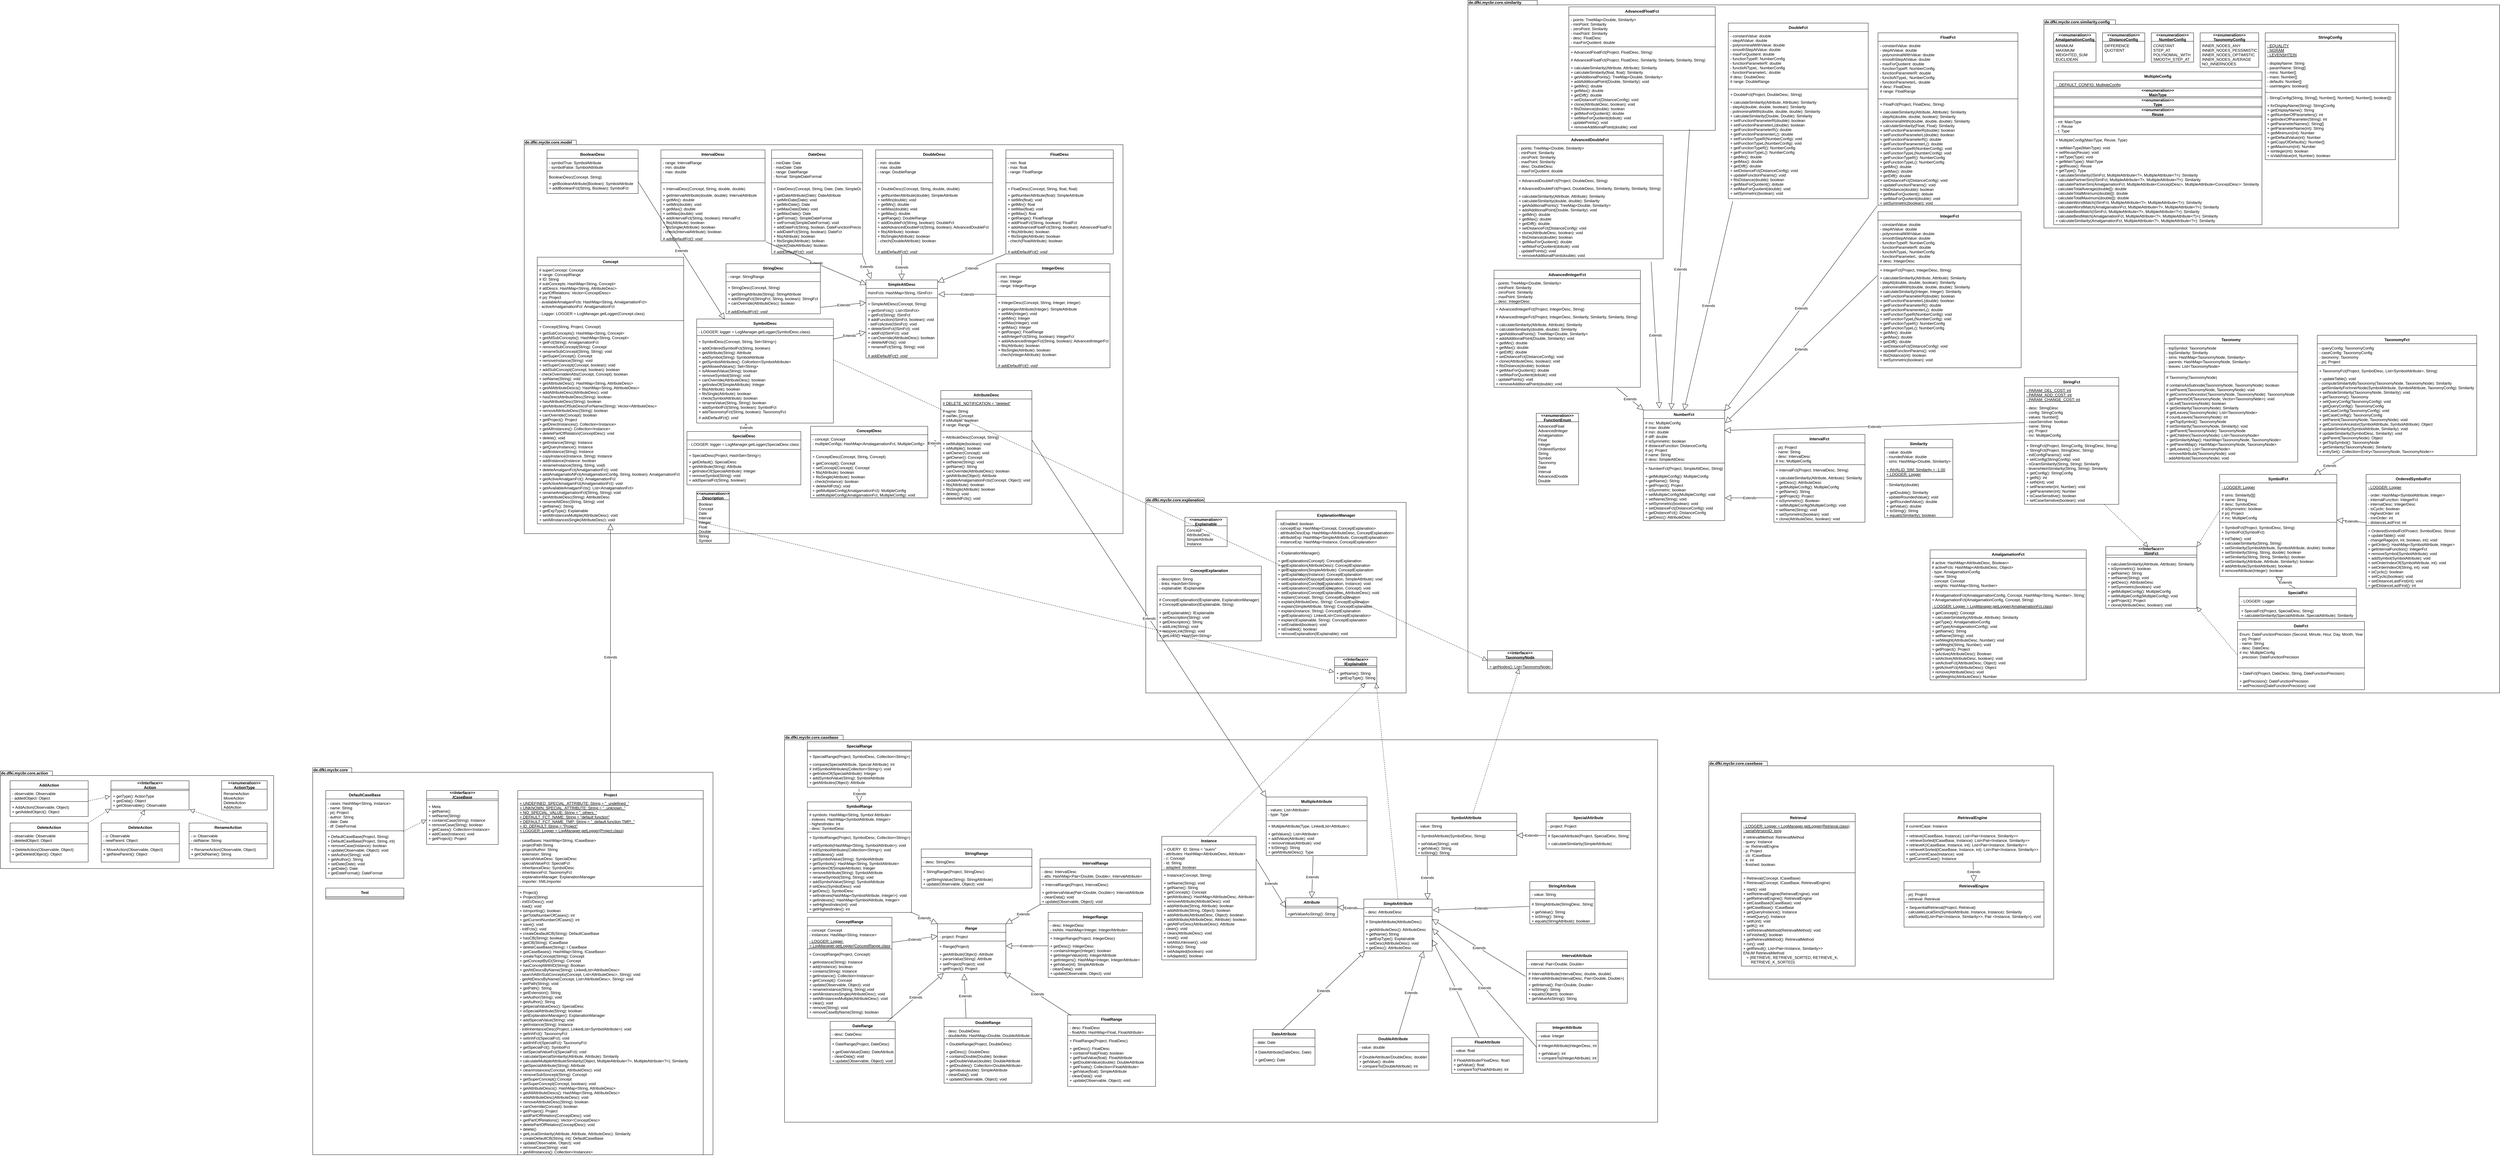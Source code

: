 <mxfile version="16.5.3" type="github">
  <diagram id="Gu31S6pkvQAPgfyOuc1N" name="Page-1">
    <mxGraphModel dx="1362" dy="731" grid="1" gridSize="10" guides="1" tooltips="1" connect="1" arrows="1" fold="1" page="1" pageScale="1" pageWidth="827" pageHeight="1169" math="0" shadow="0">
      <root>
        <mxCell id="0" />
        <mxCell id="1" parent="0" />
        <mxCell id="FTfPVMMRRFmOpc5WDNTI-1" value="de.dfki.mycbr.core.casebase" style="shape=folder;fontStyle=1;spacingTop=-7;tabWidth=180;tabHeight=14;tabPosition=left;html=1;verticalAlign=top;align=left;horizontal=1;labelPosition=center;verticalLabelPosition=middle;" parent="1" vertex="1">
          <mxGeometry x="2450" y="2300" width="2683" height="1190" as="geometry" />
        </mxCell>
        <mxCell id="FTfPVMMRRFmOpc5WDNTI-2" value="de.dfki.mycbr.core" style="shape=folder;fontStyle=1;spacingTop=-7;tabWidth=120;tabHeight=14;tabPosition=left;html=1;verticalAlign=top;align=left;horizontal=1;labelPosition=center;verticalLabelPosition=middle;" parent="1" vertex="1">
          <mxGeometry x="1000" y="2400" width="1230" height="1190" as="geometry" />
        </mxCell>
        <mxCell id="FTfPVMMRRFmOpc5WDNTI-3" value="DefaultCaseBase" style="swimlane;fontStyle=1;align=center;verticalAlign=top;childLayout=stackLayout;horizontal=1;startSize=26;horizontalStack=0;resizeParent=1;resizeParentMax=0;resizeLast=0;collapsible=1;marginBottom=0;" parent="1" vertex="1">
          <mxGeometry x="1040" y="2470" width="240" height="270" as="geometry" />
        </mxCell>
        <mxCell id="FTfPVMMRRFmOpc5WDNTI-4" value="- cases: HashMap&lt;String, Instance&gt;&#xa;- name: String&#xa;- prj: Project&#xa;- author: String&#xa;- date: Date&#xa;- df: DateFormat" style="text;strokeColor=none;fillColor=none;align=left;verticalAlign=top;spacingLeft=4;spacingRight=4;overflow=hidden;rotatable=0;points=[[0,0.5],[1,0.5]];portConstraint=eastwest;" parent="FTfPVMMRRFmOpc5WDNTI-3" vertex="1">
          <mxGeometry y="26" width="240" height="94" as="geometry" />
        </mxCell>
        <mxCell id="FTfPVMMRRFmOpc5WDNTI-5" value="" style="line;strokeWidth=1;fillColor=none;align=left;verticalAlign=middle;spacingTop=-1;spacingLeft=3;spacingRight=3;rotatable=0;labelPosition=right;points=[];portConstraint=eastwest;" parent="FTfPVMMRRFmOpc5WDNTI-3" vertex="1">
          <mxGeometry y="120" width="240" height="8" as="geometry" />
        </mxCell>
        <mxCell id="FTfPVMMRRFmOpc5WDNTI-6" value="+ DefaultCaseBase(Project, String)&#xa;+ DefaultCaseBase(Project, String, int)&#xa;+ removeCase(Instance): boolean&#xa;+ update(Observable, Object): void&#xa;+ setAuthor(String): void&#xa;+ getAuthor(): String&#xa;+ setDate(Date): void&#xa;+ getDate(): Date&#xa;+ getDateFormat(): DateFormat&#xa;" style="text;strokeColor=none;fillColor=none;align=left;verticalAlign=top;spacingLeft=4;spacingRight=4;overflow=hidden;rotatable=0;points=[[0,0.5],[1,0.5]];portConstraint=eastwest;" parent="FTfPVMMRRFmOpc5WDNTI-3" vertex="1">
          <mxGeometry y="128" width="240" height="142" as="geometry" />
        </mxCell>
        <mxCell id="FTfPVMMRRFmOpc5WDNTI-7" value="&lt;&lt;Interface&gt;&gt;&#xa;ICaseBase" style="swimlane;fontStyle=3;align=center;verticalAlign=middle;childLayout=stackLayout;horizontal=1;startSize=26;horizontalStack=0;resizeParent=1;resizeParentMax=0;resizeLast=0;collapsible=1;marginBottom=0;" parent="1" vertex="1">
          <mxGeometry x="1350" y="2470" width="220" height="166" as="geometry" />
        </mxCell>
        <mxCell id="FTfPVMMRRFmOpc5WDNTI-8" value="" style="line;strokeWidth=1;fillColor=none;align=left;verticalAlign=middle;spacingTop=-1;spacingLeft=3;spacingRight=3;rotatable=0;labelPosition=right;points=[];portConstraint=eastwest;" parent="FTfPVMMRRFmOpc5WDNTI-7" vertex="1">
          <mxGeometry y="26" width="220" height="10" as="geometry" />
        </mxCell>
        <mxCell id="FTfPVMMRRFmOpc5WDNTI-9" value="+ Meta&#xa;+ getName()&#xa;+ setName(String)&#xa;+ containsCase(String): Instance&#xa;+ removeCase(String): boolean&#xa;+ getCases(): Collection&lt;Instance&gt;&#xa;+ addCase(Instance): void&#xa;+ getProject(): Project" style="text;strokeColor=none;fillColor=none;align=left;verticalAlign=top;spacingLeft=4;spacingRight=4;overflow=hidden;rotatable=0;points=[[0,0.5],[1,0.5]];portConstraint=eastwest;" parent="FTfPVMMRRFmOpc5WDNTI-7" vertex="1">
          <mxGeometry y="36" width="220" height="130" as="geometry" />
        </mxCell>
        <mxCell id="FTfPVMMRRFmOpc5WDNTI-10" value="" style="endArrow=block;dashed=1;endFill=0;endSize=12;html=1;exitX=0.992;exitY=-0.017;exitDx=0;exitDy=0;exitPerimeter=0;entryX=-0.004;entryY=0.417;entryDx=0;entryDy=0;entryPerimeter=0;" parent="1" source="FTfPVMMRRFmOpc5WDNTI-6" target="FTfPVMMRRFmOpc5WDNTI-9" edge="1">
          <mxGeometry width="160" relative="1" as="geometry">
            <mxPoint x="1290" y="2592" as="sourcePoint" />
            <mxPoint x="1392" y="2603.71" as="targetPoint" />
          </mxGeometry>
        </mxCell>
        <mxCell id="FTfPVMMRRFmOpc5WDNTI-11" value="Project" style="swimlane;fontStyle=1;align=center;verticalAlign=top;childLayout=stackLayout;horizontal=1;startSize=26;horizontalStack=0;resizeParent=1;resizeParentMax=0;resizeLast=0;collapsible=1;marginBottom=0;" parent="1" vertex="1">
          <mxGeometry x="1630" y="2470" width="570" height="1120" as="geometry" />
        </mxCell>
        <mxCell id="FTfPVMMRRFmOpc5WDNTI-12" value="+ UNDEFINED_SPECIAL_ATTRIBUTE: String = &quot;_undefined_&quot;&#xa;+ UNKNOWN_SPECIAL_ATTRIBUTE: String = &quot;_unknown_&quot;&#xa;+ NO_SPECIAL_VALUE: String = &quot;_others_&quot;&#xa;+ DEFAULT_FCT_NAME: String = &quot;default function&quot;&#xa;+ DEFAULT_FCT_NAME_TMP: String = &quot;_default function TMP!_&quot;&#xa;+ ID_DEFAULT: String = &quot;Project&quot;&#xa;+ LOGGER: Logger = LogManager.getLogger(Project.class)" style="text;strokeColor=none;fillColor=none;align=left;verticalAlign=top;spacingLeft=4;spacingRight=4;overflow=hidden;rotatable=0;points=[[0,0.5],[1,0.5]];portConstraint=eastwest;fontStyle=4" parent="FTfPVMMRRFmOpc5WDNTI-11" vertex="1">
          <mxGeometry y="26" width="570" height="114" as="geometry" />
        </mxCell>
        <mxCell id="FTfPVMMRRFmOpc5WDNTI-13" value="- caseBases: HashMap&lt;String, ICaseBase&gt;&#xa;- projectPath:String&#xa;- projectAuthor: String&#xa;- extension: String&#xa;- specialValueDesc: SpecialDesc&#xa;- specialValueFct: SpecialFct&#xa;- inheritanceDesc: SymbolDesc&#xa;- inheritanceFct: TaxonomyFct&#xa;- explanationManager: ExplanationManager&#xa;- importer: XMLImporter" style="text;strokeColor=none;fillColor=none;align=left;verticalAlign=top;spacingLeft=4;spacingRight=4;overflow=hidden;rotatable=0;points=[[0,0.5],[1,0.5]];portConstraint=eastwest;" parent="FTfPVMMRRFmOpc5WDNTI-11" vertex="1">
          <mxGeometry y="140" width="570" height="150" as="geometry" />
        </mxCell>
        <mxCell id="FTfPVMMRRFmOpc5WDNTI-14" value="" style="line;strokeWidth=1;fillColor=none;align=left;verticalAlign=middle;spacingTop=-1;spacingLeft=3;spacingRight=3;rotatable=0;labelPosition=right;points=[];portConstraint=eastwest;" parent="FTfPVMMRRFmOpc5WDNTI-11" vertex="1">
          <mxGeometry y="290" width="570" height="10" as="geometry" />
        </mxCell>
        <mxCell id="FTfPVMMRRFmOpc5WDNTI-15" value="+ Project()&#xa;+ Project(String) &#xa;- initSVDesc(): void&#xa;- load(): void&#xa;+ isImporting(): boolean&#xa;+ getTotalNumberOfCases(): int&#xa;+ getCurrentNumberOfCases(): int&#xa;+ save(): void&#xa;- initFcts(): void&#xa;+ createDeafaultCB(String): DefaultCaseBase&#xa;+ hasCB(String): boolean&#xa;+ getCB(String): ICaseBase&#xa;+ deleteCaseBase(String): I CaseBase&#xa;+ getCaseBases(): HashMap&lt;String, ICaseBase&gt;&#xa;+ createTopConcept(String): Concept&#xa;+ getConceptByID(String): Concept&#xa;+ hasConceptWithID(String): Boolean&#xa;+ getAttDescsByName(String): LinkedList&lt;AttributeDesc&gt;&#xa;- searchAttInSubConcepts(Concept, List&lt;AttributeDesc&gt;, String): void&#xa;- getAttDescsByName(Concept, List&lt;AttributeDesc&gt;, String): void&#xa;+ setPath(String): void&#xa;+ getPath(): String&#xa;+ getExtension(): String&#xa;+ setAuthor(String): void&#xa;+ getAuthor(): String&#xa;+ getpecialValueDesc(): SpecialDesc&#xa;+ isSpecialAttribute(String): boolean&#xa;+ getExplanationManager(): ExplanationManager&#xa;+ addSpecialValue(String): void&#xa;+ getInstance(String): Instance&#xa;- initInheritanceDesc(Project, LinkedList&lt;SymbolAttribute&gt;): void&#xa;+ getInhFct(): TaxonomyFct&#xa;+ setInhFct(SpecialFct): void&#xa;+ addInhFct(SpecialFct): TaxonomyFct&#xa;+ getSpecialFct(): SymbolFct&#xa;+ setSpecialValueFct(SpecialFct): void&#xa;+ calculateSpecialSimilarity(Attribute, Attribute): Similarity&#xa;+ calculateMultipleAttributeSimilarity(Object, MultipleAttribute&lt;?&gt;, MultipleAttribute&lt;?&gt;): Similarity&#xa;+ getSpecialAttribute(String): Attribute&#xa;+ cleanInstances(Concept, AttributeDesc): void&#xa;+ removeSubSoncept(String): Concept&#xa;+ getSuperConcept():Concept&#xa;+ setSuperConcept(Concept, boolean): void&#xa;+ getAttributeDescs(): HashMap&lt;String, AttributeDesc&gt;&#xa;+ getAllAttributeDescs(): HashMap&lt;String, AttributeDesc&gt;&#xa;+ addAttributeDesc(AttributeDesc): void&#xa;+ removeAttributeDesc(String): boolean&#xa;+ canOverride(Concept): boolean&#xa;+ getProject(): Project&#xa;+ addPartOfRelation(ConceptDesc): void&#xa;+ getPartOfRelations(): Vector&lt;ConceptDesc&gt;&#xa;+ deletePartOfRelation(ConceptDesc): void&#xa;+ delete()&#xa;+ getLocalSimilarity(Attribute, Attribute, AttributeDesc): Similarity&#xa;+ createDefaultCB(String, int): DefaultCaseBase&#xa;+ update(Observable, Object): void&#xa;+ removeCase(String): void&#xa;+ getAllInstances(): Collection&lt;Instances&gt;" style="text;strokeColor=none;fillColor=none;align=left;verticalAlign=top;spacingLeft=4;spacingRight=4;overflow=hidden;rotatable=0;points=[[0,0.5],[1,0.5]];portConstraint=eastwest;" parent="FTfPVMMRRFmOpc5WDNTI-11" vertex="1">
          <mxGeometry y="300" width="570" height="820" as="geometry" />
        </mxCell>
        <mxCell id="FTfPVMMRRFmOpc5WDNTI-16" value="Test" style="swimlane;fontStyle=1;align=center;verticalAlign=top;childLayout=stackLayout;horizontal=1;startSize=26;horizontalStack=0;resizeParent=1;resizeParentMax=0;resizeLast=0;collapsible=1;marginBottom=0;" parent="1" vertex="1">
          <mxGeometry x="1040" y="2770" width="240" height="34" as="geometry" />
        </mxCell>
        <mxCell id="FTfPVMMRRFmOpc5WDNTI-17" value="" style="line;strokeWidth=1;fillColor=none;align=left;verticalAlign=middle;spacingTop=-1;spacingLeft=3;spacingRight=3;rotatable=0;labelPosition=right;points=[];portConstraint=eastwest;" parent="FTfPVMMRRFmOpc5WDNTI-16" vertex="1">
          <mxGeometry y="26" width="240" height="8" as="geometry" />
        </mxCell>
        <mxCell id="FTfPVMMRRFmOpc5WDNTI-18" value="de.dfki.mycbr.core.action" style="shape=folder;fontStyle=1;spacingTop=-7;tabWidth=160;tabHeight=14;tabPosition=left;html=1;verticalAlign=top;align=left;horizontal=1;labelPosition=center;verticalLabelPosition=middle;" parent="1" vertex="1">
          <mxGeometry x="40" y="2410" width="840" height="300" as="geometry" />
        </mxCell>
        <mxCell id="FTfPVMMRRFmOpc5WDNTI-19" value="&lt;&lt;Interface&gt;&gt;&#xa;Action" style="swimlane;fontStyle=1;align=center;verticalAlign=middle;childLayout=stackLayout;horizontal=1;startSize=26;horizontalStack=0;resizeParent=1;resizeParentMax=0;resizeLast=0;collapsible=1;marginBottom=0;" parent="1" vertex="1">
          <mxGeometry x="380" y="2440" width="240" height="90" as="geometry" />
        </mxCell>
        <mxCell id="FTfPVMMRRFmOpc5WDNTI-20" value="" style="line;strokeWidth=1;fillColor=none;align=left;verticalAlign=middle;spacingTop=-1;spacingLeft=3;spacingRight=3;rotatable=0;labelPosition=right;points=[];portConstraint=eastwest;" parent="FTfPVMMRRFmOpc5WDNTI-19" vertex="1">
          <mxGeometry y="26" width="240" height="8" as="geometry" />
        </mxCell>
        <mxCell id="FTfPVMMRRFmOpc5WDNTI-21" value="+ getType(): ActionType&#xa;+ getData(): Object&#xa;+ getObservable(): Observable" style="text;strokeColor=none;fillColor=none;align=left;verticalAlign=top;spacingLeft=4;spacingRight=4;overflow=hidden;rotatable=0;points=[[0,0.5],[1,0.5]];portConstraint=eastwest;" parent="FTfPVMMRRFmOpc5WDNTI-19" vertex="1">
          <mxGeometry y="34" width="240" height="56" as="geometry" />
        </mxCell>
        <mxCell id="FTfPVMMRRFmOpc5WDNTI-22" value="&lt;&lt;enumeration&gt;&gt;&#xa;ActionType" style="swimlane;fontStyle=1;align=center;verticalAlign=middle;childLayout=stackLayout;horizontal=1;startSize=26;horizontalStack=0;resizeParent=1;resizeParentMax=0;resizeLast=0;collapsible=1;marginBottom=0;" parent="1" vertex="1">
          <mxGeometry x="720" y="2440" width="140" height="90" as="geometry" />
        </mxCell>
        <mxCell id="FTfPVMMRRFmOpc5WDNTI-23" value="RenameAction&#xa;MoveAction&#xa;DeleteAction&#xa;AddAction&#xa;" style="text;strokeColor=none;fillColor=none;align=left;verticalAlign=top;spacingLeft=4;spacingRight=4;overflow=hidden;rotatable=0;points=[[0,0.5],[1,0.5]];portConstraint=eastwest;" parent="FTfPVMMRRFmOpc5WDNTI-22" vertex="1">
          <mxGeometry y="26" width="140" height="64" as="geometry" />
        </mxCell>
        <mxCell id="FTfPVMMRRFmOpc5WDNTI-24" value="AddAction" style="swimlane;fontStyle=1;align=center;verticalAlign=top;childLayout=stackLayout;horizontal=1;startSize=26;horizontalStack=0;resizeParent=1;resizeParentMax=0;resizeLast=0;collapsible=1;marginBottom=0;" parent="1" vertex="1">
          <mxGeometry x="70" y="2440" width="240" height="110" as="geometry" />
        </mxCell>
        <mxCell id="FTfPVMMRRFmOpc5WDNTI-25" value="- observable: Observable&#xa;- addedObject: Object" style="text;strokeColor=none;fillColor=none;align=left;verticalAlign=top;spacingLeft=4;spacingRight=4;overflow=hidden;rotatable=0;points=[[0,0.5],[1,0.5]];portConstraint=eastwest;" parent="FTfPVMMRRFmOpc5WDNTI-24" vertex="1">
          <mxGeometry y="26" width="240" height="34" as="geometry" />
        </mxCell>
        <mxCell id="FTfPVMMRRFmOpc5WDNTI-26" value="" style="line;strokeWidth=1;fillColor=none;align=left;verticalAlign=middle;spacingTop=-1;spacingLeft=3;spacingRight=3;rotatable=0;labelPosition=right;points=[];portConstraint=eastwest;" parent="FTfPVMMRRFmOpc5WDNTI-24" vertex="1">
          <mxGeometry y="60" width="240" height="8" as="geometry" />
        </mxCell>
        <mxCell id="FTfPVMMRRFmOpc5WDNTI-27" value="+ AddAction(Observable, Object)&#xa;+ getAddedObject(): Object" style="text;strokeColor=none;fillColor=none;align=left;verticalAlign=top;spacingLeft=4;spacingRight=4;overflow=hidden;rotatable=0;points=[[0,0.5],[1,0.5]];portConstraint=eastwest;" parent="FTfPVMMRRFmOpc5WDNTI-24" vertex="1">
          <mxGeometry y="68" width="240" height="42" as="geometry" />
        </mxCell>
        <mxCell id="FTfPVMMRRFmOpc5WDNTI-28" value="DeleteAction" style="swimlane;fontStyle=1;align=center;verticalAlign=top;childLayout=stackLayout;horizontal=1;startSize=26;horizontalStack=0;resizeParent=1;resizeParentMax=0;resizeLast=0;collapsible=1;marginBottom=0;" parent="1" vertex="1">
          <mxGeometry x="70" y="2570" width="240" height="120" as="geometry" />
        </mxCell>
        <mxCell id="FTfPVMMRRFmOpc5WDNTI-29" value="- observable: Observable&#xa;- deletedObject: Object" style="text;strokeColor=none;fillColor=none;align=left;verticalAlign=top;spacingLeft=4;spacingRight=4;overflow=hidden;rotatable=0;points=[[0,0.5],[1,0.5]];portConstraint=eastwest;" parent="FTfPVMMRRFmOpc5WDNTI-28" vertex="1">
          <mxGeometry y="26" width="240" height="34" as="geometry" />
        </mxCell>
        <mxCell id="FTfPVMMRRFmOpc5WDNTI-30" value="" style="line;strokeWidth=1;fillColor=none;align=left;verticalAlign=middle;spacingTop=-1;spacingLeft=3;spacingRight=3;rotatable=0;labelPosition=right;points=[];portConstraint=eastwest;" parent="FTfPVMMRRFmOpc5WDNTI-28" vertex="1">
          <mxGeometry y="60" width="240" height="8" as="geometry" />
        </mxCell>
        <mxCell id="FTfPVMMRRFmOpc5WDNTI-31" value="+ DeleteAction(Observable, Object)&#xa;+ getDeletedObject(): Object" style="text;strokeColor=none;fillColor=none;align=left;verticalAlign=top;spacingLeft=4;spacingRight=4;overflow=hidden;rotatable=0;points=[[0,0.5],[1,0.5]];portConstraint=eastwest;" parent="FTfPVMMRRFmOpc5WDNTI-28" vertex="1">
          <mxGeometry y="68" width="240" height="52" as="geometry" />
        </mxCell>
        <mxCell id="FTfPVMMRRFmOpc5WDNTI-32" value="DeleteAction" style="swimlane;fontStyle=1;align=center;verticalAlign=top;childLayout=stackLayout;horizontal=1;startSize=26;horizontalStack=0;resizeParent=1;resizeParentMax=0;resizeLast=0;collapsible=1;marginBottom=0;" parent="1" vertex="1">
          <mxGeometry x="350" y="2570" width="240" height="120" as="geometry" />
        </mxCell>
        <mxCell id="FTfPVMMRRFmOpc5WDNTI-33" value="- o: Observable&#xa;- newParent: Object" style="text;strokeColor=none;fillColor=none;align=left;verticalAlign=top;spacingLeft=4;spacingRight=4;overflow=hidden;rotatable=0;points=[[0,0.5],[1,0.5]];portConstraint=eastwest;" parent="FTfPVMMRRFmOpc5WDNTI-32" vertex="1">
          <mxGeometry y="26" width="240" height="34" as="geometry" />
        </mxCell>
        <mxCell id="FTfPVMMRRFmOpc5WDNTI-34" value="" style="line;strokeWidth=1;fillColor=none;align=left;verticalAlign=middle;spacingTop=-1;spacingLeft=3;spacingRight=3;rotatable=0;labelPosition=right;points=[];portConstraint=eastwest;" parent="FTfPVMMRRFmOpc5WDNTI-32" vertex="1">
          <mxGeometry y="60" width="240" height="8" as="geometry" />
        </mxCell>
        <mxCell id="FTfPVMMRRFmOpc5WDNTI-35" value="+ MoveAction(Observable, Object)&#xa;+ getNewParent(): Object&#xa;" style="text;strokeColor=none;fillColor=none;align=left;verticalAlign=top;spacingLeft=4;spacingRight=4;overflow=hidden;rotatable=0;points=[[0,0.5],[1,0.5]];portConstraint=eastwest;" parent="FTfPVMMRRFmOpc5WDNTI-32" vertex="1">
          <mxGeometry y="68" width="240" height="52" as="geometry" />
        </mxCell>
        <mxCell id="FTfPVMMRRFmOpc5WDNTI-36" value="RenameAction" style="swimlane;fontStyle=1;align=center;verticalAlign=top;childLayout=stackLayout;horizontal=1;startSize=26;horizontalStack=0;resizeParent=1;resizeParentMax=0;resizeLast=0;collapsible=1;marginBottom=0;" parent="1" vertex="1">
          <mxGeometry x="620" y="2570" width="240" height="110" as="geometry" />
        </mxCell>
        <mxCell id="FTfPVMMRRFmOpc5WDNTI-37" value="- o: Observable&#xa;- oldName: String" style="text;strokeColor=none;fillColor=none;align=left;verticalAlign=top;spacingLeft=4;spacingRight=4;overflow=hidden;rotatable=0;points=[[0,0.5],[1,0.5]];portConstraint=eastwest;" parent="FTfPVMMRRFmOpc5WDNTI-36" vertex="1">
          <mxGeometry y="26" width="240" height="34" as="geometry" />
        </mxCell>
        <mxCell id="FTfPVMMRRFmOpc5WDNTI-38" value="" style="line;strokeWidth=1;fillColor=none;align=left;verticalAlign=middle;spacingTop=-1;spacingLeft=3;spacingRight=3;rotatable=0;labelPosition=right;points=[];portConstraint=eastwest;" parent="FTfPVMMRRFmOpc5WDNTI-36" vertex="1">
          <mxGeometry y="60" width="240" height="8" as="geometry" />
        </mxCell>
        <mxCell id="FTfPVMMRRFmOpc5WDNTI-39" value="+ RenameAction(Observable, Object)&#xa;+ getOldName(): String&#xa;" style="text;strokeColor=none;fillColor=none;align=left;verticalAlign=top;spacingLeft=4;spacingRight=4;overflow=hidden;rotatable=0;points=[[0,0.5],[1,0.5]];portConstraint=eastwest;" parent="FTfPVMMRRFmOpc5WDNTI-36" vertex="1">
          <mxGeometry y="68" width="240" height="42" as="geometry" />
        </mxCell>
        <mxCell id="FTfPVMMRRFmOpc5WDNTI-40" value="" style="endArrow=block;dashed=1;endFill=0;endSize=12;html=1;entryX=-0.012;entryY=0.25;entryDx=0;entryDy=0;entryPerimeter=0;" parent="1" target="FTfPVMMRRFmOpc5WDNTI-21" edge="1">
          <mxGeometry width="160" relative="1" as="geometry">
            <mxPoint x="310" y="2502" as="sourcePoint" />
            <mxPoint x="470" y="2529" as="targetPoint" />
          </mxGeometry>
        </mxCell>
        <mxCell id="FTfPVMMRRFmOpc5WDNTI-41" value="" style="endArrow=block;dashed=1;endFill=0;endSize=12;html=1;entryX=-0.008;entryY=0.935;entryDx=0;entryDy=0;entryPerimeter=0;exitX=1;exitY=0;exitDx=0;exitDy=0;" parent="1" source="FTfPVMMRRFmOpc5WDNTI-28" target="FTfPVMMRRFmOpc5WDNTI-21" edge="1">
          <mxGeometry width="160" relative="1" as="geometry">
            <mxPoint x="320" y="2512" as="sourcePoint" />
            <mxPoint x="387.12" y="2498" as="targetPoint" />
          </mxGeometry>
        </mxCell>
        <mxCell id="FTfPVMMRRFmOpc5WDNTI-42" value="" style="endArrow=block;dashed=1;endFill=0;endSize=12;html=1;exitX=0.464;exitY=-0.01;exitDx=0;exitDy=0;exitPerimeter=0;" parent="1" source="FTfPVMMRRFmOpc5WDNTI-32" target="FTfPVMMRRFmOpc5WDNTI-21" edge="1">
          <mxGeometry width="160" relative="1" as="geometry">
            <mxPoint x="320" y="2580" as="sourcePoint" />
            <mxPoint x="388.08" y="2536.36" as="targetPoint" />
          </mxGeometry>
        </mxCell>
        <mxCell id="FTfPVMMRRFmOpc5WDNTI-43" value="" style="endArrow=block;dashed=1;endFill=0;endSize=12;html=1;entryX=1.009;entryY=0.979;entryDx=0;entryDy=0;entryPerimeter=0;exitX=0.5;exitY=0;exitDx=0;exitDy=0;" parent="1" source="FTfPVMMRRFmOpc5WDNTI-36" target="FTfPVMMRRFmOpc5WDNTI-21" edge="1">
          <mxGeometry width="160" relative="1" as="geometry">
            <mxPoint x="479.85" y="2580" as="sourcePoint" />
            <mxPoint x="479.76" y="2543.808" as="targetPoint" />
          </mxGeometry>
        </mxCell>
        <mxCell id="FTfPVMMRRFmOpc5WDNTI-44" value="Attribute" style="swimlane;fontStyle=3;align=center;verticalAlign=top;childLayout=stackLayout;horizontal=1;startSize=26;horizontalStack=0;resizeParent=1;resizeParentMax=0;resizeLast=0;collapsible=1;marginBottom=0;" parent="1" vertex="1">
          <mxGeometry x="3990" y="2800" width="160" height="60" as="geometry" />
        </mxCell>
        <mxCell id="FTfPVMMRRFmOpc5WDNTI-45" value="" style="line;strokeWidth=1;fillColor=none;align=left;verticalAlign=middle;spacingTop=-1;spacingLeft=3;spacingRight=3;rotatable=0;labelPosition=right;points=[];portConstraint=eastwest;" parent="FTfPVMMRRFmOpc5WDNTI-44" vertex="1">
          <mxGeometry y="26" width="160" height="10" as="geometry" />
        </mxCell>
        <mxCell id="FTfPVMMRRFmOpc5WDNTI-46" value="+getValueAsString(): String" style="text;strokeColor=none;fillColor=none;align=left;verticalAlign=top;spacingLeft=4;spacingRight=4;overflow=hidden;rotatable=0;points=[[0,0.5],[1,0.5]];portConstraint=eastwest;fontStyle=2" parent="FTfPVMMRRFmOpc5WDNTI-44" vertex="1">
          <mxGeometry y="36" width="160" height="24" as="geometry" />
        </mxCell>
        <mxCell id="FTfPVMMRRFmOpc5WDNTI-47" value="Range " style="swimlane;fontStyle=3;align=center;verticalAlign=top;childLayout=stackLayout;horizontal=1;startSize=26;horizontalStack=0;resizeParent=1;resizeParentMax=0;resizeLast=0;collapsible=1;marginBottom=0;" parent="1" vertex="1">
          <mxGeometry x="2920" y="2880" width="210" height="150" as="geometry" />
        </mxCell>
        <mxCell id="FTfPVMMRRFmOpc5WDNTI-48" value="- project: Project" style="text;strokeColor=none;fillColor=none;align=left;verticalAlign=top;spacingLeft=4;spacingRight=4;overflow=hidden;rotatable=0;points=[[0,0.5],[1,0.5]];portConstraint=eastwest;" parent="FTfPVMMRRFmOpc5WDNTI-47" vertex="1">
          <mxGeometry y="26" width="210" height="24" as="geometry" />
        </mxCell>
        <mxCell id="FTfPVMMRRFmOpc5WDNTI-49" value="" style="line;strokeWidth=1;fillColor=none;align=left;verticalAlign=middle;spacingTop=-1;spacingLeft=3;spacingRight=3;rotatable=0;labelPosition=right;points=[];portConstraint=eastwest;" parent="FTfPVMMRRFmOpc5WDNTI-47" vertex="1">
          <mxGeometry y="50" width="210" height="6" as="geometry" />
        </mxCell>
        <mxCell id="FTfPVMMRRFmOpc5WDNTI-50" value="+ Range(Project)" style="text;strokeColor=none;fillColor=none;align=left;verticalAlign=top;spacingLeft=4;spacingRight=4;overflow=hidden;rotatable=0;points=[[0,0.5],[1,0.5]];portConstraint=eastwest;fontStyle=0" parent="FTfPVMMRRFmOpc5WDNTI-47" vertex="1">
          <mxGeometry y="56" width="210" height="24" as="geometry" />
        </mxCell>
        <mxCell id="FTfPVMMRRFmOpc5WDNTI-51" value="+ getAttribute(Object): Attribute&#xa;+ parseValue(String): Attribute" style="text;strokeColor=none;fillColor=none;align=left;verticalAlign=top;spacingLeft=4;spacingRight=4;overflow=hidden;rotatable=0;points=[[0,0.5],[1,0.5]];portConstraint=eastwest;fontStyle=2" parent="FTfPVMMRRFmOpc5WDNTI-47" vertex="1">
          <mxGeometry y="80" width="210" height="30" as="geometry" />
        </mxCell>
        <mxCell id="FTfPVMMRRFmOpc5WDNTI-52" value="+ setProject(Project): void&#xa;+ getProject(): Project" style="text;strokeColor=none;fillColor=none;align=left;verticalAlign=top;spacingLeft=4;spacingRight=4;overflow=hidden;rotatable=0;points=[[0,0.5],[1,0.5]];portConstraint=eastwest;fontStyle=0" parent="FTfPVMMRRFmOpc5WDNTI-47" vertex="1">
          <mxGeometry y="110" width="210" height="40" as="geometry" />
        </mxCell>
        <mxCell id="FTfPVMMRRFmOpc5WDNTI-53" value="ConceptRange" style="swimlane;fontStyle=1;align=center;verticalAlign=top;childLayout=stackLayout;horizontal=1;startSize=26;horizontalStack=0;resizeParent=1;resizeParentMax=0;resizeLast=0;collapsible=1;marginBottom=0;" parent="1" vertex="1">
          <mxGeometry x="2520" y="2860" width="260" height="310" as="geometry" />
        </mxCell>
        <mxCell id="FTfPVMMRRFmOpc5WDNTI-54" value="- concept: Concept&#xa;- instances: HasMap&lt;String, Instance&gt;" style="text;strokeColor=none;fillColor=none;align=left;verticalAlign=top;spacingLeft=4;spacingRight=4;overflow=hidden;rotatable=0;points=[[0,0.5],[1,0.5]];portConstraint=eastwest;" parent="FTfPVMMRRFmOpc5WDNTI-53" vertex="1">
          <mxGeometry y="26" width="260" height="34" as="geometry" />
        </mxCell>
        <mxCell id="FTfPVMMRRFmOpc5WDNTI-55" value="- LOGGER: Logger &#xa;= LogManager.getLogger(ConceptRange.class)" style="text;strokeColor=none;fillColor=none;align=left;verticalAlign=top;spacingLeft=4;spacingRight=4;overflow=hidden;rotatable=0;points=[[0,0.5],[1,0.5]];portConstraint=eastwest;fontStyle=4" parent="FTfPVMMRRFmOpc5WDNTI-53" vertex="1">
          <mxGeometry y="60" width="260" height="34" as="geometry" />
        </mxCell>
        <mxCell id="FTfPVMMRRFmOpc5WDNTI-56" value="" style="line;strokeWidth=1;fillColor=none;align=left;verticalAlign=middle;spacingTop=-1;spacingLeft=3;spacingRight=3;rotatable=0;labelPosition=right;points=[];portConstraint=eastwest;" parent="FTfPVMMRRFmOpc5WDNTI-53" vertex="1">
          <mxGeometry y="94" width="260" height="6" as="geometry" />
        </mxCell>
        <mxCell id="FTfPVMMRRFmOpc5WDNTI-57" value="+ ConceptRange(Project, Concept)" style="text;strokeColor=none;fillColor=none;align=left;verticalAlign=top;spacingLeft=4;spacingRight=4;overflow=hidden;rotatable=0;points=[[0,0.5],[1,0.5]];portConstraint=eastwest;fontStyle=0" parent="FTfPVMMRRFmOpc5WDNTI-53" vertex="1">
          <mxGeometry y="100" width="260" height="24" as="geometry" />
        </mxCell>
        <mxCell id="FTfPVMMRRFmOpc5WDNTI-58" value="+ getInstance(String): Instance&#xa;+ add(Instance): boolean&#xa;+ contains(String): Instance&#xa;+ getInstance(): Collection&lt;Instance&gt;&#xa;+ getConcept(): Concept&#xa;+ update(Observable, Object): void&#xa;+ renameInstance(String, String) void&#xa;+ setAllinstancesSingle(AttributeDesc): void&#xa;+ setAllInstancesMultiple(AttributeDesc): void&#xa;+ clear(): void&#xa;+ remove(String): void&#xa;+ removeCaseByName(String): boolean" style="text;strokeColor=none;fillColor=none;align=left;verticalAlign=top;spacingLeft=4;spacingRight=4;overflow=hidden;rotatable=0;points=[[0,0.5],[1,0.5]];portConstraint=eastwest;fontStyle=0" parent="FTfPVMMRRFmOpc5WDNTI-53" vertex="1">
          <mxGeometry y="124" width="260" height="186" as="geometry" />
        </mxCell>
        <mxCell id="FTfPVMMRRFmOpc5WDNTI-59" value="Extends" style="endArrow=block;endSize=16;endFill=0;html=1;entryX=0;entryY=0.5;entryDx=0;entryDy=0;exitX=1;exitY=0.5;exitDx=0;exitDy=0;" parent="1" source="FTfPVMMRRFmOpc5WDNTI-55" target="FTfPVMMRRFmOpc5WDNTI-48" edge="1">
          <mxGeometry width="160" relative="1" as="geometry">
            <mxPoint x="2898" y="2665" as="sourcePoint" />
            <mxPoint x="3058" y="2665" as="targetPoint" />
          </mxGeometry>
        </mxCell>
        <mxCell id="FTfPVMMRRFmOpc5WDNTI-60" value="de.dfki.mycbr.core.model" style="shape=folder;fontStyle=1;spacingTop=-7;tabWidth=160;tabHeight=14;tabPosition=left;html=1;verticalAlign=top;align=left;horizontal=1;labelPosition=center;verticalLabelPosition=middle;" parent="1" vertex="1">
          <mxGeometry x="1650" y="470" width="1840" height="1210" as="geometry" />
        </mxCell>
        <mxCell id="FTfPVMMRRFmOpc5WDNTI-61" value="Concept" style="swimlane;fontStyle=1;align=center;verticalAlign=top;childLayout=stackLayout;horizontal=1;startSize=26;horizontalStack=0;resizeParent=1;resizeParentMax=0;resizeLast=0;collapsible=1;marginBottom=0;" parent="1" vertex="1">
          <mxGeometry x="1690" y="830" width="450" height="820" as="geometry" />
        </mxCell>
        <mxCell id="FTfPVMMRRFmOpc5WDNTI-62" value="# superConcept: Concept&#xa;# range: ConceptRange&#xa;# ID: String&#xa;# subConcepts: HashMap&lt;String, Concept&gt;&#xa;# attDescs: HashMap&lt;String, AttributeDesc&gt;&#xa;# partOfRelations: Vector&lt;ConceptDesc&gt;&#xa;# prj: Project&#xa;- availableAmalgamFcts: HashMap&lt;String, AmalgamationFct&gt;&#xa;- activeAmalgamationFct: AmalgamationFct" style="text;strokeColor=none;fillColor=none;align=left;verticalAlign=top;spacingLeft=4;spacingRight=4;overflow=hidden;rotatable=0;points=[[0,0.5],[1,0.5]];portConstraint=eastwest;fontStyle=0" parent="FTfPVMMRRFmOpc5WDNTI-61" vertex="1">
          <mxGeometry y="26" width="450" height="134" as="geometry" />
        </mxCell>
        <mxCell id="FTfPVMMRRFmOpc5WDNTI-63" value="- Logger: LOGGER = LogManager.getLogger(Concept.class)" style="text;strokeColor=none;fillColor=none;align=left;verticalAlign=top;spacingLeft=4;spacingRight=4;overflow=hidden;rotatable=0;points=[[0,0.5],[1,0.5]];portConstraint=eastwest;fontStyle=0" parent="FTfPVMMRRFmOpc5WDNTI-61" vertex="1">
          <mxGeometry y="160" width="450" height="30" as="geometry" />
        </mxCell>
        <mxCell id="FTfPVMMRRFmOpc5WDNTI-64" value="" style="line;strokeWidth=1;fillColor=none;align=left;verticalAlign=middle;spacingTop=-1;spacingLeft=3;spacingRight=3;rotatable=0;labelPosition=right;points=[];portConstraint=eastwest;" parent="FTfPVMMRRFmOpc5WDNTI-61" vertex="1">
          <mxGeometry y="190" width="450" height="10" as="geometry" />
        </mxCell>
        <mxCell id="FTfPVMMRRFmOpc5WDNTI-65" value="+ Concept(String, Project, Concept)" style="text;strokeColor=none;fillColor=none;align=left;verticalAlign=top;spacingLeft=4;spacingRight=4;overflow=hidden;rotatable=0;points=[[0,0.5],[1,0.5]];portConstraint=eastwest;" parent="FTfPVMMRRFmOpc5WDNTI-61" vertex="1">
          <mxGeometry y="200" width="450" height="20" as="geometry" />
        </mxCell>
        <mxCell id="FTfPVMMRRFmOpc5WDNTI-66" value="+ getSubConcepts(): HashMap&lt;String, Concept&gt;&#xa;+ getAllSubConcepts(): HashMap&lt;String, Concept&gt;&#xa;+ getFct(String): AmalgamationFct&#xa;+ removeSubConcept(String): Concept&#xa;+ renameSubConcept(String, String): void&#xa;+ getSuperConcept(): Concept&#xa;+ removeInstance(String): void&#xa;+ setSuperConcept(Concept, boolean): void&#xa;+ addSubConcept(Concept, boolean): boolean&#xa;- checkOverriddenAtts(Concept, Concept): boolean&#xa;+ setName(String): void&#xa;+ getAttirbuteDesc(): HashMap&lt;String, AttributeDesc&gt;&#xa;+ getAllAttributeDescs(): HashMap&lt;String, AttributeDesc&gt;&#xa;+ addAttributeDesc(AttributeDesc): void&#xa;+ hasDirectAttributeDesc(String): boolean&#xa;+ hasAttributeDesc(String): boolean&#xa;+ getAttributesOfSubDescsForName(String): Vector&lt;AttributeDesc&gt;&#xa;+ removeAttributeDesc(String): boolean&#xa;+ canOverride(Concept): boolean&#xa;+ getProject(): Project&#xa;+ getDirectInstances(): Collection&lt;Instance&gt;&#xa;+ getAllInstances(): Collection&lt;Instance&gt;&#xa;+ deletePartOfRelation(ConceptDesc): void&#xa;+ delete(): void&#xa;+ getInstance(String): Instance&#xa;+ getQueryInstance(): Instance&#xa;+ addInstance(String): Instance&#xa;+ copyInstance(Instance, String): Instance&#xa;+ addInstance(Instance: boolean&#xa;+ renameInstance(String, String, void) &#xa;+ deleteAmalgamFct(AmalgamationFct): void&#xa;+ addAmalgamatioNFct(AmalgamationConfig, String, boolean): AmalgamationFct&#xa;+ getActiveAmalgamFct(): AmalgamationFct&#xa;+ setActiveAmalgamFct(AmalgamationFct): void&#xa;+ getAvailableAmalgamFcts(): List&lt;AmalgamationFct&gt;&#xa;+ renameAmalgamationFct(String, String): void&#xa;+ getAttributeDesc(String): AttributeDesc&#xa;+ renameAttDesc(String, String): void&#xa;+ getName(): String&#xa;+ getExpType(): Explainable&#xa;+ setAllInstancesMultiple(AttributeDesc): void&#xa;+ setAllInstancesSingle(AttributeDesc): void" style="text;strokeColor=none;fillColor=none;align=left;verticalAlign=top;spacingLeft=4;spacingRight=4;overflow=hidden;rotatable=0;points=[[0,0.5],[1,0.5]];portConstraint=eastwest;" parent="FTfPVMMRRFmOpc5WDNTI-61" vertex="1">
          <mxGeometry y="220" width="450" height="600" as="geometry" />
        </mxCell>
        <mxCell id="FTfPVMMRRFmOpc5WDNTI-67" value="Extends" style="endArrow=block;endSize=16;endFill=0;html=1;exitX=0.5;exitY=0;exitDx=0;exitDy=0;" parent="1" source="FTfPVMMRRFmOpc5WDNTI-11" target="FTfPVMMRRFmOpc5WDNTI-66" edge="1">
          <mxGeometry width="160" relative="1" as="geometry">
            <mxPoint x="1870" y="2270" as="sourcePoint" />
            <mxPoint x="2030" y="2270" as="targetPoint" />
          </mxGeometry>
        </mxCell>
        <mxCell id="FTfPVMMRRFmOpc5WDNTI-68" value="de.dfki.mycbr.core.explanation" style="shape=folder;fontStyle=1;spacingTop=-7;tabWidth=180;tabHeight=14;tabPosition=left;html=1;verticalAlign=top;align=left;horizontal=1;labelPosition=center;verticalLabelPosition=middle;" parent="1" vertex="1">
          <mxGeometry x="3560" y="1570" width="800" height="600" as="geometry" />
        </mxCell>
        <mxCell id="FTfPVMMRRFmOpc5WDNTI-69" value="&lt;&lt;Interface&gt;&gt;&#xa;IExplainable" style="swimlane;fontStyle=1;align=center;verticalAlign=middle;childLayout=stackLayout;horizontal=1;startSize=26;horizontalStack=0;resizeParent=1;resizeParentMax=0;resizeLast=0;collapsible=1;marginBottom=0;" parent="1" vertex="1">
          <mxGeometry x="4140" y="2060" width="130" height="80" as="geometry" />
        </mxCell>
        <mxCell id="FTfPVMMRRFmOpc5WDNTI-70" value="" style="line;strokeWidth=1;fillColor=none;align=left;verticalAlign=middle;spacingTop=-1;spacingLeft=3;spacingRight=3;rotatable=0;labelPosition=right;points=[];portConstraint=eastwest;" parent="FTfPVMMRRFmOpc5WDNTI-69" vertex="1">
          <mxGeometry y="26" width="130" height="10" as="geometry" />
        </mxCell>
        <mxCell id="FTfPVMMRRFmOpc5WDNTI-71" value="+ getName(): String&#xa;+ getExpType(): String" style="text;strokeColor=none;fillColor=none;align=left;verticalAlign=top;spacingLeft=4;spacingRight=4;overflow=hidden;rotatable=0;points=[[0,0.5],[1,0.5]];portConstraint=eastwest;" parent="FTfPVMMRRFmOpc5WDNTI-69" vertex="1">
          <mxGeometry y="36" width="130" height="44" as="geometry" />
        </mxCell>
        <mxCell id="FTfPVMMRRFmOpc5WDNTI-72" value="" style="endArrow=block;dashed=1;endFill=0;endSize=12;html=1;entryX=-0.014;entryY=0.212;entryDx=0;entryDy=0;entryPerimeter=0;exitX=1.007;exitY=0.97;exitDx=0;exitDy=0;exitPerimeter=0;" parent="1" source="FTfPVMMRRFmOpc5WDNTI-66" target="FTfPVMMRRFmOpc5WDNTI-71" edge="1">
          <mxGeometry width="160" relative="1" as="geometry">
            <mxPoint x="2220.0" y="1852.067" as="sourcePoint" />
            <mxPoint x="3740" y="1687.358" as="targetPoint" />
          </mxGeometry>
        </mxCell>
        <mxCell id="FTfPVMMRRFmOpc5WDNTI-73" value="DateAttribute" style="swimlane;fontStyle=1;align=center;verticalAlign=top;childLayout=stackLayout;horizontal=1;startSize=26;horizontalStack=0;resizeParent=1;resizeParentMax=0;resizeLast=0;collapsible=1;marginBottom=0;" parent="1" vertex="1">
          <mxGeometry x="3890" y="3205" width="190" height="110" as="geometry" />
        </mxCell>
        <mxCell id="FTfPVMMRRFmOpc5WDNTI-74" value="- date: Date" style="text;strokeColor=none;fillColor=none;align=left;verticalAlign=top;spacingLeft=4;spacingRight=4;overflow=hidden;rotatable=0;points=[[0,0.5],[1,0.5]];portConstraint=eastwest;" parent="FTfPVMMRRFmOpc5WDNTI-73" vertex="1">
          <mxGeometry y="26" width="190" height="24" as="geometry" />
        </mxCell>
        <mxCell id="FTfPVMMRRFmOpc5WDNTI-75" value="" style="line;strokeWidth=1;fillColor=none;align=left;verticalAlign=middle;spacingTop=-1;spacingLeft=3;spacingRight=3;rotatable=0;labelPosition=right;points=[];portConstraint=eastwest;" parent="FTfPVMMRRFmOpc5WDNTI-73" vertex="1">
          <mxGeometry y="50" width="190" height="6" as="geometry" />
        </mxCell>
        <mxCell id="FTfPVMMRRFmOpc5WDNTI-76" value="# DateAttribute(DateDesc, Date)" style="text;strokeColor=none;fillColor=none;align=left;verticalAlign=top;spacingLeft=4;spacingRight=4;overflow=hidden;rotatable=0;points=[[0,0.5],[1,0.5]];portConstraint=eastwest;fontStyle=0" parent="FTfPVMMRRFmOpc5WDNTI-73" vertex="1">
          <mxGeometry y="56" width="190" height="24" as="geometry" />
        </mxCell>
        <mxCell id="FTfPVMMRRFmOpc5WDNTI-77" value="+ getDate(): Date" style="text;strokeColor=none;fillColor=none;align=left;verticalAlign=top;spacingLeft=4;spacingRight=4;overflow=hidden;rotatable=0;points=[[0,0.5],[1,0.5]];portConstraint=eastwest;fontStyle=0" parent="FTfPVMMRRFmOpc5WDNTI-73" vertex="1">
          <mxGeometry y="80" width="190" height="30" as="geometry" />
        </mxCell>
        <mxCell id="FTfPVMMRRFmOpc5WDNTI-78" value="SimpleAttribute" style="swimlane;fontStyle=3;align=center;verticalAlign=top;childLayout=stackLayout;horizontal=1;startSize=26;horizontalStack=0;resizeParent=1;resizeParentMax=0;resizeLast=0;collapsible=1;marginBottom=0;" parent="1" vertex="1">
          <mxGeometry x="4230" y="2804" width="210" height="160" as="geometry" />
        </mxCell>
        <mxCell id="FTfPVMMRRFmOpc5WDNTI-79" value="- desc: AttributeDesc" style="text;strokeColor=none;fillColor=none;align=left;verticalAlign=top;spacingLeft=4;spacingRight=4;overflow=hidden;rotatable=0;points=[[0,0.5],[1,0.5]];portConstraint=eastwest;" parent="FTfPVMMRRFmOpc5WDNTI-78" vertex="1">
          <mxGeometry y="26" width="210" height="24" as="geometry" />
        </mxCell>
        <mxCell id="FTfPVMMRRFmOpc5WDNTI-80" value="" style="line;strokeWidth=1;fillColor=none;align=left;verticalAlign=middle;spacingTop=-1;spacingLeft=3;spacingRight=3;rotatable=0;labelPosition=right;points=[];portConstraint=eastwest;" parent="FTfPVMMRRFmOpc5WDNTI-78" vertex="1">
          <mxGeometry y="50" width="210" height="6" as="geometry" />
        </mxCell>
        <mxCell id="FTfPVMMRRFmOpc5WDNTI-81" value="# SimpleAttribute(AttributeDesc)" style="text;strokeColor=none;fillColor=none;align=left;verticalAlign=top;spacingLeft=4;spacingRight=4;overflow=hidden;rotatable=0;points=[[0,0.5],[1,0.5]];portConstraint=eastwest;fontStyle=0" parent="FTfPVMMRRFmOpc5WDNTI-78" vertex="1">
          <mxGeometry y="56" width="210" height="24" as="geometry" />
        </mxCell>
        <mxCell id="FTfPVMMRRFmOpc5WDNTI-82" value="+ getAttributeDesc(): AttributeDesc&#xa;+ getName() String&#xa;+ getExpType(): Explainable&#xa;+ setDesc(AttributeDesc): void&#xa;+ getDesc(): AttributeDesc" style="text;strokeColor=none;fillColor=none;align=left;verticalAlign=top;spacingLeft=4;spacingRight=4;overflow=hidden;rotatable=0;points=[[0,0.5],[1,0.5]];portConstraint=eastwest;fontStyle=0" parent="FTfPVMMRRFmOpc5WDNTI-78" vertex="1">
          <mxGeometry y="80" width="210" height="80" as="geometry" />
        </mxCell>
        <mxCell id="FTfPVMMRRFmOpc5WDNTI-83" value="Extends" style="endArrow=block;endSize=16;endFill=0;html=1;entryX=0.996;entryY=0.3;entryDx=0;entryDy=0;exitX=0.004;exitY=0.167;exitDx=0;exitDy=0;exitPerimeter=0;entryPerimeter=0;" parent="1" source="FTfPVMMRRFmOpc5WDNTI-79" target="FTfPVMMRRFmOpc5WDNTI-45" edge="1">
          <mxGeometry width="160" relative="1" as="geometry">
            <mxPoint x="3723" y="2625" as="sourcePoint" />
            <mxPoint x="4303" y="2450" as="targetPoint" />
          </mxGeometry>
        </mxCell>
        <mxCell id="FTfPVMMRRFmOpc5WDNTI-84" value="" style="endArrow=block;dashed=1;endFill=0;endSize=12;html=1;entryX=0.988;entryY=1.011;entryDx=0;entryDy=0;entryPerimeter=0;exitX=0.5;exitY=0;exitDx=0;exitDy=0;" parent="1" source="FTfPVMMRRFmOpc5WDNTI-78" target="FTfPVMMRRFmOpc5WDNTI-71" edge="1">
          <mxGeometry width="160" relative="1" as="geometry">
            <mxPoint x="2500" y="2209.997" as="sourcePoint" />
            <mxPoint x="2790" y="2218.283" as="targetPoint" />
          </mxGeometry>
        </mxCell>
        <mxCell id="FTfPVMMRRFmOpc5WDNTI-85" value="Extends" style="endArrow=block;endSize=16;endFill=0;html=1;entryX=0.016;entryY=1.01;entryDx=0;entryDy=0;entryPerimeter=0;exitX=0.469;exitY=0.015;exitDx=0;exitDy=0;exitPerimeter=0;" parent="1" source="FTfPVMMRRFmOpc5WDNTI-73" target="FTfPVMMRRFmOpc5WDNTI-82" edge="1">
          <mxGeometry width="160" relative="1" as="geometry">
            <mxPoint x="3981" y="2697.57" as="sourcePoint" />
            <mxPoint x="4033.91" y="2595.0" as="targetPoint" />
          </mxGeometry>
        </mxCell>
        <mxCell id="FTfPVMMRRFmOpc5WDNTI-86" value="DateRange" style="swimlane;fontStyle=1;align=center;verticalAlign=top;childLayout=stackLayout;horizontal=1;startSize=26;horizontalStack=0;resizeParent=1;resizeParentMax=0;resizeLast=0;collapsible=1;marginBottom=0;" parent="1" vertex="1">
          <mxGeometry x="2590" y="3180" width="200" height="130" as="geometry" />
        </mxCell>
        <mxCell id="FTfPVMMRRFmOpc5WDNTI-87" value="- desc: DateDesc" style="text;strokeColor=none;fillColor=none;align=left;verticalAlign=top;spacingLeft=4;spacingRight=4;overflow=hidden;rotatable=0;points=[[0,0.5],[1,0.5]];portConstraint=eastwest;" parent="FTfPVMMRRFmOpc5WDNTI-86" vertex="1">
          <mxGeometry y="26" width="200" height="24" as="geometry" />
        </mxCell>
        <mxCell id="FTfPVMMRRFmOpc5WDNTI-88" value="" style="line;strokeWidth=1;fillColor=none;align=left;verticalAlign=middle;spacingTop=-1;spacingLeft=3;spacingRight=3;rotatable=0;labelPosition=right;points=[];portConstraint=eastwest;" parent="FTfPVMMRRFmOpc5WDNTI-86" vertex="1">
          <mxGeometry y="50" width="200" height="6" as="geometry" />
        </mxCell>
        <mxCell id="FTfPVMMRRFmOpc5WDNTI-89" value="+ DateRange(Project, DateDesc)" style="text;strokeColor=none;fillColor=none;align=left;verticalAlign=top;spacingLeft=4;spacingRight=4;overflow=hidden;rotatable=0;points=[[0,0.5],[1,0.5]];portConstraint=eastwest;fontStyle=0" parent="FTfPVMMRRFmOpc5WDNTI-86" vertex="1">
          <mxGeometry y="56" width="200" height="24" as="geometry" />
        </mxCell>
        <mxCell id="FTfPVMMRRFmOpc5WDNTI-90" value="+ getDateValue(Date): DateAttribute&#xa;- cleanData(): void&#xa;+ update(Observable, Object): void&#xa;" style="text;strokeColor=none;fillColor=none;align=left;verticalAlign=top;spacingLeft=4;spacingRight=4;overflow=hidden;rotatable=0;points=[[0,0.5],[1,0.5]];portConstraint=eastwest;fontStyle=0" parent="FTfPVMMRRFmOpc5WDNTI-86" vertex="1">
          <mxGeometry y="80" width="200" height="50" as="geometry" />
        </mxCell>
        <mxCell id="FTfPVMMRRFmOpc5WDNTI-91" value="Extends" style="endArrow=block;endSize=16;endFill=0;html=1;entryX=0.09;entryY=1.05;entryDx=0;entryDy=0;entryPerimeter=0;" parent="1" source="FTfPVMMRRFmOpc5WDNTI-86" target="FTfPVMMRRFmOpc5WDNTI-52" edge="1">
          <mxGeometry width="160" relative="1" as="geometry">
            <mxPoint x="3001.76" y="2687.25" as="sourcePoint" />
            <mxPoint x="3020" y="2575" as="targetPoint" />
          </mxGeometry>
        </mxCell>
        <mxCell id="FTfPVMMRRFmOpc5WDNTI-92" value="DoubleAttribute" style="swimlane;fontStyle=1;align=center;verticalAlign=top;childLayout=stackLayout;horizontal=1;startSize=26;horizontalStack=0;resizeParent=1;resizeParentMax=0;resizeLast=0;collapsible=1;marginBottom=0;" parent="1" vertex="1">
          <mxGeometry x="4210" y="3220" width="220" height="110" as="geometry" />
        </mxCell>
        <mxCell id="FTfPVMMRRFmOpc5WDNTI-93" value="- value: double" style="text;strokeColor=none;fillColor=none;align=left;verticalAlign=top;spacingLeft=4;spacingRight=4;overflow=hidden;rotatable=0;points=[[0,0.5],[1,0.5]];portConstraint=eastwest;" parent="FTfPVMMRRFmOpc5WDNTI-92" vertex="1">
          <mxGeometry y="26" width="220" height="24" as="geometry" />
        </mxCell>
        <mxCell id="FTfPVMMRRFmOpc5WDNTI-94" value="" style="line;strokeWidth=1;fillColor=none;align=left;verticalAlign=middle;spacingTop=-1;spacingLeft=3;spacingRight=3;rotatable=0;labelPosition=right;points=[];portConstraint=eastwest;" parent="FTfPVMMRRFmOpc5WDNTI-92" vertex="1">
          <mxGeometry y="50" width="220" height="6" as="geometry" />
        </mxCell>
        <mxCell id="FTfPVMMRRFmOpc5WDNTI-95" value="# DoubleAttribute(DoubleDesc, double)" style="text;strokeColor=none;fillColor=none;align=left;verticalAlign=top;spacingLeft=4;spacingRight=4;overflow=hidden;rotatable=0;points=[[0,0.5],[1,0.5]];portConstraint=eastwest;fontStyle=0" parent="FTfPVMMRRFmOpc5WDNTI-92" vertex="1">
          <mxGeometry y="56" width="220" height="14" as="geometry" />
        </mxCell>
        <mxCell id="FTfPVMMRRFmOpc5WDNTI-96" value="+ getValue(): double&#xa;+ compareTo(DoubleAttribute): int" style="text;strokeColor=none;fillColor=none;align=left;verticalAlign=top;spacingLeft=4;spacingRight=4;overflow=hidden;rotatable=0;points=[[0,0.5],[1,0.5]];portConstraint=eastwest;fontStyle=0" parent="FTfPVMMRRFmOpc5WDNTI-92" vertex="1">
          <mxGeometry y="70" width="220" height="40" as="geometry" />
        </mxCell>
        <mxCell id="FTfPVMMRRFmOpc5WDNTI-97" value="Extends" style="endArrow=block;endSize=16;endFill=0;html=1;entryX=0.873;entryY=1.008;entryDx=0;entryDy=0;entryPerimeter=0;" parent="1" source="FTfPVMMRRFmOpc5WDNTI-92" target="FTfPVMMRRFmOpc5WDNTI-82" edge="1">
          <mxGeometry width="160" relative="1" as="geometry">
            <mxPoint x="4097" y="2655" as="sourcePoint" />
            <mxPoint x="4097.25" y="2594.15" as="targetPoint" />
          </mxGeometry>
        </mxCell>
        <mxCell id="FTfPVMMRRFmOpc5WDNTI-98" value="DoubleRange" style="swimlane;fontStyle=1;align=center;verticalAlign=top;childLayout=stackLayout;horizontal=1;startSize=26;horizontalStack=0;resizeParent=1;resizeParentMax=0;resizeLast=0;collapsible=1;marginBottom=0;" parent="1" vertex="1">
          <mxGeometry x="2940" y="3170" width="270" height="200" as="geometry" />
        </mxCell>
        <mxCell id="FTfPVMMRRFmOpc5WDNTI-99" value="- desc: DoubleDesc&#xa;- doubleAtts: HashMap&lt;Double, DoubleAttribute&gt;" style="text;strokeColor=none;fillColor=none;align=left;verticalAlign=top;spacingLeft=4;spacingRight=4;overflow=hidden;rotatable=0;points=[[0,0.5],[1,0.5]];portConstraint=eastwest;" parent="FTfPVMMRRFmOpc5WDNTI-98" vertex="1">
          <mxGeometry y="26" width="270" height="34" as="geometry" />
        </mxCell>
        <mxCell id="FTfPVMMRRFmOpc5WDNTI-100" value="" style="line;strokeWidth=1;fillColor=none;align=left;verticalAlign=middle;spacingTop=-1;spacingLeft=3;spacingRight=3;rotatable=0;labelPosition=right;points=[];portConstraint=eastwest;" parent="FTfPVMMRRFmOpc5WDNTI-98" vertex="1">
          <mxGeometry y="60" width="270" height="6" as="geometry" />
        </mxCell>
        <mxCell id="FTfPVMMRRFmOpc5WDNTI-101" value="+ DoubleRange(Project, DoubleDesc)" style="text;strokeColor=none;fillColor=none;align=left;verticalAlign=top;spacingLeft=4;spacingRight=4;overflow=hidden;rotatable=0;points=[[0,0.5],[1,0.5]];portConstraint=eastwest;fontStyle=0" parent="FTfPVMMRRFmOpc5WDNTI-98" vertex="1">
          <mxGeometry y="66" width="270" height="24" as="geometry" />
        </mxCell>
        <mxCell id="FTfPVMMRRFmOpc5WDNTI-102" value="+ getDesc(): DoubleDesc&#xa;+ containsDouble(Double): boolean&#xa;+ getDoubleValue(double): DoubleAttribute&#xa;+ getDoubles(): Collection&lt;DoubleAttribute&gt; &#xa;+ getValue(double): SimpleAttribute&#xa;- cleanData(): void&#xa;+ update(Observable, Object): void" style="text;strokeColor=none;fillColor=none;align=left;verticalAlign=top;spacingLeft=4;spacingRight=4;overflow=hidden;rotatable=0;points=[[0,0.5],[1,0.5]];portConstraint=eastwest;fontStyle=0" parent="FTfPVMMRRFmOpc5WDNTI-98" vertex="1">
          <mxGeometry y="90" width="270" height="110" as="geometry" />
        </mxCell>
        <mxCell id="FTfPVMMRRFmOpc5WDNTI-103" value="Extends" style="endArrow=block;endSize=16;endFill=0;html=1;entryX=0.39;entryY=1.1;entryDx=0;entryDy=0;entryPerimeter=0;exitX=0.25;exitY=0;exitDx=0;exitDy=0;" parent="1" source="FTfPVMMRRFmOpc5WDNTI-98" target="FTfPVMMRRFmOpc5WDNTI-52" edge="1">
          <mxGeometry width="160" relative="1" as="geometry">
            <mxPoint x="3316.75" y="2670.0" as="sourcePoint" />
            <mxPoint x="3298" y="2570.0" as="targetPoint" />
          </mxGeometry>
        </mxCell>
        <mxCell id="FTfPVMMRRFmOpc5WDNTI-104" value="FloatAttribute" style="swimlane;fontStyle=1;align=center;verticalAlign=top;childLayout=stackLayout;horizontal=1;startSize=26;horizontalStack=0;resizeParent=1;resizeParentMax=0;resizeLast=0;collapsible=1;marginBottom=0;" parent="1" vertex="1">
          <mxGeometry x="4500" y="3230" width="220" height="110" as="geometry" />
        </mxCell>
        <mxCell id="FTfPVMMRRFmOpc5WDNTI-105" value="- value: float" style="text;strokeColor=none;fillColor=none;align=left;verticalAlign=top;spacingLeft=4;spacingRight=4;overflow=hidden;rotatable=0;points=[[0,0.5],[1,0.5]];portConstraint=eastwest;" parent="FTfPVMMRRFmOpc5WDNTI-104" vertex="1">
          <mxGeometry y="26" width="220" height="24" as="geometry" />
        </mxCell>
        <mxCell id="FTfPVMMRRFmOpc5WDNTI-106" value="" style="line;strokeWidth=1;fillColor=none;align=left;verticalAlign=middle;spacingTop=-1;spacingLeft=3;spacingRight=3;rotatable=0;labelPosition=right;points=[];portConstraint=eastwest;" parent="FTfPVMMRRFmOpc5WDNTI-104" vertex="1">
          <mxGeometry y="50" width="220" height="6" as="geometry" />
        </mxCell>
        <mxCell id="FTfPVMMRRFmOpc5WDNTI-107" value="# FloatAttribute(FloatDesc, float)" style="text;strokeColor=none;fillColor=none;align=left;verticalAlign=top;spacingLeft=4;spacingRight=4;overflow=hidden;rotatable=0;points=[[0,0.5],[1,0.5]];portConstraint=eastwest;fontStyle=0" parent="FTfPVMMRRFmOpc5WDNTI-104" vertex="1">
          <mxGeometry y="56" width="220" height="14" as="geometry" />
        </mxCell>
        <mxCell id="FTfPVMMRRFmOpc5WDNTI-108" value="+ getValue(): float&#xa;+ compareTo(FloatAttribute): int" style="text;strokeColor=none;fillColor=none;align=left;verticalAlign=top;spacingLeft=4;spacingRight=4;overflow=hidden;rotatable=0;points=[[0,0.5],[1,0.5]];portConstraint=eastwest;fontStyle=0" parent="FTfPVMMRRFmOpc5WDNTI-104" vertex="1">
          <mxGeometry y="70" width="220" height="40" as="geometry" />
        </mxCell>
        <mxCell id="FTfPVMMRRFmOpc5WDNTI-109" value="FloatRange" style="swimlane;fontStyle=1;align=center;verticalAlign=top;childLayout=stackLayout;horizontal=1;startSize=26;horizontalStack=0;resizeParent=1;resizeParentMax=0;resizeLast=0;collapsible=1;marginBottom=0;" parent="1" vertex="1">
          <mxGeometry x="3320" y="3160" width="270" height="220" as="geometry" />
        </mxCell>
        <mxCell id="FTfPVMMRRFmOpc5WDNTI-110" value="- desc: FloatDesc&#xa;- floatAtts: HashMap&lt;Float, FloatAttribute&gt;" style="text;strokeColor=none;fillColor=none;align=left;verticalAlign=top;spacingLeft=4;spacingRight=4;overflow=hidden;rotatable=0;points=[[0,0.5],[1,0.5]];portConstraint=eastwest;" parent="FTfPVMMRRFmOpc5WDNTI-109" vertex="1">
          <mxGeometry y="26" width="270" height="34" as="geometry" />
        </mxCell>
        <mxCell id="FTfPVMMRRFmOpc5WDNTI-111" value="" style="line;strokeWidth=1;fillColor=none;align=left;verticalAlign=middle;spacingTop=-1;spacingLeft=3;spacingRight=3;rotatable=0;labelPosition=right;points=[];portConstraint=eastwest;" parent="FTfPVMMRRFmOpc5WDNTI-109" vertex="1">
          <mxGeometry y="60" width="270" height="6" as="geometry" />
        </mxCell>
        <mxCell id="FTfPVMMRRFmOpc5WDNTI-112" value="+ FloatRange(Project, FloatDesc)" style="text;strokeColor=none;fillColor=none;align=left;verticalAlign=top;spacingLeft=4;spacingRight=4;overflow=hidden;rotatable=0;points=[[0,0.5],[1,0.5]];portConstraint=eastwest;fontStyle=0" parent="FTfPVMMRRFmOpc5WDNTI-109" vertex="1">
          <mxGeometry y="66" width="270" height="24" as="geometry" />
        </mxCell>
        <mxCell id="FTfPVMMRRFmOpc5WDNTI-113" value="+ getDesc(): FloatDesc&#xa;+ containsFloat(Float): boolean&#xa;+ getFloatValue(float): FloatAttribute&#xa;+ getDoubleValue(double): DoubleAttribute&#xa;+ getFloats(): Collection&lt;FloatAttribute&gt; &#xa;+ getValue(float): SimpleAttribute&#xa;- cleanData(): void&#xa;+ update(Observable, Object): void&#xa;" style="text;strokeColor=none;fillColor=none;align=left;verticalAlign=top;spacingLeft=4;spacingRight=4;overflow=hidden;rotatable=0;points=[[0,0.5],[1,0.5]];portConstraint=eastwest;fontStyle=0" parent="FTfPVMMRRFmOpc5WDNTI-109" vertex="1">
          <mxGeometry y="90" width="270" height="130" as="geometry" />
        </mxCell>
        <mxCell id="FTfPVMMRRFmOpc5WDNTI-114" value="Extends" style="endArrow=block;endSize=16;endFill=0;html=1;entryX=0.976;entryY=1;entryDx=0;entryDy=0;entryPerimeter=0;exitX=0.037;exitY=0.009;exitDx=0;exitDy=0;exitPerimeter=0;" parent="1" source="FTfPVMMRRFmOpc5WDNTI-109" target="FTfPVMMRRFmOpc5WDNTI-52" edge="1">
          <mxGeometry width="160" relative="1" as="geometry">
            <mxPoint x="3445.29" y="2613.64" as="sourcePoint" />
            <mxPoint x="3258" y="2506.36" as="targetPoint" />
          </mxGeometry>
        </mxCell>
        <mxCell id="FTfPVMMRRFmOpc5WDNTI-115" value="Instance" style="swimlane;fontStyle=1;align=center;verticalAlign=top;childLayout=stackLayout;horizontal=1;startSize=26;horizontalStack=0;resizeParent=1;resizeParentMax=0;resizeLast=0;collapsible=1;marginBottom=0;" parent="1" vertex="1">
          <mxGeometry x="3609" y="2611" width="290" height="380" as="geometry" />
        </mxCell>
        <mxCell id="FTfPVMMRRFmOpc5WDNTI-116" value="+ QUERY_ID: String = &quot;query&quot;" style="text;strokeColor=none;fillColor=none;align=left;verticalAlign=top;spacingLeft=4;spacingRight=4;overflow=hidden;rotatable=0;points=[[0,0.5],[1,0.5]];portConstraint=eastwest;fontStyle=4" parent="FTfPVMMRRFmOpc5WDNTI-115" vertex="1">
          <mxGeometry y="26" width="290" height="14" as="geometry" />
        </mxCell>
        <mxCell id="FTfPVMMRRFmOpc5WDNTI-117" value="- attributes: HashMap&lt;AttributeDesc, Attribute&gt;&#xa;- c: Concept&#xa;- id: String&#xa;- adapted: boolean" style="text;strokeColor=none;fillColor=none;align=left;verticalAlign=top;spacingLeft=4;spacingRight=4;overflow=hidden;rotatable=0;points=[[0,0.5],[1,0.5]];portConstraint=eastwest;" parent="FTfPVMMRRFmOpc5WDNTI-115" vertex="1">
          <mxGeometry y="40" width="290" height="60" as="geometry" />
        </mxCell>
        <mxCell id="FTfPVMMRRFmOpc5WDNTI-118" value="" style="line;strokeWidth=1;fillColor=none;align=left;verticalAlign=middle;spacingTop=-1;spacingLeft=3;spacingRight=3;rotatable=0;labelPosition=right;points=[];portConstraint=eastwest;" parent="FTfPVMMRRFmOpc5WDNTI-115" vertex="1">
          <mxGeometry y="100" width="290" height="6" as="geometry" />
        </mxCell>
        <mxCell id="FTfPVMMRRFmOpc5WDNTI-119" value="+ Instance(Concept, String)" style="text;strokeColor=none;fillColor=none;align=left;verticalAlign=top;spacingLeft=4;spacingRight=4;overflow=hidden;rotatable=0;points=[[0,0.5],[1,0.5]];portConstraint=eastwest;fontStyle=0" parent="FTfPVMMRRFmOpc5WDNTI-115" vertex="1">
          <mxGeometry y="106" width="290" height="24" as="geometry" />
        </mxCell>
        <mxCell id="FTfPVMMRRFmOpc5WDNTI-120" value="+ setName(String): void&#xa;+ getName(): String&#xa;+ getConcept(): Concept&#xa;+ getAttributes(): HashMap&lt;AttributeDesc, Attribute&gt;&#xa;+ removeAttribute(AttributeDesc): void&#xa;+ addAttribute(String, Attribute): boolean&#xa;+ addAttribute(String, Object): boolean&#xa;+ addAttribute(AttributeDesc, Object): boolean&#xa;+ addAttribute(AttributeDesc, Attribute): boolean&#xa;+ getAttForDesc(AttributeDesc): Attribute&#xa;- clean(): void&#xa;+ clean(AttributeDesc): void&#xa;+ reset(): void&#xa;+ setAttsUnknown(): void&#xa;+ toString(): String&#xa;+ setAdapted(boolean): void&#xa;+ isAdapted(): boolean" style="text;strokeColor=none;fillColor=none;align=left;verticalAlign=top;spacingLeft=4;spacingRight=4;overflow=hidden;rotatable=0;points=[[0,0.5],[1,0.5]];portConstraint=eastwest;fontStyle=0" parent="FTfPVMMRRFmOpc5WDNTI-115" vertex="1">
          <mxGeometry y="130" width="290" height="250" as="geometry" />
        </mxCell>
        <mxCell id="FTfPVMMRRFmOpc5WDNTI-121" value="Extends" style="endArrow=block;endSize=16;endFill=0;html=1;entryX=0;entryY=0.5;entryDx=0;entryDy=0;exitX=1;exitY=0.5;exitDx=0;exitDy=0;" parent="1" source="FTfPVMMRRFmOpc5WDNTI-117" target="FTfPVMMRRFmOpc5WDNTI-44" edge="1">
          <mxGeometry width="160" relative="1" as="geometry">
            <mxPoint x="4251.24" y="2541.008" as="sourcePoint" />
            <mxPoint x="4164.76" y="2540.0" as="targetPoint" />
          </mxGeometry>
        </mxCell>
        <mxCell id="FTfPVMMRRFmOpc5WDNTI-122" value="" style="endArrow=block;dashed=1;endFill=0;endSize=12;html=1;entryX=0.732;entryY=0.995;entryDx=0;entryDy=0;entryPerimeter=0;exitX=0.489;exitY=-0.006;exitDx=0;exitDy=0;exitPerimeter=0;" parent="1" source="FTfPVMMRRFmOpc5WDNTI-115" target="FTfPVMMRRFmOpc5WDNTI-71" edge="1">
          <mxGeometry width="160" relative="1" as="geometry">
            <mxPoint x="3850" y="2420" as="sourcePoint" />
            <mxPoint x="2768" y="2140" as="targetPoint" />
          </mxGeometry>
        </mxCell>
        <mxCell id="FTfPVMMRRFmOpc5WDNTI-123" value="Extends" style="endArrow=block;endSize=16;endFill=0;html=1;entryX=1.002;entryY=0.562;entryDx=0;entryDy=0;entryPerimeter=0;" parent="1" source="FTfPVMMRRFmOpc5WDNTI-104" target="FTfPVMMRRFmOpc5WDNTI-82" edge="1">
          <mxGeometry width="160" relative="1" as="geometry">
            <mxPoint x="4726.938" y="2629.36" as="sourcePoint" />
            <mxPoint x="4718.0" y="2560.0" as="targetPoint" />
          </mxGeometry>
        </mxCell>
        <mxCell id="FTfPVMMRRFmOpc5WDNTI-124" value="IntegerAttribute" style="swimlane;fontStyle=1;align=center;verticalAlign=top;childLayout=stackLayout;horizontal=1;startSize=26;horizontalStack=0;resizeParent=1;resizeParentMax=0;resizeLast=0;collapsible=1;marginBottom=0;" parent="1" vertex="1">
          <mxGeometry x="4760" y="3185" width="190" height="120" as="geometry" />
        </mxCell>
        <mxCell id="FTfPVMMRRFmOpc5WDNTI-125" value="- value: Integer" style="text;strokeColor=none;fillColor=none;align=left;verticalAlign=top;spacingLeft=4;spacingRight=4;overflow=hidden;rotatable=0;points=[[0,0.5],[1,0.5]];portConstraint=eastwest;" parent="FTfPVMMRRFmOpc5WDNTI-124" vertex="1">
          <mxGeometry y="26" width="190" height="24" as="geometry" />
        </mxCell>
        <mxCell id="FTfPVMMRRFmOpc5WDNTI-126" value="" style="line;strokeWidth=1;fillColor=none;align=left;verticalAlign=middle;spacingTop=-1;spacingLeft=3;spacingRight=3;rotatable=0;labelPosition=right;points=[];portConstraint=eastwest;" parent="FTfPVMMRRFmOpc5WDNTI-124" vertex="1">
          <mxGeometry y="50" width="190" height="6" as="geometry" />
        </mxCell>
        <mxCell id="FTfPVMMRRFmOpc5WDNTI-127" value="# IntegerAttribute(IntegerDesc, int)" style="text;strokeColor=none;fillColor=none;align=left;verticalAlign=top;spacingLeft=4;spacingRight=4;overflow=hidden;rotatable=0;points=[[0,0.5],[1,0.5]];portConstraint=eastwest;fontStyle=0" parent="FTfPVMMRRFmOpc5WDNTI-124" vertex="1">
          <mxGeometry y="56" width="190" height="24" as="geometry" />
        </mxCell>
        <mxCell id="FTfPVMMRRFmOpc5WDNTI-128" value="+ getValue(): int&#xa;+ compareTo(IntegerAttribute): int" style="text;strokeColor=none;fillColor=none;align=left;verticalAlign=top;spacingLeft=4;spacingRight=4;overflow=hidden;rotatable=0;points=[[0,0.5],[1,0.5]];portConstraint=eastwest;fontStyle=0" parent="FTfPVMMRRFmOpc5WDNTI-124" vertex="1">
          <mxGeometry y="80" width="190" height="40" as="geometry" />
        </mxCell>
        <mxCell id="FTfPVMMRRFmOpc5WDNTI-129" value="Extends" style="endArrow=block;endSize=16;endFill=0;html=1;entryX=1.006;entryY=0.131;entryDx=0;entryDy=0;entryPerimeter=0;exitX=0.007;exitY=0.802;exitDx=0;exitDy=0;exitPerimeter=0;" parent="1" source="FTfPVMMRRFmOpc5WDNTI-127" target="FTfPVMMRRFmOpc5WDNTI-82" edge="1">
          <mxGeometry width="160" relative="1" as="geometry">
            <mxPoint x="4744.117" y="2603.04" as="sourcePoint" />
            <mxPoint x="4598" y="2498" as="targetPoint" />
          </mxGeometry>
        </mxCell>
        <mxCell id="FTfPVMMRRFmOpc5WDNTI-130" value="IntegerRange" style="swimlane;fontStyle=1;align=center;verticalAlign=top;childLayout=stackLayout;horizontal=1;startSize=26;horizontalStack=0;resizeParent=1;resizeParentMax=0;resizeLast=0;collapsible=1;marginBottom=0;" parent="1" vertex="1">
          <mxGeometry x="3260" y="2845" width="290" height="200" as="geometry" />
        </mxCell>
        <mxCell id="FTfPVMMRRFmOpc5WDNTI-131" value="- desc: IntegerDesc&#xa;- intAtts: HashMap&lt;Integer, IntegerAttribute&gt;" style="text;strokeColor=none;fillColor=none;align=left;verticalAlign=top;spacingLeft=4;spacingRight=4;overflow=hidden;rotatable=0;points=[[0,0.5],[1,0.5]];portConstraint=eastwest;" parent="FTfPVMMRRFmOpc5WDNTI-130" vertex="1">
          <mxGeometry y="26" width="290" height="34" as="geometry" />
        </mxCell>
        <mxCell id="FTfPVMMRRFmOpc5WDNTI-132" value="" style="line;strokeWidth=1;fillColor=none;align=left;verticalAlign=middle;spacingTop=-1;spacingLeft=3;spacingRight=3;rotatable=0;labelPosition=right;points=[];portConstraint=eastwest;" parent="FTfPVMMRRFmOpc5WDNTI-130" vertex="1">
          <mxGeometry y="60" width="290" height="6" as="geometry" />
        </mxCell>
        <mxCell id="FTfPVMMRRFmOpc5WDNTI-133" value="+ IntegerRange(Project, IntegerDesc)" style="text;strokeColor=none;fillColor=none;align=left;verticalAlign=top;spacingLeft=4;spacingRight=4;overflow=hidden;rotatable=0;points=[[0,0.5],[1,0.5]];portConstraint=eastwest;fontStyle=0" parent="FTfPVMMRRFmOpc5WDNTI-130" vertex="1">
          <mxGeometry y="66" width="290" height="24" as="geometry" />
        </mxCell>
        <mxCell id="FTfPVMMRRFmOpc5WDNTI-134" value="+ getDesc(): IntegerDesc&#xa;+ containsInteger(Integer): boolean&#xa;+ getIntegerValue(int): IntegerAttribute&#xa;+ getIntegers(): HashMap&lt;Integer, IntegerAttribute&gt; &#xa;+ getValue(int): SimpleAttribute&#xa;- cleanData(): void&#xa;+ update(Observable, Object): void&#xa;" style="text;strokeColor=none;fillColor=none;align=left;verticalAlign=top;spacingLeft=4;spacingRight=4;overflow=hidden;rotatable=0;points=[[0,0.5],[1,0.5]];portConstraint=eastwest;fontStyle=0" parent="FTfPVMMRRFmOpc5WDNTI-130" vertex="1">
          <mxGeometry y="90" width="290" height="110" as="geometry" />
        </mxCell>
        <mxCell id="FTfPVMMRRFmOpc5WDNTI-135" value="Extends" style="endArrow=block;endSize=16;endFill=0;html=1;entryX=1;entryY=0.5;entryDx=0;entryDy=0;exitX=-0.004;exitY=0.115;exitDx=0;exitDy=0;exitPerimeter=0;" parent="1" source="FTfPVMMRRFmOpc5WDNTI-134" target="FTfPVMMRRFmOpc5WDNTI-50" edge="1">
          <mxGeometry width="160" relative="1" as="geometry">
            <mxPoint x="3345.03" y="3046.98" as="sourcePoint" />
            <mxPoint x="3140" y="2915" as="targetPoint" />
          </mxGeometry>
        </mxCell>
        <mxCell id="FTfPVMMRRFmOpc5WDNTI-136" value="IntervalAttribute" style="swimlane;fontStyle=1;align=center;verticalAlign=top;childLayout=stackLayout;horizontal=1;startSize=26;horizontalStack=0;resizeParent=1;resizeParentMax=0;resizeLast=0;collapsible=1;marginBottom=0;" parent="1" vertex="1">
          <mxGeometry x="4730" y="2964" width="310" height="160" as="geometry" />
        </mxCell>
        <mxCell id="FTfPVMMRRFmOpc5WDNTI-137" value="- interval: Pair&lt;Double, Double&gt;" style="text;strokeColor=none;fillColor=none;align=left;verticalAlign=top;spacingLeft=4;spacingRight=4;overflow=hidden;rotatable=0;points=[[0,0.5],[1,0.5]];portConstraint=eastwest;" parent="FTfPVMMRRFmOpc5WDNTI-136" vertex="1">
          <mxGeometry y="26" width="310" height="24" as="geometry" />
        </mxCell>
        <mxCell id="FTfPVMMRRFmOpc5WDNTI-138" value="" style="line;strokeWidth=1;fillColor=none;align=left;verticalAlign=middle;spacingTop=-1;spacingLeft=3;spacingRight=3;rotatable=0;labelPosition=right;points=[];portConstraint=eastwest;" parent="FTfPVMMRRFmOpc5WDNTI-136" vertex="1">
          <mxGeometry y="50" width="310" height="6" as="geometry" />
        </mxCell>
        <mxCell id="FTfPVMMRRFmOpc5WDNTI-139" value="# IntervalAttribute(IntervalDesc, double, double)&#xa;# IntervalAttribute(IntervalDesc, Pair&lt;Double, Double&gt;)" style="text;strokeColor=none;fillColor=none;align=left;verticalAlign=top;spacingLeft=4;spacingRight=4;overflow=hidden;rotatable=0;points=[[0,0.5],[1,0.5]];portConstraint=eastwest;fontStyle=0" parent="FTfPVMMRRFmOpc5WDNTI-136" vertex="1">
          <mxGeometry y="56" width="310" height="34" as="geometry" />
        </mxCell>
        <mxCell id="FTfPVMMRRFmOpc5WDNTI-140" value="+ getInterval(): Pair&lt;Double, Double&gt;&#xa;+ toString(): String&#xa;+ equals(Object): boolean&#xa;+ getValueAsString(): String" style="text;strokeColor=none;fillColor=none;align=left;verticalAlign=top;spacingLeft=4;spacingRight=4;overflow=hidden;rotatable=0;points=[[0,0.5],[1,0.5]];portConstraint=eastwest;fontStyle=0" parent="FTfPVMMRRFmOpc5WDNTI-136" vertex="1">
          <mxGeometry y="90" width="310" height="70" as="geometry" />
        </mxCell>
        <mxCell id="FTfPVMMRRFmOpc5WDNTI-141" value="Extends" style="endArrow=block;endSize=16;endFill=0;html=1;entryX=1.001;entryY=0.256;entryDx=0;entryDy=0;entryPerimeter=0;exitX=-0.009;exitY=0.643;exitDx=0;exitDy=0;exitPerimeter=0;" parent="1" source="FTfPVMMRRFmOpc5WDNTI-139" target="FTfPVMMRRFmOpc5WDNTI-81" edge="1">
          <mxGeometry width="160" relative="1" as="geometry">
            <mxPoint x="4770.07" y="3004.768" as="sourcePoint" />
            <mxPoint x="4440" y="2804" as="targetPoint" />
          </mxGeometry>
        </mxCell>
        <mxCell id="FTfPVMMRRFmOpc5WDNTI-142" value="IntervalRange" style="swimlane;fontStyle=1;align=center;verticalAlign=top;childLayout=stackLayout;horizontal=1;startSize=26;horizontalStack=0;resizeParent=1;resizeParentMax=0;resizeLast=0;collapsible=1;marginBottom=0;" parent="1" vertex="1">
          <mxGeometry x="3235" y="2680" width="340" height="140" as="geometry" />
        </mxCell>
        <mxCell id="FTfPVMMRRFmOpc5WDNTI-143" value="- desc: IntervalDesc&#xa;- atts: HashMap&lt;Pair&lt;Double, Double&gt;, IntervalAttribute&gt;" style="text;strokeColor=none;fillColor=none;align=left;verticalAlign=top;spacingLeft=4;spacingRight=4;overflow=hidden;rotatable=0;points=[[0,0.5],[1,0.5]];portConstraint=eastwest;" parent="FTfPVMMRRFmOpc5WDNTI-142" vertex="1">
          <mxGeometry y="26" width="340" height="34" as="geometry" />
        </mxCell>
        <mxCell id="FTfPVMMRRFmOpc5WDNTI-144" value="" style="line;strokeWidth=1;fillColor=none;align=left;verticalAlign=middle;spacingTop=-1;spacingLeft=3;spacingRight=3;rotatable=0;labelPosition=right;points=[];portConstraint=eastwest;" parent="FTfPVMMRRFmOpc5WDNTI-142" vertex="1">
          <mxGeometry y="60" width="340" height="6" as="geometry" />
        </mxCell>
        <mxCell id="FTfPVMMRRFmOpc5WDNTI-145" value="+ IntervalRange(Project, IntervalDesc)" style="text;strokeColor=none;fillColor=none;align=left;verticalAlign=top;spacingLeft=4;spacingRight=4;overflow=hidden;rotatable=0;points=[[0,0.5],[1,0.5]];portConstraint=eastwest;fontStyle=0" parent="FTfPVMMRRFmOpc5WDNTI-142" vertex="1">
          <mxGeometry y="66" width="340" height="24" as="geometry" />
        </mxCell>
        <mxCell id="FTfPVMMRRFmOpc5WDNTI-146" value="+ getIntervalValue(Pair&lt;Double, Double&gt;): IntervalAttribute&#xa;- cleanData(): void&#xa;+ update(Observable, Object): void" style="text;strokeColor=none;fillColor=none;align=left;verticalAlign=top;spacingLeft=4;spacingRight=4;overflow=hidden;rotatable=0;points=[[0,0.5],[1,0.5]];portConstraint=eastwest;fontStyle=0" parent="FTfPVMMRRFmOpc5WDNTI-142" vertex="1">
          <mxGeometry y="90" width="340" height="50" as="geometry" />
        </mxCell>
        <mxCell id="FTfPVMMRRFmOpc5WDNTI-147" value="Extends" style="endArrow=block;endSize=16;endFill=0;html=1;entryX=1;entryY=0;entryDx=0;entryDy=0;exitX=0.005;exitY=1.004;exitDx=0;exitDy=0;exitPerimeter=0;" parent="1" source="FTfPVMMRRFmOpc5WDNTI-146" target="FTfPVMMRRFmOpc5WDNTI-47" edge="1">
          <mxGeometry width="160" relative="1" as="geometry">
            <mxPoint x="3228.84" y="2846.95" as="sourcePoint" />
            <mxPoint x="3100" y="2845" as="targetPoint" />
          </mxGeometry>
        </mxCell>
        <mxCell id="FTfPVMMRRFmOpc5WDNTI-148" value="AttributeDesc" style="swimlane;fontStyle=1;align=center;verticalAlign=top;childLayout=stackLayout;horizontal=1;startSize=26;horizontalStack=0;resizeParent=1;resizeParentMax=0;resizeLast=0;collapsible=1;marginBottom=0;" parent="1" vertex="1">
          <mxGeometry x="2930" y="1240" width="280" height="350" as="geometry" />
        </mxCell>
        <mxCell id="FTfPVMMRRFmOpc5WDNTI-149" value="# DELETE_NOTIFICATION = &quot;deleted&quot;" style="text;strokeColor=none;fillColor=none;align=left;verticalAlign=top;spacingLeft=4;spacingRight=4;overflow=hidden;rotatable=0;points=[[0,0.5],[1,0.5]];portConstraint=eastwest;fontStyle=4" parent="FTfPVMMRRFmOpc5WDNTI-148" vertex="1">
          <mxGeometry y="26" width="280" height="24" as="geometry" />
        </mxCell>
        <mxCell id="FTfPVMMRRFmOpc5WDNTI-150" value="# name: String&#xa;# owner: Concept&#xa;# isMultiple: boolean&#xa;# range: Range" style="text;strokeColor=none;fillColor=none;align=left;verticalAlign=top;spacingLeft=4;spacingRight=4;overflow=hidden;rotatable=0;points=[[0,0.5],[1,0.5]];portConstraint=eastwest;" parent="FTfPVMMRRFmOpc5WDNTI-148" vertex="1">
          <mxGeometry y="50" width="280" height="70" as="geometry" />
        </mxCell>
        <mxCell id="FTfPVMMRRFmOpc5WDNTI-151" value="" style="line;strokeWidth=1;fillColor=none;align=left;verticalAlign=middle;spacingTop=-1;spacingLeft=3;spacingRight=3;rotatable=0;labelPosition=right;points=[];portConstraint=eastwest;" parent="FTfPVMMRRFmOpc5WDNTI-148" vertex="1">
          <mxGeometry y="120" width="280" height="10" as="geometry" />
        </mxCell>
        <mxCell id="FTfPVMMRRFmOpc5WDNTI-152" value="+ AttributeDesc(Concept, String)" style="text;strokeColor=none;fillColor=none;align=left;verticalAlign=top;spacingLeft=4;spacingRight=4;overflow=hidden;rotatable=0;points=[[0,0.5],[1,0.5]];portConstraint=eastwest;" parent="FTfPVMMRRFmOpc5WDNTI-148" vertex="1">
          <mxGeometry y="130" width="280" height="20" as="geometry" />
        </mxCell>
        <mxCell id="FTfPVMMRRFmOpc5WDNTI-153" value="+ setMultiple(boolean): void&#xa;+ isMultiple(): boolean&#xa;+ setOwner(Concept): void&#xa;+ getOwner(): Concept&#xa;+ setName(String): void&#xa;+ getName(): String&#xa;+ canOverride(AttributeDesc): boolean&#xa;+ getAttribute(Object): Attribute&#xa;+ updateAmalgamationFcts(Concept, Object): void&#xa;+ fits(Attribute): boolean&#xa;+ fitsSingle(Attribute): boolean&#xa;+ delete(): void&#xa;+ deleteAllFcts(): void&#xa;" style="text;strokeColor=none;fillColor=none;align=left;verticalAlign=top;spacingLeft=4;spacingRight=4;overflow=hidden;rotatable=0;points=[[0,0.5],[1,0.5]];portConstraint=eastwest;" parent="FTfPVMMRRFmOpc5WDNTI-148" vertex="1">
          <mxGeometry y="150" width="280" height="200" as="geometry" />
        </mxCell>
        <mxCell id="FTfPVMMRRFmOpc5WDNTI-154" value="MultipleAttribute" style="swimlane;fontStyle=1;align=center;verticalAlign=top;childLayout=stackLayout;horizontal=1;startSize=26;horizontalStack=0;resizeParent=1;resizeParentMax=0;resizeLast=0;collapsible=1;marginBottom=0;" parent="1" vertex="1">
          <mxGeometry x="3930" y="2490" width="310" height="180" as="geometry" />
        </mxCell>
        <mxCell id="FTfPVMMRRFmOpc5WDNTI-155" value="- values: List&lt;Attribute&gt;&#xa;- type: Type" style="text;strokeColor=none;fillColor=none;align=left;verticalAlign=top;spacingLeft=4;spacingRight=4;overflow=hidden;rotatable=0;points=[[0,0.5],[1,0.5]];portConstraint=eastwest;" parent="FTfPVMMRRFmOpc5WDNTI-154" vertex="1">
          <mxGeometry y="26" width="310" height="44" as="geometry" />
        </mxCell>
        <mxCell id="FTfPVMMRRFmOpc5WDNTI-156" value="" style="line;strokeWidth=1;fillColor=none;align=left;verticalAlign=middle;spacingTop=-1;spacingLeft=3;spacingRight=3;rotatable=0;labelPosition=right;points=[];portConstraint=eastwest;" parent="FTfPVMMRRFmOpc5WDNTI-154" vertex="1">
          <mxGeometry y="70" width="310" height="6" as="geometry" />
        </mxCell>
        <mxCell id="FTfPVMMRRFmOpc5WDNTI-157" value="+ MultipleAttribute(Type, LinkedList&lt;Attribute&gt;)" style="text;strokeColor=none;fillColor=none;align=left;verticalAlign=top;spacingLeft=4;spacingRight=4;overflow=hidden;rotatable=0;points=[[0,0.5],[1,0.5]];portConstraint=eastwest;fontStyle=0" parent="FTfPVMMRRFmOpc5WDNTI-154" vertex="1">
          <mxGeometry y="76" width="310" height="24" as="geometry" />
        </mxCell>
        <mxCell id="FTfPVMMRRFmOpc5WDNTI-158" value="+ getValues(): List&lt;Attribute&gt;&#xa;+ addValue(Attribute): void&#xa;+ removeValue(Attribute): void&#xa;+ toString(): String&#xa;+ getAttributeDesc(): Type" style="text;strokeColor=none;fillColor=none;align=left;verticalAlign=top;spacingLeft=4;spacingRight=4;overflow=hidden;rotatable=0;points=[[0,0.5],[1,0.5]];portConstraint=eastwest;fontStyle=0" parent="FTfPVMMRRFmOpc5WDNTI-154" vertex="1">
          <mxGeometry y="100" width="310" height="80" as="geometry" />
        </mxCell>
        <mxCell id="FTfPVMMRRFmOpc5WDNTI-159" value="Extends" style="endArrow=block;endSize=16;endFill=0;html=1;entryX=0.5;entryY=0;entryDx=0;entryDy=0;exitX=0.465;exitY=1.022;exitDx=0;exitDy=0;exitPerimeter=0;" parent="1" source="FTfPVMMRRFmOpc5WDNTI-158" target="FTfPVMMRRFmOpc5WDNTI-44" edge="1">
          <mxGeometry width="160" relative="1" as="geometry">
            <mxPoint x="4171.48" y="2705.008" as="sourcePoint" />
            <mxPoint x="4090.0" y="2700" as="targetPoint" />
          </mxGeometry>
        </mxCell>
        <mxCell id="FTfPVMMRRFmOpc5WDNTI-160" value="Extends" style="endArrow=block;endSize=16;endFill=0;html=1;entryX=0;entryY=0;entryDx=0;entryDy=0;exitX=1.002;exitY=0.014;exitDx=0;exitDy=0;exitPerimeter=0;" parent="1" source="FTfPVMMRRFmOpc5WDNTI-153" target="FTfPVMMRRFmOpc5WDNTI-154" edge="1">
          <mxGeometry width="160" relative="1" as="geometry">
            <mxPoint x="3444.15" y="2160" as="sourcePoint" />
            <mxPoint x="3440" y="2308.46" as="targetPoint" />
          </mxGeometry>
        </mxCell>
        <mxCell id="FTfPVMMRRFmOpc5WDNTI-161" value="SymbolAttribute" style="swimlane;fontStyle=1;align=center;verticalAlign=top;childLayout=stackLayout;horizontal=1;startSize=26;horizontalStack=0;resizeParent=1;resizeParentMax=0;resizeLast=0;collapsible=1;marginBottom=0;" parent="1" vertex="1">
          <mxGeometry x="4390" y="2540" width="310" height="130" as="geometry" />
        </mxCell>
        <mxCell id="FTfPVMMRRFmOpc5WDNTI-162" value="- value: String" style="text;strokeColor=none;fillColor=none;align=left;verticalAlign=top;spacingLeft=4;spacingRight=4;overflow=hidden;rotatable=0;points=[[0,0.5],[1,0.5]];portConstraint=eastwest;" parent="FTfPVMMRRFmOpc5WDNTI-161" vertex="1">
          <mxGeometry y="26" width="310" height="24" as="geometry" />
        </mxCell>
        <mxCell id="FTfPVMMRRFmOpc5WDNTI-163" value="" style="line;strokeWidth=1;fillColor=none;align=left;verticalAlign=middle;spacingTop=-1;spacingLeft=3;spacingRight=3;rotatable=0;labelPosition=right;points=[];portConstraint=eastwest;" parent="FTfPVMMRRFmOpc5WDNTI-161" vertex="1">
          <mxGeometry y="50" width="310" height="6" as="geometry" />
        </mxCell>
        <mxCell id="FTfPVMMRRFmOpc5WDNTI-164" value="+ SymbolAttribute(SymbolDesc, String)" style="text;strokeColor=none;fillColor=none;align=left;verticalAlign=top;spacingLeft=4;spacingRight=4;overflow=hidden;rotatable=0;points=[[0,0.5],[1,0.5]];portConstraint=eastwest;fontStyle=0" parent="FTfPVMMRRFmOpc5WDNTI-161" vertex="1">
          <mxGeometry y="56" width="310" height="24" as="geometry" />
        </mxCell>
        <mxCell id="FTfPVMMRRFmOpc5WDNTI-165" value="+ setValue(String): void&#xa;+ getValue(): String&#xa;+ toString(): String" style="text;strokeColor=none;fillColor=none;align=left;verticalAlign=top;spacingLeft=4;spacingRight=4;overflow=hidden;rotatable=0;points=[[0,0.5],[1,0.5]];portConstraint=eastwest;fontStyle=0" parent="FTfPVMMRRFmOpc5WDNTI-161" vertex="1">
          <mxGeometry y="80" width="310" height="50" as="geometry" />
        </mxCell>
        <mxCell id="FTfPVMMRRFmOpc5WDNTI-166" value="Extends" style="endArrow=block;endSize=16;endFill=0;html=1;entryX=0.933;entryY=0.006;entryDx=0;entryDy=0;entryPerimeter=0;exitX=0.113;exitY=1.036;exitDx=0;exitDy=0;exitPerimeter=0;" parent="1" source="FTfPVMMRRFmOpc5WDNTI-165" target="FTfPVMMRRFmOpc5WDNTI-78" edge="1">
          <mxGeometry width="160" relative="1" as="geometry">
            <mxPoint x="4683.5" y="2745.722" as="sourcePoint" />
            <mxPoint x="4466.5" y="2740.004" as="targetPoint" />
          </mxGeometry>
        </mxCell>
        <mxCell id="FTfPVMMRRFmOpc5WDNTI-167" value="de.dfki.mycbr.core.similarity" style="shape=folder;fontStyle=1;spacingTop=-7;tabWidth=180;tabHeight=14;tabPosition=left;html=1;verticalAlign=top;align=left;horizontal=1;labelPosition=center;verticalLabelPosition=middle;" parent="1" vertex="1">
          <mxGeometry x="4550" y="40" width="3170" height="2130" as="geometry" />
        </mxCell>
        <mxCell id="FTfPVMMRRFmOpc5WDNTI-168" value="&lt;&lt;interface&gt;&gt;&#xa;TaxonomyNode" style="swimlane;fontStyle=1;align=center;verticalAlign=middle;childLayout=stackLayout;horizontal=1;startSize=26;horizontalStack=0;resizeParent=1;resizeParentMax=0;resizeLast=0;collapsible=1;marginBottom=0;" parent="1" vertex="1">
          <mxGeometry x="4610" y="2040" width="200" height="56" as="geometry" />
        </mxCell>
        <mxCell id="FTfPVMMRRFmOpc5WDNTI-169" value="" style="line;strokeWidth=1;fillColor=none;align=left;verticalAlign=middle;spacingTop=-1;spacingLeft=3;spacingRight=3;rotatable=0;labelPosition=right;points=[];portConstraint=eastwest;" parent="FTfPVMMRRFmOpc5WDNTI-168" vertex="1">
          <mxGeometry y="26" width="200" height="10" as="geometry" />
        </mxCell>
        <mxCell id="FTfPVMMRRFmOpc5WDNTI-170" value="+ getNodes(): List&lt;TaxonomyNode&gt;" style="text;strokeColor=none;fillColor=none;align=left;verticalAlign=top;spacingLeft=4;spacingRight=4;overflow=hidden;rotatable=0;points=[[0,0.5],[1,0.5]];portConstraint=eastwest;" parent="FTfPVMMRRFmOpc5WDNTI-168" vertex="1">
          <mxGeometry y="36" width="200" height="20" as="geometry" />
        </mxCell>
        <mxCell id="FTfPVMMRRFmOpc5WDNTI-171" value="" style="endArrow=block;dashed=1;endFill=0;endSize=12;html=1;" parent="1" source="FTfPVMMRRFmOpc5WDNTI-161" target="FTfPVMMRRFmOpc5WDNTI-170" edge="1">
          <mxGeometry width="160" relative="1" as="geometry">
            <mxPoint x="4669.96" y="2781.91" as="sourcePoint" />
            <mxPoint x="4480.04" y="2020" as="targetPoint" />
          </mxGeometry>
        </mxCell>
        <mxCell id="FTfPVMMRRFmOpc5WDNTI-172" value="SpecialAttribute" style="swimlane;fontStyle=1;align=center;verticalAlign=top;childLayout=stackLayout;horizontal=1;startSize=26;horizontalStack=0;resizeParent=1;resizeParentMax=0;resizeLast=0;collapsible=1;marginBottom=0;" parent="1" vertex="1">
          <mxGeometry x="4790" y="2540" width="260" height="110" as="geometry" />
        </mxCell>
        <mxCell id="FTfPVMMRRFmOpc5WDNTI-173" value="- project: Project" style="text;strokeColor=none;fillColor=none;align=left;verticalAlign=top;spacingLeft=4;spacingRight=4;overflow=hidden;rotatable=0;points=[[0,0.5],[1,0.5]];portConstraint=eastwest;" parent="FTfPVMMRRFmOpc5WDNTI-172" vertex="1">
          <mxGeometry y="26" width="260" height="24" as="geometry" />
        </mxCell>
        <mxCell id="FTfPVMMRRFmOpc5WDNTI-174" value="" style="line;strokeWidth=1;fillColor=none;align=left;verticalAlign=middle;spacingTop=-1;spacingLeft=3;spacingRight=3;rotatable=0;labelPosition=right;points=[];portConstraint=eastwest;" parent="FTfPVMMRRFmOpc5WDNTI-172" vertex="1">
          <mxGeometry y="50" width="260" height="6" as="geometry" />
        </mxCell>
        <mxCell id="FTfPVMMRRFmOpc5WDNTI-175" value="# SpecialAttribute(Project, SpecialDesc, String)" style="text;strokeColor=none;fillColor=none;align=left;verticalAlign=top;spacingLeft=4;spacingRight=4;overflow=hidden;rotatable=0;points=[[0,0.5],[1,0.5]];portConstraint=eastwest;fontStyle=0" parent="FTfPVMMRRFmOpc5WDNTI-172" vertex="1">
          <mxGeometry y="56" width="260" height="24" as="geometry" />
        </mxCell>
        <mxCell id="FTfPVMMRRFmOpc5WDNTI-176" value="+ calculateSimilartiy(SimpleAttribute)" style="text;strokeColor=none;fillColor=none;align=left;verticalAlign=top;spacingLeft=4;spacingRight=4;overflow=hidden;rotatable=0;points=[[0,0.5],[1,0.5]];portConstraint=eastwest;fontStyle=0" parent="FTfPVMMRRFmOpc5WDNTI-172" vertex="1">
          <mxGeometry y="80" width="260" height="30" as="geometry" />
        </mxCell>
        <mxCell id="FTfPVMMRRFmOpc5WDNTI-177" value="Extends" style="endArrow=block;endSize=16;endFill=0;html=1;entryX=1;entryY=0.5;entryDx=0;entryDy=0;exitX=0;exitY=0.5;exitDx=0;exitDy=0;" parent="1" source="FTfPVMMRRFmOpc5WDNTI-175" target="FTfPVMMRRFmOpc5WDNTI-164" edge="1">
          <mxGeometry width="160" relative="1" as="geometry">
            <mxPoint x="4760" y="2680" as="sourcePoint" />
            <mxPoint x="4760.9" y="2792.44" as="targetPoint" />
          </mxGeometry>
        </mxCell>
        <mxCell id="FTfPVMMRRFmOpc5WDNTI-178" value="SymbolRange" style="swimlane;fontStyle=1;align=center;verticalAlign=top;childLayout=stackLayout;horizontal=1;startSize=26;horizontalStack=0;resizeParent=1;resizeParentMax=0;resizeLast=0;collapsible=1;marginBottom=0;" parent="1" vertex="1">
          <mxGeometry x="2520" y="2505" width="320" height="340" as="geometry" />
        </mxCell>
        <mxCell id="FTfPVMMRRFmOpc5WDNTI-179" value="# symbols: HashMap&lt;String, Symbol Attribute&gt;&#xa;- indexes: HashMap&lt;SymbolAttribute, Integer&gt;&#xa;- highestIndex: int&#xa;- desc: SymbolDesc" style="text;strokeColor=none;fillColor=none;align=left;verticalAlign=top;spacingLeft=4;spacingRight=4;overflow=hidden;rotatable=0;points=[[0,0.5],[1,0.5]];portConstraint=eastwest;" parent="FTfPVMMRRFmOpc5WDNTI-178" vertex="1">
          <mxGeometry y="26" width="320" height="64" as="geometry" />
        </mxCell>
        <mxCell id="FTfPVMMRRFmOpc5WDNTI-180" value="" style="line;strokeWidth=1;fillColor=none;align=left;verticalAlign=middle;spacingTop=-1;spacingLeft=3;spacingRight=3;rotatable=0;labelPosition=right;points=[];portConstraint=eastwest;" parent="FTfPVMMRRFmOpc5WDNTI-178" vertex="1">
          <mxGeometry y="90" width="320" height="6" as="geometry" />
        </mxCell>
        <mxCell id="FTfPVMMRRFmOpc5WDNTI-181" value="+ SymbolRange(Project, SymbolDesc, Collection&lt;String&gt;)" style="text;strokeColor=none;fillColor=none;align=left;verticalAlign=top;spacingLeft=4;spacingRight=4;overflow=hidden;rotatable=0;points=[[0,0.5],[1,0.5]];portConstraint=eastwest;fontStyle=0" parent="FTfPVMMRRFmOpc5WDNTI-178" vertex="1">
          <mxGeometry y="96" width="320" height="24" as="geometry" />
        </mxCell>
        <mxCell id="FTfPVMMRRFmOpc5WDNTI-182" value="# setSymbols(HashMap&lt;String, SymbolAttribute&gt;): void&#xa;# initSymbolAttributes(Collection&lt;String&gt;): void&#xa;+ initIndexes(): void&#xa;+ getSymbolValue(String): SymbolAttribute&#xa;+ getSymbols(): HashMap&lt;String, SymbolAttribute&gt;&#xa;+ getIndexOf(SimpleAttribute): Integer&#xa;+ removeAttribute(String): SymbolAttribute&#xa;+ renameSymbol(String, String): void&#xa;+ addSymbolValue(String): SymbolAttribute&#xa;# setDesc(SymbolDesc): void&#xa;# getDesc(): SymbolDesc&#xa;+ setIndexes(HashMap&lt;SymbolAttribute, Integer&gt;): void&#xa;+ getIndexes(): HashMap&lt;SymbolAttribute, Integer&gt;&#xa;+ setHighestIndex(int): void&#xa;+ getHighestIndex(): int&#xa;" style="text;strokeColor=none;fillColor=none;align=left;verticalAlign=top;spacingLeft=4;spacingRight=4;overflow=hidden;rotatable=0;points=[[0,0.5],[1,0.5]];portConstraint=eastwest;fontStyle=0" parent="FTfPVMMRRFmOpc5WDNTI-178" vertex="1">
          <mxGeometry y="120" width="320" height="220" as="geometry" />
        </mxCell>
        <mxCell id="FTfPVMMRRFmOpc5WDNTI-183" value="Extends" style="endArrow=block;endSize=16;endFill=0;html=1;entryX=0;entryY=0;entryDx=0;entryDy=0;exitX=0.994;exitY=0.995;exitDx=0;exitDy=0;exitPerimeter=0;" parent="1" source="FTfPVMMRRFmOpc5WDNTI-182" target="FTfPVMMRRFmOpc5WDNTI-47" edge="1">
          <mxGeometry width="160" relative="1" as="geometry">
            <mxPoint x="2930" y="2789" as="sourcePoint" />
            <mxPoint x="3070" y="2804" as="targetPoint" />
          </mxGeometry>
        </mxCell>
        <mxCell id="FTfPVMMRRFmOpc5WDNTI-184" value="SpecialRange" style="swimlane;fontStyle=1;align=center;verticalAlign=top;childLayout=stackLayout;horizontal=1;startSize=26;horizontalStack=0;resizeParent=1;resizeParentMax=0;resizeLast=0;collapsible=1;marginBottom=0;" parent="1" vertex="1">
          <mxGeometry x="2520" y="2320" width="320" height="140" as="geometry" />
        </mxCell>
        <mxCell id="FTfPVMMRRFmOpc5WDNTI-185" value="" style="line;strokeWidth=1;fillColor=none;align=left;verticalAlign=middle;spacingTop=-1;spacingLeft=3;spacingRight=3;rotatable=0;labelPosition=right;points=[];portConstraint=eastwest;" parent="FTfPVMMRRFmOpc5WDNTI-184" vertex="1">
          <mxGeometry y="26" width="320" height="6" as="geometry" />
        </mxCell>
        <mxCell id="FTfPVMMRRFmOpc5WDNTI-186" value="+ SpecialRange(Project, SymbolDesc, Collection&lt;String&gt;)&#xa;" style="text;strokeColor=none;fillColor=none;align=left;verticalAlign=top;spacingLeft=4;spacingRight=4;overflow=hidden;rotatable=0;points=[[0,0.5],[1,0.5]];portConstraint=eastwest;fontStyle=0" parent="FTfPVMMRRFmOpc5WDNTI-184" vertex="1">
          <mxGeometry y="32" width="320" height="24" as="geometry" />
        </mxCell>
        <mxCell id="FTfPVMMRRFmOpc5WDNTI-187" value="+ compare(SpecialAttribute, Special Attribute): int&#xa;# initSymbolAttributes(Collection&lt;String&gt;): void&#xa;+ getIndexOf(SpecialAttribute): Integer&#xa;+ addSymbolValue(String): SymbolAttribute&#xa;+ getAttributes(Object): Attribute&#xa;" style="text;strokeColor=none;fillColor=none;align=left;verticalAlign=top;spacingLeft=4;spacingRight=4;overflow=hidden;rotatable=0;points=[[0,0.5],[1,0.5]];portConstraint=eastwest;fontStyle=0" parent="FTfPVMMRRFmOpc5WDNTI-184" vertex="1">
          <mxGeometry y="56" width="320" height="84" as="geometry" />
        </mxCell>
        <mxCell id="FTfPVMMRRFmOpc5WDNTI-188" value="Extends" style="endArrow=block;endSize=16;endFill=0;html=1;entryX=0.5;entryY=0;entryDx=0;entryDy=0;exitX=0.496;exitY=1.047;exitDx=0;exitDy=0;exitPerimeter=0;" parent="1" source="FTfPVMMRRFmOpc5WDNTI-187" target="FTfPVMMRRFmOpc5WDNTI-178" edge="1">
          <mxGeometry x="-0.217" y="1" width="160" relative="1" as="geometry">
            <mxPoint x="2870.0" y="2710" as="sourcePoint" />
            <mxPoint x="3004.42" y="2746.1" as="targetPoint" />
            <mxPoint as="offset" />
          </mxGeometry>
        </mxCell>
        <mxCell id="FTfPVMMRRFmOpc5WDNTI-189" value="StringAttribute" style="swimlane;fontStyle=1;align=center;verticalAlign=top;childLayout=stackLayout;horizontal=1;startSize=26;horizontalStack=0;resizeParent=1;resizeParentMax=0;resizeLast=0;collapsible=1;marginBottom=0;" parent="1" vertex="1">
          <mxGeometry x="4740" y="2750" width="200" height="130" as="geometry" />
        </mxCell>
        <mxCell id="FTfPVMMRRFmOpc5WDNTI-190" value="- value: String" style="text;strokeColor=none;fillColor=none;align=left;verticalAlign=top;spacingLeft=4;spacingRight=4;overflow=hidden;rotatable=0;points=[[0,0.5],[1,0.5]];portConstraint=eastwest;" parent="FTfPVMMRRFmOpc5WDNTI-189" vertex="1">
          <mxGeometry y="26" width="200" height="24" as="geometry" />
        </mxCell>
        <mxCell id="FTfPVMMRRFmOpc5WDNTI-191" value="" style="line;strokeWidth=1;fillColor=none;align=left;verticalAlign=middle;spacingTop=-1;spacingLeft=3;spacingRight=3;rotatable=0;labelPosition=right;points=[];portConstraint=eastwest;" parent="FTfPVMMRRFmOpc5WDNTI-189" vertex="1">
          <mxGeometry y="50" width="200" height="6" as="geometry" />
        </mxCell>
        <mxCell id="FTfPVMMRRFmOpc5WDNTI-192" value="# StringAttribute(StringDesc, String)" style="text;strokeColor=none;fillColor=none;align=left;verticalAlign=top;spacingLeft=4;spacingRight=4;overflow=hidden;rotatable=0;points=[[0,0.5],[1,0.5]];portConstraint=eastwest;fontStyle=0" parent="FTfPVMMRRFmOpc5WDNTI-189" vertex="1">
          <mxGeometry y="56" width="200" height="24" as="geometry" />
        </mxCell>
        <mxCell id="FTfPVMMRRFmOpc5WDNTI-193" value="+ getValue(): String&#xa;+ toString(): String&#xa;+ equals(StringAttribute): boolean" style="text;strokeColor=none;fillColor=none;align=left;verticalAlign=top;spacingLeft=4;spacingRight=4;overflow=hidden;rotatable=0;points=[[0,0.5],[1,0.5]];portConstraint=eastwest;fontStyle=0" parent="FTfPVMMRRFmOpc5WDNTI-189" vertex="1">
          <mxGeometry y="80" width="200" height="50" as="geometry" />
        </mxCell>
        <mxCell id="FTfPVMMRRFmOpc5WDNTI-194" value="Extends" style="endArrow=block;endSize=16;endFill=0;html=1;entryX=1.01;entryY=0.323;entryDx=0;entryDy=0;entryPerimeter=0;exitX=-0.009;exitY=0.853;exitDx=0;exitDy=0;exitPerimeter=0;" parent="1" source="FTfPVMMRRFmOpc5WDNTI-192" target="FTfPVMMRRFmOpc5WDNTI-79" edge="1">
          <mxGeometry width="160" relative="1" as="geometry">
            <mxPoint x="4767.0" y="3005.722" as="sourcePoint" />
            <mxPoint x="4480" y="2830.004" as="targetPoint" />
          </mxGeometry>
        </mxCell>
        <mxCell id="FTfPVMMRRFmOpc5WDNTI-195" value="StringRange" style="swimlane;fontStyle=1;align=center;verticalAlign=top;childLayout=stackLayout;horizontal=1;startSize=26;horizontalStack=0;resizeParent=1;resizeParentMax=0;resizeLast=0;collapsible=1;marginBottom=0;" parent="1" vertex="1">
          <mxGeometry x="2870" y="2650" width="340" height="120" as="geometry" />
        </mxCell>
        <mxCell id="FTfPVMMRRFmOpc5WDNTI-196" value="- desc: StringDesc" style="text;strokeColor=none;fillColor=none;align=left;verticalAlign=top;spacingLeft=4;spacingRight=4;overflow=hidden;rotatable=0;points=[[0,0.5],[1,0.5]];portConstraint=eastwest;" parent="FTfPVMMRRFmOpc5WDNTI-195" vertex="1">
          <mxGeometry y="26" width="340" height="24" as="geometry" />
        </mxCell>
        <mxCell id="FTfPVMMRRFmOpc5WDNTI-197" value="" style="line;strokeWidth=1;fillColor=none;align=left;verticalAlign=middle;spacingTop=-1;spacingLeft=3;spacingRight=3;rotatable=0;labelPosition=right;points=[];portConstraint=eastwest;" parent="FTfPVMMRRFmOpc5WDNTI-195" vertex="1">
          <mxGeometry y="50" width="340" height="6" as="geometry" />
        </mxCell>
        <mxCell id="FTfPVMMRRFmOpc5WDNTI-198" value="+ StringRange(Project, StringDesc)" style="text;strokeColor=none;fillColor=none;align=left;verticalAlign=top;spacingLeft=4;spacingRight=4;overflow=hidden;rotatable=0;points=[[0,0.5],[1,0.5]];portConstraint=eastwest;fontStyle=0" parent="FTfPVMMRRFmOpc5WDNTI-195" vertex="1">
          <mxGeometry y="56" width="340" height="24" as="geometry" />
        </mxCell>
        <mxCell id="FTfPVMMRRFmOpc5WDNTI-199" value="+ getStringValue(String): StringAttribute)&#xa;+ update(Observable, Object): void" style="text;strokeColor=none;fillColor=none;align=left;verticalAlign=top;spacingLeft=4;spacingRight=4;overflow=hidden;rotatable=0;points=[[0,0.5],[1,0.5]];portConstraint=eastwest;fontStyle=0" parent="FTfPVMMRRFmOpc5WDNTI-195" vertex="1">
          <mxGeometry y="80" width="340" height="40" as="geometry" />
        </mxCell>
        <mxCell id="FTfPVMMRRFmOpc5WDNTI-200" value="ConceptExplanation" style="swimlane;fontStyle=1;align=center;verticalAlign=top;childLayout=stackLayout;horizontal=1;startSize=26;horizontalStack=0;resizeParent=1;resizeParentMax=0;resizeLast=0;collapsible=1;marginBottom=0;" parent="1" vertex="1">
          <mxGeometry x="3595" y="1780" width="320" height="230" as="geometry" />
        </mxCell>
        <mxCell id="FTfPVMMRRFmOpc5WDNTI-201" value="- description: String&#xa;- links: HashSet&lt;String&gt;&#xa;- explainable: IExplainable" style="text;strokeColor=none;fillColor=none;align=left;verticalAlign=top;spacingLeft=4;spacingRight=4;overflow=hidden;rotatable=0;points=[[0,0.5],[1,0.5]];portConstraint=eastwest;" parent="FTfPVMMRRFmOpc5WDNTI-200" vertex="1">
          <mxGeometry y="26" width="320" height="54" as="geometry" />
        </mxCell>
        <mxCell id="FTfPVMMRRFmOpc5WDNTI-202" value="" style="line;strokeWidth=1;fillColor=none;align=left;verticalAlign=middle;spacingTop=-1;spacingLeft=3;spacingRight=3;rotatable=0;labelPosition=right;points=[];portConstraint=eastwest;" parent="FTfPVMMRRFmOpc5WDNTI-200" vertex="1">
          <mxGeometry y="80" width="320" height="10" as="geometry" />
        </mxCell>
        <mxCell id="FTfPVMMRRFmOpc5WDNTI-203" value="# ConceptExplanation(IExplainable, ExplanationManager)&#xa;# ConceptExplanation(IExplainable, String)" style="text;strokeColor=none;fillColor=none;align=left;verticalAlign=top;spacingLeft=4;spacingRight=4;overflow=hidden;rotatable=0;points=[[0,0.5],[1,0.5]];portConstraint=eastwest;" parent="FTfPVMMRRFmOpc5WDNTI-200" vertex="1">
          <mxGeometry y="90" width="320" height="40" as="geometry" />
        </mxCell>
        <mxCell id="FTfPVMMRRFmOpc5WDNTI-204" value="+ getExplainable(): IExplainable&#xa;+ setDescription(String): void&#xa;+ getDescription(): String&#xa;+ addLink(String): void&#xa;+ removeLink(String): void&#xa;+ getLinks(): HashSet&lt;String&gt;" style="text;strokeColor=none;fillColor=none;align=left;verticalAlign=top;spacingLeft=4;spacingRight=4;overflow=hidden;rotatable=0;points=[[0,0.5],[1,0.5]];portConstraint=eastwest;" parent="FTfPVMMRRFmOpc5WDNTI-200" vertex="1">
          <mxGeometry y="130" width="320" height="100" as="geometry" />
        </mxCell>
        <mxCell id="FTfPVMMRRFmOpc5WDNTI-205" value="ExplanationManager" style="swimlane;fontStyle=1;align=center;verticalAlign=top;childLayout=stackLayout;horizontal=1;startSize=26;horizontalStack=0;resizeParent=1;resizeParentMax=0;resizeLast=0;collapsible=1;marginBottom=0;" parent="1" vertex="1">
          <mxGeometry x="3960" y="1610" width="370" height="390" as="geometry" />
        </mxCell>
        <mxCell id="FTfPVMMRRFmOpc5WDNTI-206" value="- isEnabled: boolean&#xa;- conceptExp: HashMap&lt;Concept, ConceptExplanation&gt;&#xa;- attributeDescExp: HashMap&lt;AttributeDesc, ConceptExplanation&gt;&#xa;- attributeExp: HashMap&lt;SimpleAttribute, ConceptExplanation&gt;&#xa;- instanceExp: HashMap&lt;Instance, ConceptExplanation&gt;" style="text;strokeColor=none;fillColor=none;align=left;verticalAlign=top;spacingLeft=4;spacingRight=4;overflow=hidden;rotatable=0;points=[[0,0.5],[1,0.5]];portConstraint=eastwest;" parent="FTfPVMMRRFmOpc5WDNTI-205" vertex="1">
          <mxGeometry y="26" width="370" height="80" as="geometry" />
        </mxCell>
        <mxCell id="FTfPVMMRRFmOpc5WDNTI-207" value="" style="line;strokeWidth=1;fillColor=none;align=left;verticalAlign=middle;spacingTop=-1;spacingLeft=3;spacingRight=3;rotatable=0;labelPosition=right;points=[];portConstraint=eastwest;" parent="FTfPVMMRRFmOpc5WDNTI-205" vertex="1">
          <mxGeometry y="106" width="370" height="10" as="geometry" />
        </mxCell>
        <mxCell id="FTfPVMMRRFmOpc5WDNTI-208" value="+ ExplanationManager()" style="text;strokeColor=none;fillColor=none;align=left;verticalAlign=top;spacingLeft=4;spacingRight=4;overflow=hidden;rotatable=0;points=[[0,0.5],[1,0.5]];portConstraint=eastwest;" parent="FTfPVMMRRFmOpc5WDNTI-205" vertex="1">
          <mxGeometry y="116" width="370" height="24" as="geometry" />
        </mxCell>
        <mxCell id="FTfPVMMRRFmOpc5WDNTI-209" value="+ getExplanation(Concept): ConceptExplanation&#xa;+ getExplanation(AttributeDesc): ConceptExplanation&#xa;+ getExplanation(SimpleAttribute): ConceptExplanation&#xa;+ getExplanation(Instance): ConceptExplanation&#xa;+ setExplanation(ConceptExplanation, SimpleAttribute): void&#xa;+ setExplanation(ConceptExplanation, Instance): void&#xa;+ setExplanation(ConceptExplanation, Concept): void&#xa;+ setExplanation(ConceptExplanation, AttributeDesc): void&#xa;+ explain(Concept, String): ConceptExplanation&#xa;+ explain(AttributeDesc, String): ConceptExplanation&#xa;+ explain(SimpleAttribute, String): ConceptExplanation&#xa;+ explain(Instance, String): ConceptExplanation&#xa;+ getExplanations(): LinkedList&lt;ConceptExplanation&gt;&#xa;+ explain(IExplainable, String): ConceptExplanation&#xa;+ setEnabled(boolean): void&#xa;+ isEnabled(): boolean&#xa;+ removeExplanation(IExplainable): void" style="text;strokeColor=none;fillColor=none;align=left;verticalAlign=top;spacingLeft=4;spacingRight=4;overflow=hidden;rotatable=0;points=[[0,0.5],[1,0.5]];portConstraint=eastwest;" parent="FTfPVMMRRFmOpc5WDNTI-205" vertex="1">
          <mxGeometry y="140" width="370" height="250" as="geometry" />
        </mxCell>
        <mxCell id="FTfPVMMRRFmOpc5WDNTI-210" value="&lt;&lt;enumeration&gt;&gt;&#xa;Explainable" style="swimlane;fontStyle=1;align=center;verticalAlign=middle;childLayout=stackLayout;horizontal=1;startSize=26;horizontalStack=0;resizeParent=1;resizeParentMax=0;resizeLast=0;collapsible=1;marginBottom=0;" parent="1" vertex="1">
          <mxGeometry x="3680" y="1630" width="130" height="90" as="geometry" />
        </mxCell>
        <mxCell id="FTfPVMMRRFmOpc5WDNTI-211" value="Concept&#xa;AttributeDesc&#xa;SimpleAttribute&#xa;Instance" style="text;strokeColor=none;fillColor=none;align=left;verticalAlign=top;spacingLeft=4;spacingRight=4;overflow=hidden;rotatable=0;points=[[0,0.5],[1,0.5]];portConstraint=eastwest;" parent="FTfPVMMRRFmOpc5WDNTI-210" vertex="1">
          <mxGeometry y="26" width="130" height="64" as="geometry" />
        </mxCell>
        <mxCell id="FTfPVMMRRFmOpc5WDNTI-212" value="BooleanDesc" style="swimlane;fontStyle=1;align=center;verticalAlign=top;childLayout=stackLayout;horizontal=1;startSize=26;horizontalStack=0;resizeParent=1;resizeParentMax=0;resizeLast=0;collapsible=1;marginBottom=0;" parent="1" vertex="1">
          <mxGeometry x="1720" y="500" width="280" height="134" as="geometry" />
        </mxCell>
        <mxCell id="FTfPVMMRRFmOpc5WDNTI-213" value="- symbolTrue: SymbolAttribute&#xa;- symbolFalse: SymbolAttribute" style="text;strokeColor=none;fillColor=none;align=left;verticalAlign=top;spacingLeft=4;spacingRight=4;overflow=hidden;rotatable=0;points=[[0,0.5],[1,0.5]];portConstraint=eastwest;" parent="FTfPVMMRRFmOpc5WDNTI-212" vertex="1">
          <mxGeometry y="26" width="280" height="34" as="geometry" />
        </mxCell>
        <mxCell id="FTfPVMMRRFmOpc5WDNTI-214" value="" style="line;strokeWidth=1;fillColor=none;align=left;verticalAlign=middle;spacingTop=-1;spacingLeft=3;spacingRight=3;rotatable=0;labelPosition=right;points=[];portConstraint=eastwest;" parent="FTfPVMMRRFmOpc5WDNTI-212" vertex="1">
          <mxGeometry y="60" width="280" height="10" as="geometry" />
        </mxCell>
        <mxCell id="FTfPVMMRRFmOpc5WDNTI-215" value="BooleanDesc(Concept, String)" style="text;strokeColor=none;fillColor=none;align=left;verticalAlign=top;spacingLeft=4;spacingRight=4;overflow=hidden;rotatable=0;points=[[0,0.5],[1,0.5]];portConstraint=eastwest;" parent="FTfPVMMRRFmOpc5WDNTI-212" vertex="1">
          <mxGeometry y="70" width="280" height="20" as="geometry" />
        </mxCell>
        <mxCell id="FTfPVMMRRFmOpc5WDNTI-216" value="+ getBooleanAttribute(Boolean): SymbolAttribute&#xa;+ addBooleanFct(String, Boolean): SymbolFct" style="text;strokeColor=none;fillColor=none;align=left;verticalAlign=top;spacingLeft=4;spacingRight=4;overflow=hidden;rotatable=0;points=[[0,0.5],[1,0.5]];portConstraint=eastwest;" parent="FTfPVMMRRFmOpc5WDNTI-212" vertex="1">
          <mxGeometry y="90" width="280" height="44" as="geometry" />
        </mxCell>
        <mxCell id="FTfPVMMRRFmOpc5WDNTI-217" value="SimpleAttDesc" style="swimlane;fontStyle=1;align=center;verticalAlign=top;childLayout=stackLayout;horizontal=1;startSize=26;horizontalStack=0;resizeParent=1;resizeParentMax=0;resizeLast=0;collapsible=1;marginBottom=0;" parent="1" vertex="1">
          <mxGeometry x="2700" y="900" width="220" height="240" as="geometry" />
        </mxCell>
        <mxCell id="FTfPVMMRRFmOpc5WDNTI-218" value="#simFcts: HashMap&lt;String, ISimFct&gt;" style="text;strokeColor=none;fillColor=none;align=left;verticalAlign=top;spacingLeft=4;spacingRight=4;overflow=hidden;rotatable=0;points=[[0,0.5],[1,0.5]];portConstraint=eastwest;" parent="FTfPVMMRRFmOpc5WDNTI-217" vertex="1">
          <mxGeometry y="26" width="220" height="24" as="geometry" />
        </mxCell>
        <mxCell id="FTfPVMMRRFmOpc5WDNTI-219" value="" style="line;strokeWidth=1;fillColor=none;align=left;verticalAlign=middle;spacingTop=-1;spacingLeft=3;spacingRight=3;rotatable=0;labelPosition=right;points=[];portConstraint=eastwest;" parent="FTfPVMMRRFmOpc5WDNTI-217" vertex="1">
          <mxGeometry y="50" width="220" height="10" as="geometry" />
        </mxCell>
        <mxCell id="FTfPVMMRRFmOpc5WDNTI-220" value="+ SimpleAttDesc(Concept, String)" style="text;strokeColor=none;fillColor=none;align=left;verticalAlign=top;spacingLeft=4;spacingRight=4;overflow=hidden;rotatable=0;points=[[0,0.5],[1,0.5]];portConstraint=eastwest;" parent="FTfPVMMRRFmOpc5WDNTI-217" vertex="1">
          <mxGeometry y="60" width="220" height="20" as="geometry" />
        </mxCell>
        <mxCell id="FTfPVMMRRFmOpc5WDNTI-221" value="+ getSimFcts(): List&lt;ISimFct&gt;&#xa;+ getFct(String): ISimFct&#xa;# addFunction(ISimFct, boolean): void&#xa;- setFctActive(ISimFct): void&#xa;+ deleteSimFct(ISimFct): void&#xa;+ addFct(ISimFct): void&#xa;+ canOverride(AttributeDesc): boolean&#xa;+ deleteAllFcts(): void&#xa;+ renameFct(String, String): void" style="text;strokeColor=none;fillColor=none;align=left;verticalAlign=top;spacingLeft=4;spacingRight=4;overflow=hidden;rotatable=0;points=[[0,0.5],[1,0.5]];portConstraint=eastwest;" parent="FTfPVMMRRFmOpc5WDNTI-217" vertex="1">
          <mxGeometry y="80" width="220" height="140" as="geometry" />
        </mxCell>
        <mxCell id="FTfPVMMRRFmOpc5WDNTI-222" value="# addDefaultFct(): void" style="text;strokeColor=none;fillColor=none;align=left;verticalAlign=top;spacingLeft=4;spacingRight=4;overflow=hidden;rotatable=0;points=[[0,0.5],[1,0.5]];portConstraint=eastwest;fontStyle=2" parent="FTfPVMMRRFmOpc5WDNTI-217" vertex="1">
          <mxGeometry y="220" width="220" height="20" as="geometry" />
        </mxCell>
        <mxCell id="FTfPVMMRRFmOpc5WDNTI-223" value="" style="endArrow=block;dashed=1;endFill=0;endSize=12;html=1;entryX=-0.003;entryY=-0.309;entryDx=0;entryDy=0;entryPerimeter=0;exitX=1;exitY=0.232;exitDx=0;exitDy=0;exitPerimeter=0;" parent="1" source="FTfPVMMRRFmOpc5WDNTI-228" target="FTfPVMMRRFmOpc5WDNTI-170" edge="1">
          <mxGeometry width="160" relative="1" as="geometry">
            <mxPoint x="4026.56" y="1853.52" as="sourcePoint" />
            <mxPoint x="3960.0" y="1190.004" as="targetPoint" />
          </mxGeometry>
        </mxCell>
        <mxCell id="FTfPVMMRRFmOpc5WDNTI-224" value="SymbolDesc" style="swimlane;fontStyle=1;align=center;verticalAlign=top;childLayout=stackLayout;horizontal=1;startSize=26;horizontalStack=0;resizeParent=1;resizeParentMax=0;resizeLast=0;collapsible=1;marginBottom=0;" parent="1" vertex="1">
          <mxGeometry x="2180" y="1020" width="420" height="320" as="geometry" />
        </mxCell>
        <mxCell id="FTfPVMMRRFmOpc5WDNTI-225" value="- LOGGER: logger = LogManager.getLogger(SymbolDesc.class)" style="text;strokeColor=none;fillColor=none;align=left;verticalAlign=top;spacingLeft=4;spacingRight=4;overflow=hidden;rotatable=0;points=[[0,0.5],[1,0.5]];portConstraint=eastwest;" parent="FTfPVMMRRFmOpc5WDNTI-224" vertex="1">
          <mxGeometry y="26" width="420" height="20" as="geometry" />
        </mxCell>
        <mxCell id="FTfPVMMRRFmOpc5WDNTI-226" value="" style="line;strokeWidth=1;fillColor=none;align=left;verticalAlign=middle;spacingTop=-1;spacingLeft=3;spacingRight=3;rotatable=0;labelPosition=right;points=[];portConstraint=eastwest;" parent="FTfPVMMRRFmOpc5WDNTI-224" vertex="1">
          <mxGeometry y="46" width="420" height="10" as="geometry" />
        </mxCell>
        <mxCell id="FTfPVMMRRFmOpc5WDNTI-227" value="+ SymbolDesc(Concept, String, Set&lt;String&gt;)" style="text;strokeColor=none;fillColor=none;align=left;verticalAlign=top;spacingLeft=4;spacingRight=4;overflow=hidden;rotatable=0;points=[[0,0.5],[1,0.5]];portConstraint=eastwest;" parent="FTfPVMMRRFmOpc5WDNTI-224" vertex="1">
          <mxGeometry y="56" width="420" height="20" as="geometry" />
        </mxCell>
        <mxCell id="FTfPVMMRRFmOpc5WDNTI-228" value="+ addOrderedSymbolFct(String, boolean)&#xa;+ getAttribute(String): Attribute&#xa;+ addSymbol(String): SymbolAttribute&#xa;+ getSymbolAttributes(): Collcetion&lt;SymbolAttribute&gt;&#xa;+ getAllowedValues(): Set&lt;String&gt;&#xa;+ isAllowedValue(String): boolean&#xa;+ removeSymbol(String): void&#xa;+ canOverride(AttributeDesc): boolean&#xa;+ getIndexOf(SimpleAttribute): Integer&#xa;+ fits(Attribute): boolean&#xa;+ fitsSingle(Attribute): boolean&#xa;- check(SymbolAttribute): boolean&#xa;+ renameValue(String, String): boolean&#xa;+ addSymbolFct(String, boolean): SymbolFct&#xa;+ addTaxonomyFct(String, boolean): TaxonomyFct" style="text;strokeColor=none;fillColor=none;align=left;verticalAlign=top;spacingLeft=4;spacingRight=4;overflow=hidden;rotatable=0;points=[[0,0.5],[1,0.5]];portConstraint=eastwest;" parent="FTfPVMMRRFmOpc5WDNTI-224" vertex="1">
          <mxGeometry y="76" width="420" height="214" as="geometry" />
        </mxCell>
        <mxCell id="FTfPVMMRRFmOpc5WDNTI-229" value="# addDefaultFct(): void" style="text;strokeColor=none;fillColor=none;align=left;verticalAlign=top;spacingLeft=4;spacingRight=4;overflow=hidden;rotatable=0;points=[[0,0.5],[1,0.5]];portConstraint=eastwest;fontStyle=2" parent="FTfPVMMRRFmOpc5WDNTI-224" vertex="1">
          <mxGeometry y="290" width="420" height="30" as="geometry" />
        </mxCell>
        <mxCell id="FTfPVMMRRFmOpc5WDNTI-230" value="Extends" style="endArrow=block;endSize=16;endFill=0;html=1;entryX=-0.003;entryY=0.575;entryDx=0;entryDy=0;exitX=0.997;exitY=0.3;exitDx=0;exitDy=0;exitPerimeter=0;entryPerimeter=0;" parent="1" source="FTfPVMMRRFmOpc5WDNTI-227" target="FTfPVMMRRFmOpc5WDNTI-221" edge="1">
          <mxGeometry width="160" relative="1" as="geometry">
            <mxPoint x="1392" y="890.0" as="sourcePoint" />
            <mxPoint x="3491.44" y="2297.2" as="targetPoint" />
          </mxGeometry>
        </mxCell>
        <mxCell id="FTfPVMMRRFmOpc5WDNTI-231" value="Extends" style="endArrow=block;endSize=16;endFill=0;html=1;entryX=0.204;entryY=0.002;entryDx=0;entryDy=0;exitX=1.001;exitY=0.199;exitDx=0;exitDy=0;exitPerimeter=0;entryPerimeter=0;" parent="1" source="FTfPVMMRRFmOpc5WDNTI-216" target="FTfPVMMRRFmOpc5WDNTI-224" edge="1">
          <mxGeometry width="160" relative="1" as="geometry">
            <mxPoint x="2650" y="982.56" as="sourcePoint" />
            <mxPoint x="2793.02" y="940.0" as="targetPoint" />
          </mxGeometry>
        </mxCell>
        <mxCell id="FTfPVMMRRFmOpc5WDNTI-232" value="ConceptDesc" style="swimlane;fontStyle=1;align=center;verticalAlign=top;childLayout=stackLayout;horizontal=1;startSize=26;horizontalStack=0;resizeParent=1;resizeParentMax=0;resizeLast=0;collapsible=1;marginBottom=0;" parent="1" vertex="1">
          <mxGeometry x="2530" y="1350" width="360" height="220" as="geometry" />
        </mxCell>
        <mxCell id="FTfPVMMRRFmOpc5WDNTI-233" value="- concept: Concept&#xa;- multipleConfigs: HashMap&lt;AmalagamationFct, MultipleConfig&gt;" style="text;strokeColor=none;fillColor=none;align=left;verticalAlign=top;spacingLeft=4;spacingRight=4;overflow=hidden;rotatable=0;points=[[0,0.5],[1,0.5]];portConstraint=eastwest;" parent="FTfPVMMRRFmOpc5WDNTI-232" vertex="1">
          <mxGeometry y="26" width="360" height="44" as="geometry" />
        </mxCell>
        <mxCell id="FTfPVMMRRFmOpc5WDNTI-234" value="" style="line;strokeWidth=1;fillColor=none;align=left;verticalAlign=middle;spacingTop=-1;spacingLeft=3;spacingRight=3;rotatable=0;labelPosition=right;points=[];portConstraint=eastwest;" parent="FTfPVMMRRFmOpc5WDNTI-232" vertex="1">
          <mxGeometry y="70" width="360" height="10" as="geometry" />
        </mxCell>
        <mxCell id="FTfPVMMRRFmOpc5WDNTI-235" value="+ ConceptDesc(Concept, String, Concept)" style="text;strokeColor=none;fillColor=none;align=left;verticalAlign=top;spacingLeft=4;spacingRight=4;overflow=hidden;rotatable=0;points=[[0,0.5],[1,0.5]];portConstraint=eastwest;" parent="FTfPVMMRRFmOpc5WDNTI-232" vertex="1">
          <mxGeometry y="80" width="360" height="20" as="geometry" />
        </mxCell>
        <mxCell id="FTfPVMMRRFmOpc5WDNTI-236" value="+ getConcept(): Concept&#xa;+ setConcept(Concept): Concept&#xa;+ fits(Attribute): boolean&#xa;+ fitsSingle(Attribute): boolean&#xa;- check(Instance): boolean&#xa;+ deleteAllFcts(): void&#xa;+ getMultipleConfig(AmalgamationFct): MultipleConfig&#xa;+ setMultipleConfig(AmalgamationFct, MultipleConfig): void" style="text;strokeColor=none;fillColor=none;align=left;verticalAlign=top;spacingLeft=4;spacingRight=4;overflow=hidden;rotatable=0;points=[[0,0.5],[1,0.5]];portConstraint=eastwest;" parent="FTfPVMMRRFmOpc5WDNTI-232" vertex="1">
          <mxGeometry y="100" width="360" height="120" as="geometry" />
        </mxCell>
        <mxCell id="FTfPVMMRRFmOpc5WDNTI-237" value="Extends" style="endArrow=block;endSize=16;endFill=0;html=1;entryX=-0.001;entryY=0.064;entryDx=0;entryDy=0;entryPerimeter=0;" parent="1" source="FTfPVMMRRFmOpc5WDNTI-233" target="FTfPVMMRRFmOpc5WDNTI-153" edge="1">
          <mxGeometry width="160" relative="1" as="geometry">
            <mxPoint x="1580.0" y="639.56" as="sourcePoint" />
            <mxPoint x="1723.02" y="597.0" as="targetPoint" />
          </mxGeometry>
        </mxCell>
        <mxCell id="FTfPVMMRRFmOpc5WDNTI-238" value="DateDesc" style="swimlane;fontStyle=1;align=center;verticalAlign=top;childLayout=stackLayout;horizontal=1;startSize=26;horizontalStack=0;resizeParent=1;resizeParentMax=0;resizeLast=0;collapsible=1;marginBottom=0;" parent="1" vertex="1">
          <mxGeometry x="2410" y="500" width="280" height="320" as="geometry" />
        </mxCell>
        <mxCell id="FTfPVMMRRFmOpc5WDNTI-239" value="- minDate: Date&#xa;- maxDate: Date&#xa;- range: DateRange&#xa;- format: SimpleDateFormat" style="text;strokeColor=none;fillColor=none;align=left;verticalAlign=top;spacingLeft=4;spacingRight=4;overflow=hidden;rotatable=0;points=[[0,0.5],[1,0.5]];portConstraint=eastwest;" parent="FTfPVMMRRFmOpc5WDNTI-238" vertex="1">
          <mxGeometry y="26" width="280" height="70" as="geometry" />
        </mxCell>
        <mxCell id="FTfPVMMRRFmOpc5WDNTI-240" value="" style="line;strokeWidth=1;fillColor=none;align=left;verticalAlign=middle;spacingTop=-1;spacingLeft=3;spacingRight=3;rotatable=0;labelPosition=right;points=[];portConstraint=eastwest;" parent="FTfPVMMRRFmOpc5WDNTI-238" vertex="1">
          <mxGeometry y="96" width="280" height="10" as="geometry" />
        </mxCell>
        <mxCell id="FTfPVMMRRFmOpc5WDNTI-241" value="+ DateDesc(Concept, String, Date, Date, SimpleDateFormat)" style="text;strokeColor=none;fillColor=none;align=left;verticalAlign=top;spacingLeft=4;spacingRight=4;overflow=hidden;rotatable=0;points=[[0,0.5],[1,0.5]];portConstraint=eastwest;" parent="FTfPVMMRRFmOpc5WDNTI-238" vertex="1">
          <mxGeometry y="106" width="280" height="20" as="geometry" />
        </mxCell>
        <mxCell id="FTfPVMMRRFmOpc5WDNTI-242" value="+ getDateAttribute(Date): DateAttribute&#xa;+ setMinDate(Date): void&#xa;+ getMinDate(): Date&#xa;+ setMaxDate(Date): void&#xa;+ getMaxDate(): Date&#xa;+ getFormat(): SimpleDateFormat&#xa;+ setFormat(SimpleDateFormat): void&#xa;+ addDateFct(String, boolean, DateFunctionPrecision): DateFct&#xa;+ addDateFct(String, boolean): DateFct&#xa;+ fits(Attribute): boolean&#xa;+ fitsSingle(Attribute): bollean&#xa;- check(DateAttribute): boolean" style="text;strokeColor=none;fillColor=none;align=left;verticalAlign=top;spacingLeft=4;spacingRight=4;overflow=hidden;rotatable=0;points=[[0,0.5],[1,0.5]];portConstraint=eastwest;" parent="FTfPVMMRRFmOpc5WDNTI-238" vertex="1">
          <mxGeometry y="126" width="280" height="174" as="geometry" />
        </mxCell>
        <mxCell id="FTfPVMMRRFmOpc5WDNTI-243" value="# addDefaultFct(): void" style="text;strokeColor=none;fillColor=none;align=left;verticalAlign=top;spacingLeft=4;spacingRight=4;overflow=hidden;rotatable=0;points=[[0,0.5],[1,0.5]];portConstraint=eastwest;fontStyle=2" parent="FTfPVMMRRFmOpc5WDNTI-238" vertex="1">
          <mxGeometry y="300" width="280" height="20" as="geometry" />
        </mxCell>
        <mxCell id="FTfPVMMRRFmOpc5WDNTI-244" value="Extends" style="endArrow=block;endSize=16;endFill=0;html=1;exitX=0.994;exitY=1.06;exitDx=0;exitDy=0;exitPerimeter=0;entryX=0.072;entryY=-0.012;entryDx=0;entryDy=0;entryPerimeter=0;" parent="1" source="FTfPVMMRRFmOpc5WDNTI-243" target="FTfPVMMRRFmOpc5WDNTI-217" edge="1">
          <mxGeometry width="160" relative="1" as="geometry">
            <mxPoint x="2580" y="1020.0" as="sourcePoint" />
            <mxPoint x="2575.54" y="1078.8" as="targetPoint" />
          </mxGeometry>
        </mxCell>
        <mxCell id="FTfPVMMRRFmOpc5WDNTI-245" value="&lt;&lt;enumeration&gt;&gt;&#xa;Description" style="swimlane;fontStyle=1;align=center;verticalAlign=middle;childLayout=stackLayout;horizontal=1;startSize=26;horizontalStack=0;resizeParent=1;resizeParentMax=0;resizeLast=0;collapsible=1;marginBottom=0;" parent="1" vertex="1">
          <mxGeometry x="2180" y="1550" width="100" height="160" as="geometry" />
        </mxCell>
        <mxCell id="FTfPVMMRRFmOpc5WDNTI-246" value="Boolean&#xa;Concept&#xa;Date&#xa;Interval&#xa;Integer&#xa;Float&#xa;Double&#xa;String &#xa;Symbol" style="text;strokeColor=none;fillColor=none;align=left;verticalAlign=top;spacingLeft=4;spacingRight=4;overflow=hidden;rotatable=0;points=[[0,0.5],[1,0.5]];portConstraint=eastwest;" parent="FTfPVMMRRFmOpc5WDNTI-245" vertex="1">
          <mxGeometry y="26" width="100" height="134" as="geometry" />
        </mxCell>
        <mxCell id="FTfPVMMRRFmOpc5WDNTI-247" value="DoubleDesc" style="swimlane;fontStyle=1;align=center;verticalAlign=top;childLayout=stackLayout;horizontal=1;startSize=26;horizontalStack=0;resizeParent=1;resizeParentMax=0;resizeLast=0;collapsible=1;marginBottom=0;" parent="1" vertex="1">
          <mxGeometry x="2730" y="500" width="360" height="320" as="geometry" />
        </mxCell>
        <mxCell id="FTfPVMMRRFmOpc5WDNTI-248" value="- min: double&#xa;- max: double&#xa;- range: DoubleRange" style="text;strokeColor=none;fillColor=none;align=left;verticalAlign=top;spacingLeft=4;spacingRight=4;overflow=hidden;rotatable=0;points=[[0,0.5],[1,0.5]];portConstraint=eastwest;" parent="FTfPVMMRRFmOpc5WDNTI-247" vertex="1">
          <mxGeometry y="26" width="360" height="70" as="geometry" />
        </mxCell>
        <mxCell id="FTfPVMMRRFmOpc5WDNTI-249" value="" style="line;strokeWidth=1;fillColor=none;align=left;verticalAlign=middle;spacingTop=-1;spacingLeft=3;spacingRight=3;rotatable=0;labelPosition=right;points=[];portConstraint=eastwest;" parent="FTfPVMMRRFmOpc5WDNTI-247" vertex="1">
          <mxGeometry y="96" width="360" height="10" as="geometry" />
        </mxCell>
        <mxCell id="FTfPVMMRRFmOpc5WDNTI-250" value="+ DoubleDesc(Concept, String, double, double)" style="text;strokeColor=none;fillColor=none;align=left;verticalAlign=top;spacingLeft=4;spacingRight=4;overflow=hidden;rotatable=0;points=[[0,0.5],[1,0.5]];portConstraint=eastwest;" parent="FTfPVMMRRFmOpc5WDNTI-247" vertex="1">
          <mxGeometry y="106" width="360" height="20" as="geometry" />
        </mxCell>
        <mxCell id="FTfPVMMRRFmOpc5WDNTI-251" value="+ getNumberAttribute(double): SimpleAttribute&#xa;+ setMin(double): void&#xa;+ getMin(): double&#xa;+ setMax(double): void&#xa;+ getMax(): double&#xa;+ getRange(): DoubleRange&#xa;+ addDoubleFct(String, boolean): DoubleFct&#xa;+ addAdvancedDoubleFct(String, boolean): AdvancedDoubleFct&#xa;+ fits(Attribute): boolean&#xa;+ fitsSingle(Attribute): boolean&#xa;- chech(DoubleAttribute): boolean" style="text;strokeColor=none;fillColor=none;align=left;verticalAlign=top;spacingLeft=4;spacingRight=4;overflow=hidden;rotatable=0;points=[[0,0.5],[1,0.5]];portConstraint=eastwest;" parent="FTfPVMMRRFmOpc5WDNTI-247" vertex="1">
          <mxGeometry y="126" width="360" height="174" as="geometry" />
        </mxCell>
        <mxCell id="FTfPVMMRRFmOpc5WDNTI-252" value="# addDefaultFct(): void" style="text;strokeColor=none;fillColor=none;align=left;verticalAlign=top;spacingLeft=4;spacingRight=4;overflow=hidden;rotatable=0;points=[[0,0.5],[1,0.5]];portConstraint=eastwest;fontStyle=2" parent="FTfPVMMRRFmOpc5WDNTI-247" vertex="1">
          <mxGeometry y="300" width="360" height="20" as="geometry" />
        </mxCell>
        <mxCell id="FTfPVMMRRFmOpc5WDNTI-253" value="Extends" style="endArrow=block;endSize=16;endFill=0;html=1;entryX=0.5;entryY=0;entryDx=0;entryDy=0;exitX=0.221;exitY=1.06;exitDx=0;exitDy=0;exitPerimeter=0;" parent="1" source="FTfPVMMRRFmOpc5WDNTI-252" target="FTfPVMMRRFmOpc5WDNTI-217" edge="1">
          <mxGeometry width="160" relative="1" as="geometry">
            <mxPoint x="2920.24" y="901.42" as="sourcePoint" />
            <mxPoint x="2965.232" y="1000" as="targetPoint" />
          </mxGeometry>
        </mxCell>
        <mxCell id="FTfPVMMRRFmOpc5WDNTI-254" value="FloatDesc" style="swimlane;fontStyle=1;align=center;verticalAlign=top;childLayout=stackLayout;horizontal=1;startSize=26;horizontalStack=0;resizeParent=1;resizeParentMax=0;resizeLast=0;collapsible=1;marginBottom=0;" parent="1" vertex="1">
          <mxGeometry x="3130" y="500" width="330" height="320" as="geometry" />
        </mxCell>
        <mxCell id="FTfPVMMRRFmOpc5WDNTI-255" value="- min: float&#xa;- max: float&#xa;- range: FloatRange" style="text;strokeColor=none;fillColor=none;align=left;verticalAlign=top;spacingLeft=4;spacingRight=4;overflow=hidden;rotatable=0;points=[[0,0.5],[1,0.5]];portConstraint=eastwest;" parent="FTfPVMMRRFmOpc5WDNTI-254" vertex="1">
          <mxGeometry y="26" width="330" height="70" as="geometry" />
        </mxCell>
        <mxCell id="FTfPVMMRRFmOpc5WDNTI-256" value="" style="line;strokeWidth=1;fillColor=none;align=left;verticalAlign=middle;spacingTop=-1;spacingLeft=3;spacingRight=3;rotatable=0;labelPosition=right;points=[];portConstraint=eastwest;" parent="FTfPVMMRRFmOpc5WDNTI-254" vertex="1">
          <mxGeometry y="96" width="330" height="10" as="geometry" />
        </mxCell>
        <mxCell id="FTfPVMMRRFmOpc5WDNTI-257" value="+ FloatDesc(Concept, String, float, float)" style="text;strokeColor=none;fillColor=none;align=left;verticalAlign=top;spacingLeft=4;spacingRight=4;overflow=hidden;rotatable=0;points=[[0,0.5],[1,0.5]];portConstraint=eastwest;" parent="FTfPVMMRRFmOpc5WDNTI-254" vertex="1">
          <mxGeometry y="106" width="330" height="20" as="geometry" />
        </mxCell>
        <mxCell id="FTfPVMMRRFmOpc5WDNTI-258" value="+ getNumberAttribute(float): SimpleAttribute&#xa;+ setMin(float): void&#xa;+ getMin(): float&#xa;+ setMax(float): void&#xa;+ getMax(): float&#xa;+ getRange(): FloatRange&#xa;+ addFloatFct(String, boolean): FloatFct&#xa;+ addAdvancedFloatFct(String, boolean): AdvancedFloatFct&#xa;+ fits(Attribute): boolean&#xa;+ fitsSingle(Attribute): boolean&#xa;- chech(FloatAttribute): boolean" style="text;strokeColor=none;fillColor=none;align=left;verticalAlign=top;spacingLeft=4;spacingRight=4;overflow=hidden;rotatable=0;points=[[0,0.5],[1,0.5]];portConstraint=eastwest;" parent="FTfPVMMRRFmOpc5WDNTI-254" vertex="1">
          <mxGeometry y="126" width="330" height="174" as="geometry" />
        </mxCell>
        <mxCell id="FTfPVMMRRFmOpc5WDNTI-259" value="# addDefaultFct(): void" style="text;strokeColor=none;fillColor=none;align=left;verticalAlign=top;spacingLeft=4;spacingRight=4;overflow=hidden;rotatable=0;points=[[0,0.5],[1,0.5]];portConstraint=eastwest;fontStyle=2" parent="FTfPVMMRRFmOpc5WDNTI-254" vertex="1">
          <mxGeometry y="300" width="330" height="20" as="geometry" />
        </mxCell>
        <mxCell id="FTfPVMMRRFmOpc5WDNTI-260" value="Extends" style="endArrow=block;endSize=16;endFill=0;html=1;exitX=-0.003;exitY=1.026;exitDx=0;exitDy=0;exitPerimeter=0;entryX=1.003;entryY=0.028;entryDx=0;entryDy=0;entryPerimeter=0;" parent="1" source="FTfPVMMRRFmOpc5WDNTI-259" target="FTfPVMMRRFmOpc5WDNTI-217" edge="1">
          <mxGeometry width="160" relative="1" as="geometry">
            <mxPoint x="3235.103" y="900" as="sourcePoint" />
            <mxPoint x="2920" y="906" as="targetPoint" />
          </mxGeometry>
        </mxCell>
        <mxCell id="FTfPVMMRRFmOpc5WDNTI-261" value="Extends" style="endArrow=block;endSize=16;endFill=0;html=1;entryX=1.012;entryY=0.749;entryDx=0;entryDy=0;entryPerimeter=0;exitX=0.002;exitY=0.971;exitDx=0;exitDy=0;exitPerimeter=0;" parent="1" source="FTfPVMMRRFmOpc5WDNTI-283" target="FTfPVMMRRFmOpc5WDNTI-218" edge="1">
          <mxGeometry width="160" relative="1" as="geometry">
            <mxPoint x="3181.65" y="1107.75" as="sourcePoint" />
            <mxPoint x="3130" y="1108.42" as="targetPoint" />
          </mxGeometry>
        </mxCell>
        <mxCell id="FTfPVMMRRFmOpc5WDNTI-262" value="IntervalDesc" style="swimlane;fontStyle=1;align=center;verticalAlign=top;childLayout=stackLayout;horizontal=1;startSize=26;horizontalStack=0;resizeParent=1;resizeParentMax=0;resizeLast=0;collapsible=1;marginBottom=0;" parent="1" vertex="1">
          <mxGeometry x="2070" y="500" width="320" height="280" as="geometry" />
        </mxCell>
        <mxCell id="FTfPVMMRRFmOpc5WDNTI-263" value="- range: IntervalRange&#xa;- min: double&#xa;- max: double" style="text;strokeColor=none;fillColor=none;align=left;verticalAlign=top;spacingLeft=4;spacingRight=4;overflow=hidden;rotatable=0;points=[[0,0.5],[1,0.5]];portConstraint=eastwest;" parent="FTfPVMMRRFmOpc5WDNTI-262" vertex="1">
          <mxGeometry y="26" width="320" height="70" as="geometry" />
        </mxCell>
        <mxCell id="FTfPVMMRRFmOpc5WDNTI-264" value="" style="line;strokeWidth=1;fillColor=none;align=left;verticalAlign=middle;spacingTop=-1;spacingLeft=3;spacingRight=3;rotatable=0;labelPosition=right;points=[];portConstraint=eastwest;" parent="FTfPVMMRRFmOpc5WDNTI-262" vertex="1">
          <mxGeometry y="96" width="320" height="10" as="geometry" />
        </mxCell>
        <mxCell id="FTfPVMMRRFmOpc5WDNTI-265" value="+ IntervalDesc(Concept, String, double, double)" style="text;strokeColor=none;fillColor=none;align=left;verticalAlign=top;spacingLeft=4;spacingRight=4;overflow=hidden;rotatable=0;points=[[0,0.5],[1,0.5]];portConstraint=eastwest;" parent="FTfPVMMRRFmOpc5WDNTI-262" vertex="1">
          <mxGeometry y="106" width="320" height="20" as="geometry" />
        </mxCell>
        <mxCell id="FTfPVMMRRFmOpc5WDNTI-266" value="+ getIntervalAttribute(double, double): IntervalAttribute&#xa;+ getMin(): double&#xa;+ setMin(double). void&#xa;+ getMax(): double&#xa;+ setMax(double): void&#xa;+ addIntervalFct(String, boolean): IntervalFct&#xa;+ fits(Attribute): boolean&#xa;+ fitsSingle(Attribute): boolean&#xa;- check(IntervalAttribute): boolean" style="text;strokeColor=none;fillColor=none;align=left;verticalAlign=top;spacingLeft=4;spacingRight=4;overflow=hidden;rotatable=0;points=[[0,0.5],[1,0.5]];portConstraint=eastwest;" parent="FTfPVMMRRFmOpc5WDNTI-262" vertex="1">
          <mxGeometry y="126" width="320" height="134" as="geometry" />
        </mxCell>
        <mxCell id="FTfPVMMRRFmOpc5WDNTI-267" value="# addDefaultFct(): void" style="text;strokeColor=none;fillColor=none;align=left;verticalAlign=top;spacingLeft=4;spacingRight=4;overflow=hidden;rotatable=0;points=[[0,0.5],[1,0.5]];portConstraint=eastwest;fontStyle=2" parent="FTfPVMMRRFmOpc5WDNTI-262" vertex="1">
          <mxGeometry y="260" width="320" height="20" as="geometry" />
        </mxCell>
        <mxCell id="FTfPVMMRRFmOpc5WDNTI-268" value="Extends" style="endArrow=block;endSize=16;endFill=0;html=1;entryX=0.006;entryY=0.06;entryDx=0;entryDy=0;entryPerimeter=0;exitX=1.007;exitY=1.129;exitDx=0;exitDy=0;exitPerimeter=0;" parent="1" source="FTfPVMMRRFmOpc5WDNTI-267" target="FTfPVMMRRFmOpc5WDNTI-217" edge="1">
          <mxGeometry width="160" relative="1" as="geometry">
            <mxPoint x="2800" y="920" as="sourcePoint" />
            <mxPoint x="2844.992" y="1018.58" as="targetPoint" />
          </mxGeometry>
        </mxCell>
        <mxCell id="FTfPVMMRRFmOpc5WDNTI-269" value="SpecialDesc" style="swimlane;fontStyle=1;align=center;verticalAlign=top;childLayout=stackLayout;horizontal=1;startSize=26;horizontalStack=0;resizeParent=1;resizeParentMax=0;resizeLast=0;collapsible=1;marginBottom=0;" parent="1" vertex="1">
          <mxGeometry x="2150" y="1366" width="350" height="164" as="geometry" />
        </mxCell>
        <mxCell id="FTfPVMMRRFmOpc5WDNTI-270" value="- LOGGER: logger = LogManager.getLogger(SpecialDesc.class)" style="text;strokeColor=none;fillColor=none;align=left;verticalAlign=top;spacingLeft=4;spacingRight=4;overflow=hidden;rotatable=0;points=[[0,0.5],[1,0.5]];portConstraint=eastwest;" parent="FTfPVMMRRFmOpc5WDNTI-269" vertex="1">
          <mxGeometry y="26" width="350" height="24" as="geometry" />
        </mxCell>
        <mxCell id="FTfPVMMRRFmOpc5WDNTI-271" value="" style="line;strokeWidth=1;fillColor=none;align=left;verticalAlign=middle;spacingTop=-1;spacingLeft=3;spacingRight=3;rotatable=0;labelPosition=right;points=[];portConstraint=eastwest;" parent="FTfPVMMRRFmOpc5WDNTI-269" vertex="1">
          <mxGeometry y="50" width="350" height="10" as="geometry" />
        </mxCell>
        <mxCell id="FTfPVMMRRFmOpc5WDNTI-272" value="+ SpecialDesc(Project, HashSet&lt;String&gt;)" style="text;strokeColor=none;fillColor=none;align=left;verticalAlign=top;spacingLeft=4;spacingRight=4;overflow=hidden;rotatable=0;points=[[0,0.5],[1,0.5]];portConstraint=eastwest;" parent="FTfPVMMRRFmOpc5WDNTI-269" vertex="1">
          <mxGeometry y="60" width="350" height="20" as="geometry" />
        </mxCell>
        <mxCell id="FTfPVMMRRFmOpc5WDNTI-273" value="+ getDefault(): SpecialDesc&#xa;+ getAttribute(String): Attribute&#xa;+ getIndexOf(SpecialAttribute): Integer&#xa;+ removeSymbol(String): void&#xa;+ addSpecialFct(String, boolean)" style="text;strokeColor=none;fillColor=none;align=left;verticalAlign=top;spacingLeft=4;spacingRight=4;overflow=hidden;rotatable=0;points=[[0,0.5],[1,0.5]];portConstraint=eastwest;" parent="FTfPVMMRRFmOpc5WDNTI-269" vertex="1">
          <mxGeometry y="80" width="350" height="84" as="geometry" />
        </mxCell>
        <mxCell id="FTfPVMMRRFmOpc5WDNTI-274" value="Extends" style="endArrow=block;endSize=16;endFill=0;html=1;entryX=0.36;entryY=1.051;entryDx=0;entryDy=0;exitX=0.52;exitY=0.008;exitDx=0;exitDy=0;entryPerimeter=0;exitPerimeter=0;" parent="1" source="FTfPVMMRRFmOpc5WDNTI-269" target="FTfPVMMRRFmOpc5WDNTI-229" edge="1">
          <mxGeometry width="160" relative="1" as="geometry">
            <mxPoint x="2300.0" y="1020.0" as="sourcePoint" />
            <mxPoint x="2413.42" y="1080.9" as="targetPoint" />
          </mxGeometry>
        </mxCell>
        <mxCell id="FTfPVMMRRFmOpc5WDNTI-275" value="StringDesc" style="swimlane;fontStyle=1;align=center;verticalAlign=top;childLayout=stackLayout;horizontal=1;startSize=26;horizontalStack=0;resizeParent=1;resizeParentMax=0;resizeLast=0;collapsible=1;marginBottom=0;" parent="1" vertex="1">
          <mxGeometry x="2270" y="850" width="290" height="154" as="geometry" />
        </mxCell>
        <mxCell id="FTfPVMMRRFmOpc5WDNTI-276" value="- range: StringRange" style="text;strokeColor=none;fillColor=none;align=left;verticalAlign=top;spacingLeft=4;spacingRight=4;overflow=hidden;rotatable=0;points=[[0,0.5],[1,0.5]];portConstraint=eastwest;" parent="FTfPVMMRRFmOpc5WDNTI-275" vertex="1">
          <mxGeometry y="26" width="290" height="24" as="geometry" />
        </mxCell>
        <mxCell id="FTfPVMMRRFmOpc5WDNTI-277" value="" style="line;strokeWidth=1;fillColor=none;align=left;verticalAlign=middle;spacingTop=-1;spacingLeft=3;spacingRight=3;rotatable=0;labelPosition=right;points=[];portConstraint=eastwest;" parent="FTfPVMMRRFmOpc5WDNTI-275" vertex="1">
          <mxGeometry y="50" width="290" height="10" as="geometry" />
        </mxCell>
        <mxCell id="FTfPVMMRRFmOpc5WDNTI-278" value="+ StringDesc(Concept, String)" style="text;strokeColor=none;fillColor=none;align=left;verticalAlign=top;spacingLeft=4;spacingRight=4;overflow=hidden;rotatable=0;points=[[0,0.5],[1,0.5]];portConstraint=eastwest;" parent="FTfPVMMRRFmOpc5WDNTI-275" vertex="1">
          <mxGeometry y="60" width="290" height="20" as="geometry" />
        </mxCell>
        <mxCell id="FTfPVMMRRFmOpc5WDNTI-279" value="+ getStringAttribute(String): StringAttribute&#xa;+ addStringFct(StringFct, String, boolean): StringFct&#xa;+ canOverride(AttributeDesc): boolean" style="text;strokeColor=none;fillColor=none;align=left;verticalAlign=top;spacingLeft=4;spacingRight=4;overflow=hidden;rotatable=0;points=[[0,0.5],[1,0.5]];portConstraint=eastwest;" parent="FTfPVMMRRFmOpc5WDNTI-275" vertex="1">
          <mxGeometry y="80" width="290" height="54" as="geometry" />
        </mxCell>
        <mxCell id="FTfPVMMRRFmOpc5WDNTI-280" value="# addDefaultFct(): void" style="text;strokeColor=none;fillColor=none;align=left;verticalAlign=top;spacingLeft=4;spacingRight=4;overflow=hidden;rotatable=0;points=[[0,0.5],[1,0.5]];portConstraint=eastwest;fontStyle=2" parent="FTfPVMMRRFmOpc5WDNTI-275" vertex="1">
          <mxGeometry y="134" width="290" height="20" as="geometry" />
        </mxCell>
        <mxCell id="FTfPVMMRRFmOpc5WDNTI-281" value="Extends" style="endArrow=block;endSize=16;endFill=0;html=1;exitX=1.003;exitY=0.009;exitDx=0;exitDy=0;exitPerimeter=0;" parent="1" source="FTfPVMMRRFmOpc5WDNTI-280" edge="1">
          <mxGeometry width="160" relative="1" as="geometry">
            <mxPoint x="2820.88" y="780.14" as="sourcePoint" />
            <mxPoint x="2700" y="970" as="targetPoint" />
          </mxGeometry>
        </mxCell>
        <mxCell id="FTfPVMMRRFmOpc5WDNTI-282" value="IntegerDesc" style="swimlane;fontStyle=1;align=center;verticalAlign=top;childLayout=stackLayout;horizontal=1;startSize=26;horizontalStack=0;resizeParent=1;resizeParentMax=0;resizeLast=0;collapsible=1;marginBottom=0;" parent="1" vertex="1">
          <mxGeometry x="3100" y="850" width="350" height="320" as="geometry" />
        </mxCell>
        <mxCell id="FTfPVMMRRFmOpc5WDNTI-283" value="- min: Integer&#xa;- max: Integer&#xa;- range: IntegerRange" style="text;strokeColor=none;fillColor=none;align=left;verticalAlign=top;spacingLeft=4;spacingRight=4;overflow=hidden;rotatable=0;points=[[0,0.5],[1,0.5]];portConstraint=eastwest;" parent="FTfPVMMRRFmOpc5WDNTI-282" vertex="1">
          <mxGeometry y="26" width="350" height="70" as="geometry" />
        </mxCell>
        <mxCell id="FTfPVMMRRFmOpc5WDNTI-284" value="" style="line;strokeWidth=1;fillColor=none;align=left;verticalAlign=middle;spacingTop=-1;spacingLeft=3;spacingRight=3;rotatable=0;labelPosition=right;points=[];portConstraint=eastwest;" parent="FTfPVMMRRFmOpc5WDNTI-282" vertex="1">
          <mxGeometry y="96" width="350" height="10" as="geometry" />
        </mxCell>
        <mxCell id="FTfPVMMRRFmOpc5WDNTI-285" value="+ IntegerDesc(Concept, String, Integer, Integer)" style="text;strokeColor=none;fillColor=none;align=left;verticalAlign=top;spacingLeft=4;spacingRight=4;overflow=hidden;rotatable=0;points=[[0,0.5],[1,0.5]];portConstraint=eastwest;" parent="FTfPVMMRRFmOpc5WDNTI-282" vertex="1">
          <mxGeometry y="106" width="350" height="20" as="geometry" />
        </mxCell>
        <mxCell id="FTfPVMMRRFmOpc5WDNTI-286" value="+ getIntegerAttribute(Integer): SimpleAttribute&#xa;+ setMin(Integer): void&#xa;+ getMin(): Integer&#xa;+ setMax(Integer): void&#xa;+ getMax(): Integer&#xa;+ getRange(): FloatRange&#xa;+ addIntegerFct(String, boolean): IntegerFct&#xa;+ addAdvancedIntegerFct(String, boolean): AdvancedIntegerFct&#xa;+ fits(Attribute): boolean&#xa;+ fitsSingle(Attribute): boolean&#xa;- chech(IntegerAttribute): boolean" style="text;strokeColor=none;fillColor=none;align=left;verticalAlign=top;spacingLeft=4;spacingRight=4;overflow=hidden;rotatable=0;points=[[0,0.5],[1,0.5]];portConstraint=eastwest;" parent="FTfPVMMRRFmOpc5WDNTI-282" vertex="1">
          <mxGeometry y="126" width="350" height="174" as="geometry" />
        </mxCell>
        <mxCell id="FTfPVMMRRFmOpc5WDNTI-287" value="# addDefaultFct(): void" style="text;strokeColor=none;fillColor=none;align=left;verticalAlign=top;spacingLeft=4;spacingRight=4;overflow=hidden;rotatable=0;points=[[0,0.5],[1,0.5]];portConstraint=eastwest;fontStyle=2" parent="FTfPVMMRRFmOpc5WDNTI-282" vertex="1">
          <mxGeometry y="300" width="350" height="20" as="geometry" />
        </mxCell>
        <mxCell id="FTfPVMMRRFmOpc5WDNTI-288" value="AdvancedDoubleFct" style="swimlane;fontStyle=1;align=center;verticalAlign=top;childLayout=stackLayout;horizontal=1;startSize=26;horizontalStack=0;resizeParent=1;resizeParentMax=0;resizeLast=0;collapsible=1;marginBottom=0;" parent="1" vertex="1">
          <mxGeometry x="4700" y="455" width="450" height="380" as="geometry" />
        </mxCell>
        <mxCell id="FTfPVMMRRFmOpc5WDNTI-289" value="- points: TreeMap&lt;Double, Similarity&gt;&#xa;- minPoint: Similarity&#xa;- zeroPoint: Similarity&#xa;- maxPoint: Similarity&#xa;- desc: DoubleDesc&#xa;- maxForQuotient: double" style="text;strokeColor=none;fillColor=none;align=left;verticalAlign=top;spacingLeft=4;spacingRight=4;overflow=hidden;rotatable=0;points=[[0,0.5],[1,0.5]];portConstraint=eastwest;" parent="FTfPVMMRRFmOpc5WDNTI-288" vertex="1">
          <mxGeometry y="26" width="450" height="94" as="geometry" />
        </mxCell>
        <mxCell id="FTfPVMMRRFmOpc5WDNTI-290" value="" style="line;strokeWidth=1;fillColor=none;align=left;verticalAlign=middle;spacingTop=-1;spacingLeft=3;spacingRight=3;rotatable=0;labelPosition=right;points=[];portConstraint=eastwest;" parent="FTfPVMMRRFmOpc5WDNTI-288" vertex="1">
          <mxGeometry y="120" width="450" height="6" as="geometry" />
        </mxCell>
        <mxCell id="FTfPVMMRRFmOpc5WDNTI-291" value="+ AdvancedDoubleFct(Project, DoubleDesc, String)" style="text;strokeColor=none;fillColor=none;align=left;verticalAlign=top;spacingLeft=4;spacingRight=4;overflow=hidden;rotatable=0;points=[[0,0.5],[1,0.5]];portConstraint=eastwest;fontStyle=0" parent="FTfPVMMRRFmOpc5WDNTI-288" vertex="1">
          <mxGeometry y="126" width="450" height="24" as="geometry" />
        </mxCell>
        <mxCell id="FTfPVMMRRFmOpc5WDNTI-292" value="# AdvancedDoubleFct(Project, DoubleDesc, Similarity, Similarity, Similarity, String)" style="text;strokeColor=none;fillColor=none;align=left;verticalAlign=top;spacingLeft=4;spacingRight=4;overflow=hidden;rotatable=0;points=[[0,0.5],[1,0.5]];portConstraint=eastwest;fontStyle=0" parent="FTfPVMMRRFmOpc5WDNTI-288" vertex="1">
          <mxGeometry y="150" width="450" height="24" as="geometry" />
        </mxCell>
        <mxCell id="FTfPVMMRRFmOpc5WDNTI-293" value="+ calculateSimilarity(Attribute, Attribute): Similarity&#xa;+ calculateSimilarity(double, double): Similarity&#xa;+ getAdditionalPoints(): TreeMap&lt;Double, Similarity&gt;&#xa;+ addAdditionalPoint(Double, Similarity): void&#xa;+ getMin(): double&#xa;+ getMax(): double&#xa;+ getDiff(): double&#xa;+ setDistanceFct(DistanceConfig): void&#xa;+ clone(AttributeDesc, boolean): void&#xa;+ fitsDistance(double): boolean&#xa;+ getMaxForQuotient(): double&#xa;+ setMaxForQuotient(dobule): void&#xa;- updatePoints(): void&#xa;+ removeAdditionalPoint(double): void" style="text;strokeColor=none;fillColor=none;align=left;verticalAlign=top;spacingLeft=4;spacingRight=4;overflow=hidden;rotatable=0;points=[[0,0.5],[1,0.5]];portConstraint=eastwest;fontStyle=0" parent="FTfPVMMRRFmOpc5WDNTI-288" vertex="1">
          <mxGeometry y="174" width="450" height="206" as="geometry" />
        </mxCell>
        <mxCell id="FTfPVMMRRFmOpc5WDNTI-294" value="NumberFct" style="swimlane;fontStyle=1;align=center;verticalAlign=top;childLayout=stackLayout;horizontal=1;startSize=26;horizontalStack=0;resizeParent=1;resizeParentMax=0;resizeLast=0;collapsible=1;marginBottom=0;" parent="1" vertex="1">
          <mxGeometry x="5089" y="1300" width="250" height="340" as="geometry" />
        </mxCell>
        <mxCell id="FTfPVMMRRFmOpc5WDNTI-295" value="# mc: MultipleConfig&#xa;# max: double&#xa;# min: double&#xa;# diff: double&#xa;# isSymmetric: boolean&#xa;# distanceFunction: DistanceConfig&#xa;# prj: Project&#xa;# name: String&#xa;# desc: SimpleAttDesc" style="text;strokeColor=none;fillColor=none;align=left;verticalAlign=top;spacingLeft=4;spacingRight=4;overflow=hidden;rotatable=0;points=[[0,0.5],[1,0.5]];portConstraint=eastwest;" parent="FTfPVMMRRFmOpc5WDNTI-294" vertex="1">
          <mxGeometry y="26" width="250" height="134" as="geometry" />
        </mxCell>
        <mxCell id="FTfPVMMRRFmOpc5WDNTI-296" value="" style="line;strokeWidth=1;fillColor=none;align=left;verticalAlign=middle;spacingTop=-1;spacingLeft=3;spacingRight=3;rotatable=0;labelPosition=right;points=[];portConstraint=eastwest;" parent="FTfPVMMRRFmOpc5WDNTI-294" vertex="1">
          <mxGeometry y="160" width="250" height="6" as="geometry" />
        </mxCell>
        <mxCell id="FTfPVMMRRFmOpc5WDNTI-297" value="+ NumberFct(Project, SimpleAttDesc, String)" style="text;strokeColor=none;fillColor=none;align=left;verticalAlign=top;spacingLeft=4;spacingRight=4;overflow=hidden;rotatable=0;points=[[0,0.5],[1,0.5]];portConstraint=eastwest;fontStyle=0" parent="FTfPVMMRRFmOpc5WDNTI-294" vertex="1">
          <mxGeometry y="166" width="250" height="24" as="geometry" />
        </mxCell>
        <mxCell id="FTfPVMMRRFmOpc5WDNTI-298" value="+ getMultipleConfig(): MultipleConfig&#xa;+ getName(): String&#xa;+ getProject(): Project&#xa;+ isSymmetric: boolean&#xa;+ setMultipleConfig(MultipleConfig): void&#xa;+ setName(String): void&#xa;+ setSymmetric(boolean): void&#xa;+ setDistanceFct(DistanceConfig): void&#xa;+ getDistanceFct(): DistanceConfig&#xa;+ getDesc(): AttributeDesc" style="text;strokeColor=none;fillColor=none;align=left;verticalAlign=top;spacingLeft=4;spacingRight=4;overflow=hidden;rotatable=0;points=[[0,0.5],[1,0.5]];portConstraint=eastwest;fontStyle=0" parent="FTfPVMMRRFmOpc5WDNTI-294" vertex="1">
          <mxGeometry y="190" width="250" height="150" as="geometry" />
        </mxCell>
        <mxCell id="FTfPVMMRRFmOpc5WDNTI-299" value="Extends" style="endArrow=block;endSize=16;endFill=0;html=1;rounded=0;entryX=0.198;entryY=-0.014;entryDx=0;entryDy=0;exitX=0.918;exitY=1.043;exitDx=0;exitDy=0;exitPerimeter=0;entryPerimeter=0;" parent="1" source="FTfPVMMRRFmOpc5WDNTI-293" target="FTfPVMMRRFmOpc5WDNTI-294" edge="1">
          <mxGeometry width="160" relative="1" as="geometry">
            <mxPoint x="4890" y="1450" as="sourcePoint" />
            <mxPoint x="5050" y="1450" as="targetPoint" />
          </mxGeometry>
        </mxCell>
        <mxCell id="FTfPVMMRRFmOpc5WDNTI-300" value="AdvancedFloatFct" style="swimlane;fontStyle=1;align=center;verticalAlign=top;childLayout=stackLayout;horizontal=1;startSize=26;horizontalStack=0;resizeParent=1;resizeParentMax=0;resizeLast=0;collapsible=1;marginBottom=0;" parent="1" vertex="1">
          <mxGeometry x="4860" y="60" width="450" height="380" as="geometry" />
        </mxCell>
        <mxCell id="FTfPVMMRRFmOpc5WDNTI-301" value="- points: TreeMap&lt;Double, Similarity&gt;&#xa;- minPoint: Similarity&#xa;- zeroPoint: Similarity&#xa;- maxPoint: Similarity&#xa;- desc: FloatDesc&#xa;- maxForQuotient: double" style="text;strokeColor=none;fillColor=none;align=left;verticalAlign=top;spacingLeft=4;spacingRight=4;overflow=hidden;rotatable=0;points=[[0,0.5],[1,0.5]];portConstraint=eastwest;" parent="FTfPVMMRRFmOpc5WDNTI-300" vertex="1">
          <mxGeometry y="26" width="450" height="94" as="geometry" />
        </mxCell>
        <mxCell id="FTfPVMMRRFmOpc5WDNTI-302" value="" style="line;strokeWidth=1;fillColor=none;align=left;verticalAlign=middle;spacingTop=-1;spacingLeft=3;spacingRight=3;rotatable=0;labelPosition=right;points=[];portConstraint=eastwest;" parent="FTfPVMMRRFmOpc5WDNTI-300" vertex="1">
          <mxGeometry y="120" width="450" height="6" as="geometry" />
        </mxCell>
        <mxCell id="FTfPVMMRRFmOpc5WDNTI-303" value="+ AdvancedFloatFct(Project, FloatDesc, String)" style="text;strokeColor=none;fillColor=none;align=left;verticalAlign=top;spacingLeft=4;spacingRight=4;overflow=hidden;rotatable=0;points=[[0,0.5],[1,0.5]];portConstraint=eastwest;fontStyle=0" parent="FTfPVMMRRFmOpc5WDNTI-300" vertex="1">
          <mxGeometry y="126" width="450" height="24" as="geometry" />
        </mxCell>
        <mxCell id="FTfPVMMRRFmOpc5WDNTI-304" value="# AdvancedFloatFct(Project, FloatDesc, Similarity, Similarity, Similarity, String)" style="text;strokeColor=none;fillColor=none;align=left;verticalAlign=top;spacingLeft=4;spacingRight=4;overflow=hidden;rotatable=0;points=[[0,0.5],[1,0.5]];portConstraint=eastwest;fontStyle=0" parent="FTfPVMMRRFmOpc5WDNTI-300" vertex="1">
          <mxGeometry y="150" width="450" height="24" as="geometry" />
        </mxCell>
        <mxCell id="FTfPVMMRRFmOpc5WDNTI-305" value="+ calculateSimilarity(Attribute, Attribute): Similarity&#xa;+ calculateSimilarity(float, float): Similarity&#xa;+ getAdditionalPoints(): TreeMap&lt;Double, Similarity&gt;&#xa;+ addAdditionalPoint(Double, Similarity): void&#xa;+ getMin(): double&#xa;+ getMax(): double&#xa;+ getDiff(): double&#xa;+ setDistanceFct(DistanceConfig): void&#xa;+ clone(AttributeDesc, boolean): void&#xa;+ fitsDistance(double): boolean&#xa;+ getMaxForQuotient(): double&#xa;+ setMaxForQuotient(dobule): void&#xa;- updatePoints(): void&#xa;+ removeAdditionalPoint(double): void" style="text;strokeColor=none;fillColor=none;align=left;verticalAlign=top;spacingLeft=4;spacingRight=4;overflow=hidden;rotatable=0;points=[[0,0.5],[1,0.5]];portConstraint=eastwest;fontStyle=0" parent="FTfPVMMRRFmOpc5WDNTI-300" vertex="1">
          <mxGeometry y="174" width="450" height="206" as="geometry" />
        </mxCell>
        <mxCell id="FTfPVMMRRFmOpc5WDNTI-306" value="AdvancedIntegerFct" style="swimlane;fontStyle=1;align=center;verticalAlign=top;childLayout=stackLayout;horizontal=1;startSize=26;horizontalStack=0;resizeParent=1;resizeParentMax=0;resizeLast=0;collapsible=1;marginBottom=0;" parent="1" vertex="1">
          <mxGeometry x="4630" y="870" width="450" height="360" as="geometry" />
        </mxCell>
        <mxCell id="FTfPVMMRRFmOpc5WDNTI-307" value="- points: TreeMap&lt;Double, Similarity&gt;&#xa;- minPoint: Similarity&#xa;- zeroPoint: Similarity&#xa;- maxPoint: Similarity&#xa;- desc: IntegerDesc" style="text;strokeColor=none;fillColor=none;align=left;verticalAlign=top;spacingLeft=4;spacingRight=4;overflow=hidden;rotatable=0;points=[[0,0.5],[1,0.5]];portConstraint=eastwest;" parent="FTfPVMMRRFmOpc5WDNTI-306" vertex="1">
          <mxGeometry y="26" width="450" height="74" as="geometry" />
        </mxCell>
        <mxCell id="FTfPVMMRRFmOpc5WDNTI-308" value="" style="line;strokeWidth=1;fillColor=none;align=left;verticalAlign=middle;spacingTop=-1;spacingLeft=3;spacingRight=3;rotatable=0;labelPosition=right;points=[];portConstraint=eastwest;" parent="FTfPVMMRRFmOpc5WDNTI-306" vertex="1">
          <mxGeometry y="100" width="450" height="6" as="geometry" />
        </mxCell>
        <mxCell id="FTfPVMMRRFmOpc5WDNTI-309" value="+ AdvancedIntegerFct(Project, IntegerDesc, String)" style="text;strokeColor=none;fillColor=none;align=left;verticalAlign=top;spacingLeft=4;spacingRight=4;overflow=hidden;rotatable=0;points=[[0,0.5],[1,0.5]];portConstraint=eastwest;fontStyle=0" parent="FTfPVMMRRFmOpc5WDNTI-306" vertex="1">
          <mxGeometry y="106" width="450" height="24" as="geometry" />
        </mxCell>
        <mxCell id="FTfPVMMRRFmOpc5WDNTI-310" value="# AdvancedIntegerFct(Project, IntegerDesc, Similarity, Similarity, Similarity, String)" style="text;strokeColor=none;fillColor=none;align=left;verticalAlign=top;spacingLeft=4;spacingRight=4;overflow=hidden;rotatable=0;points=[[0,0.5],[1,0.5]];portConstraint=eastwest;fontStyle=0" parent="FTfPVMMRRFmOpc5WDNTI-306" vertex="1">
          <mxGeometry y="130" width="450" height="24" as="geometry" />
        </mxCell>
        <mxCell id="FTfPVMMRRFmOpc5WDNTI-311" value="+ calculateSimilarity(Attribute, Attribute): Similarity&#xa;+ calculateSimilarity(double, double): Similarity&#xa;+ getAdditionalPoints(): TreeMap&lt;Double, Similarity&gt;&#xa;+ addAdditionalPoint(Double, Similarity): void&#xa;+ getMin(): double&#xa;+ getMax(): double&#xa;+ getDiff(): double&#xa;+ setDistanceFct(DistanceConfig): void&#xa;+ clone(AttributeDesc, boolean): void&#xa;+ fitsDistance(double): boolean&#xa;+ getMaxForQuotient(): double&#xa;+ setMaxForQuotient(dobule): void&#xa;- updatePoints(): void&#xa;+ removeAdditionalPoint(double): void" style="text;strokeColor=none;fillColor=none;align=left;verticalAlign=top;spacingLeft=4;spacingRight=4;overflow=hidden;rotatable=0;points=[[0,0.5],[1,0.5]];portConstraint=eastwest;fontStyle=0" parent="FTfPVMMRRFmOpc5WDNTI-306" vertex="1">
          <mxGeometry y="154" width="450" height="206" as="geometry" />
        </mxCell>
        <mxCell id="FTfPVMMRRFmOpc5WDNTI-312" value="Extends" style="endArrow=block;endSize=16;endFill=0;html=1;rounded=0;entryX=0;entryY=0;entryDx=0;entryDy=0;exitX=0.837;exitY=1.01;exitDx=0;exitDy=0;exitPerimeter=0;" parent="1" source="FTfPVMMRRFmOpc5WDNTI-311" target="FTfPVMMRRFmOpc5WDNTI-294" edge="1">
          <mxGeometry width="160" relative="1" as="geometry">
            <mxPoint x="5560.45" y="1253.332" as="sourcePoint" />
            <mxPoint x="5349.0" y="1310" as="targetPoint" />
          </mxGeometry>
        </mxCell>
        <mxCell id="FTfPVMMRRFmOpc5WDNTI-313" value="AmalgamationFct" style="swimlane;fontStyle=1;align=center;verticalAlign=top;childLayout=stackLayout;horizontal=1;startSize=26;horizontalStack=0;resizeParent=1;resizeParentMax=0;resizeLast=0;collapsible=1;marginBottom=0;" parent="1" vertex="1">
          <mxGeometry x="5970" y="1730" width="480" height="400" as="geometry" />
        </mxCell>
        <mxCell id="FTfPVMMRRFmOpc5WDNTI-314" value="# active: HashMap&lt;AttributeDesc, Boolean&gt;&#xa;# activeFcts: HashMap&lt;AttributeDesc, Object&gt;&#xa;- type: AmalgamationConfig&#xa;- name: String&#xa;- concept: Concept&#xa;- weights: HashMap&lt;String, Number&gt;&#xa;" style="text;strokeColor=none;fillColor=none;align=left;verticalAlign=top;spacingLeft=4;spacingRight=4;overflow=hidden;rotatable=0;points=[[0,0.5],[1,0.5]];portConstraint=eastwest;" parent="FTfPVMMRRFmOpc5WDNTI-313" vertex="1">
          <mxGeometry y="26" width="480" height="94" as="geometry" />
        </mxCell>
        <mxCell id="FTfPVMMRRFmOpc5WDNTI-315" value="" style="line;strokeWidth=1;fillColor=none;align=left;verticalAlign=middle;spacingTop=-1;spacingLeft=3;spacingRight=3;rotatable=0;labelPosition=right;points=[];portConstraint=eastwest;" parent="FTfPVMMRRFmOpc5WDNTI-313" vertex="1">
          <mxGeometry y="120" width="480" height="6" as="geometry" />
        </mxCell>
        <mxCell id="FTfPVMMRRFmOpc5WDNTI-316" value="# AmalgamationFct(AmalagamationConfig, Concept, HashMap&lt;String, Number&gt;, String)&#xa;+ AmalgamationFct(AmalgamationConfig, Concept, String)" style="text;strokeColor=none;fillColor=none;align=left;verticalAlign=top;spacingLeft=4;spacingRight=4;overflow=hidden;rotatable=0;points=[[0,0.5],[1,0.5]];portConstraint=eastwest;fontStyle=0" parent="FTfPVMMRRFmOpc5WDNTI-313" vertex="1">
          <mxGeometry y="126" width="480" height="34" as="geometry" />
        </mxCell>
        <mxCell id="FTfPVMMRRFmOpc5WDNTI-409" value="- LOGGER: Logger = LogManager.getLogger(AmalgamationFct.class)" style="text;strokeColor=none;fillColor=none;align=left;verticalAlign=top;spacingLeft=4;spacingRight=4;overflow=hidden;rotatable=0;points=[[0,0.5],[1,0.5]];portConstraint=eastwest;fontStyle=4" parent="FTfPVMMRRFmOpc5WDNTI-313" vertex="1">
          <mxGeometry y="160" width="480" height="20" as="geometry" />
        </mxCell>
        <mxCell id="FTfPVMMRRFmOpc5WDNTI-317" value="+ getConcept(): Concept&#xa;+ calculateSimilarity(Attribute, Attribute): Similarity&#xa;+ getType(): AmalgamationConfig&#xa;+ setType(AmalgamationConfig): void&#xa;+ getName(): String&#xa;+ setName(String): void&#xa;+ setWeight(AttributeDesc, Number): void&#xa;+ setWeight(String, Number): void&#xa;+ getProject(): Project&#xa;+ isActive(AttributeDesc): Boolean&#xa;+ setActive(AttributeDesc, boolean): void&#xa;+ setActiveFct(AttributeDesc, Object): void&#xa;+ getActiveFct(AttributeDesc): Object&#xa;+ remove(AttributeDesc): void&#xa;+ getWeights(AttributeDesc): Number" style="text;strokeColor=none;fillColor=none;align=left;verticalAlign=top;spacingLeft=4;spacingRight=4;overflow=hidden;rotatable=0;points=[[0,0.5],[1,0.5]];portConstraint=eastwest;fontStyle=0" parent="FTfPVMMRRFmOpc5WDNTI-313" vertex="1">
          <mxGeometry y="180" width="480" height="220" as="geometry" />
        </mxCell>
        <mxCell id="FTfPVMMRRFmOpc5WDNTI-318" value="DateFct" style="swimlane;fontStyle=1;align=center;verticalAlign=top;childLayout=stackLayout;horizontal=1;startSize=26;horizontalStack=0;resizeParent=1;resizeParentMax=0;resizeLast=0;collapsible=1;marginBottom=0;" parent="1" vertex="1">
          <mxGeometry x="6915" y="1950" width="390" height="210" as="geometry" />
        </mxCell>
        <mxCell id="FTfPVMMRRFmOpc5WDNTI-319" value="Enum: DateFunctionPrecision {Second, Minute, Hour, Day, Month, Year}&#xa;- prj: Project&#xa;- name: String&#xa;- desc: DateDesc&#xa;# mc: MultipleConfig&#xa;- precision: DateFunctionPrecision" style="text;strokeColor=none;fillColor=none;align=left;verticalAlign=top;spacingLeft=4;spacingRight=4;overflow=hidden;rotatable=0;points=[[0,0.5],[1,0.5]];portConstraint=eastwest;" parent="FTfPVMMRRFmOpc5WDNTI-318" vertex="1">
          <mxGeometry y="26" width="390" height="114" as="geometry" />
        </mxCell>
        <mxCell id="FTfPVMMRRFmOpc5WDNTI-320" value="" style="line;strokeWidth=1;fillColor=none;align=left;verticalAlign=middle;spacingTop=-1;spacingLeft=3;spacingRight=3;rotatable=0;labelPosition=right;points=[];portConstraint=eastwest;" parent="FTfPVMMRRFmOpc5WDNTI-318" vertex="1">
          <mxGeometry y="140" width="390" height="6" as="geometry" />
        </mxCell>
        <mxCell id="FTfPVMMRRFmOpc5WDNTI-321" value="+ DateFct(Project, DateDesc, String, DateFunctionPrecision)" style="text;strokeColor=none;fillColor=none;align=left;verticalAlign=top;spacingLeft=4;spacingRight=4;overflow=hidden;rotatable=0;points=[[0,0.5],[1,0.5]];portConstraint=eastwest;fontStyle=0" parent="FTfPVMMRRFmOpc5WDNTI-318" vertex="1">
          <mxGeometry y="146" width="390" height="24" as="geometry" />
        </mxCell>
        <mxCell id="FTfPVMMRRFmOpc5WDNTI-322" value="+ getPrecision(): DateFunctionPrecision&#xa;+ setPrecision(DateFunctionPrecision): void" style="text;strokeColor=none;fillColor=none;align=left;verticalAlign=top;spacingLeft=4;spacingRight=4;overflow=hidden;rotatable=0;points=[[0,0.5],[1,0.5]];portConstraint=eastwest;fontStyle=0" parent="FTfPVMMRRFmOpc5WDNTI-318" vertex="1">
          <mxGeometry y="170" width="390" height="40" as="geometry" />
        </mxCell>
        <mxCell id="FTfPVMMRRFmOpc5WDNTI-323" value="&lt;&lt;Interface&gt;&gt;&#xa;ISimFct" style="swimlane;fontStyle=1;align=center;verticalAlign=middle;childLayout=stackLayout;horizontal=1;startSize=26;horizontalStack=0;resizeParent=1;resizeParentMax=0;resizeLast=0;collapsible=1;marginBottom=0;" parent="1" vertex="1">
          <mxGeometry x="6510" y="1720" width="280" height="190" as="geometry" />
        </mxCell>
        <mxCell id="FTfPVMMRRFmOpc5WDNTI-324" value="" style="line;strokeWidth=1;fillColor=none;align=left;verticalAlign=middle;spacingTop=-1;spacingLeft=3;spacingRight=3;rotatable=0;labelPosition=right;points=[];portConstraint=eastwest;" parent="FTfPVMMRRFmOpc5WDNTI-323" vertex="1">
          <mxGeometry y="26" width="280" height="14" as="geometry" />
        </mxCell>
        <mxCell id="FTfPVMMRRFmOpc5WDNTI-325" value="+ calculateSimilarity(Attribute, Attribute): Similarity&#xa;+ isSymmetric(): boolean&#xa;+ getName(): String&#xa;+ setName(String): void&#xa;+ getDesc(): AttributeDesc&#xa;+ setSymmetric(boolean): void&#xa;+ getMultipleConfig(): MultipleConfig&#xa;+ setMultipleConfig(MultipleConfig): void&#xa;+ getProject(): Project&#xa;+ clone(AttributeDesc, boolean): void&#xa;" style="text;strokeColor=none;fillColor=none;align=left;verticalAlign=top;spacingLeft=4;spacingRight=4;overflow=hidden;rotatable=0;points=[[0,0.5],[1,0.5]];portConstraint=eastwest;fontStyle=0" parent="FTfPVMMRRFmOpc5WDNTI-323" vertex="1">
          <mxGeometry y="40" width="280" height="150" as="geometry" />
        </mxCell>
        <mxCell id="FTfPVMMRRFmOpc5WDNTI-326" value="" style="endArrow=block;dashed=1;endFill=0;endSize=12;html=1;rounded=0;entryX=0.999;entryY=0.971;entryDx=0;entryDy=0;exitX=-0.003;exitY=0.669;exitDx=0;exitDy=0;exitPerimeter=0;entryPerimeter=0;" parent="1" source="FTfPVMMRRFmOpc5WDNTI-319" target="FTfPVMMRRFmOpc5WDNTI-325" edge="1">
          <mxGeometry width="160" relative="1" as="geometry">
            <mxPoint x="4830" y="1590" as="sourcePoint" />
            <mxPoint x="4990" y="1590" as="targetPoint" />
          </mxGeometry>
        </mxCell>
        <mxCell id="FTfPVMMRRFmOpc5WDNTI-327" value="DoubleFct" style="swimlane;fontStyle=1;align=center;verticalAlign=top;childLayout=stackLayout;horizontal=1;startSize=26;horizontalStack=0;resizeParent=1;resizeParentMax=0;resizeLast=0;collapsible=1;marginBottom=0;" parent="1" vertex="1">
          <mxGeometry x="5350" y="110" width="430" height="540" as="geometry" />
        </mxCell>
        <mxCell id="FTfPVMMRRFmOpc5WDNTI-328" value="- constantValue: double&#xa;- stepAtValue: double&#xa;- polynominalWithValue: double&#xa;- smoothStepAtValue: double&#xa;- maxForQuotient: double&#xa;- functionTypeR: NumberConfig&#xa;- functionParameterR: double&#xa;- functioNTypeL: NumberConfig&#xa;- functionParameterL: double&#xa;# desc: DoubleDesc&#xa;# range: DoubleRange" style="text;strokeColor=none;fillColor=none;align=left;verticalAlign=top;spacingLeft=4;spacingRight=4;overflow=hidden;rotatable=0;points=[[0,0.5],[1,0.5]];portConstraint=eastwest;" parent="FTfPVMMRRFmOpc5WDNTI-327" vertex="1">
          <mxGeometry y="26" width="430" height="174" as="geometry" />
        </mxCell>
        <mxCell id="FTfPVMMRRFmOpc5WDNTI-329" value="" style="line;strokeWidth=1;fillColor=none;align=left;verticalAlign=middle;spacingTop=-1;spacingLeft=3;spacingRight=3;rotatable=0;labelPosition=right;points=[];portConstraint=eastwest;" parent="FTfPVMMRRFmOpc5WDNTI-327" vertex="1">
          <mxGeometry y="200" width="430" height="6" as="geometry" />
        </mxCell>
        <mxCell id="FTfPVMMRRFmOpc5WDNTI-330" value="+ DoubleFct(Project, DoubleDesc, String)" style="text;strokeColor=none;fillColor=none;align=left;verticalAlign=top;spacingLeft=4;spacingRight=4;overflow=hidden;rotatable=0;points=[[0,0.5],[1,0.5]];portConstraint=eastwest;fontStyle=0" parent="FTfPVMMRRFmOpc5WDNTI-327" vertex="1">
          <mxGeometry y="206" width="430" height="24" as="geometry" />
        </mxCell>
        <mxCell id="FTfPVMMRRFmOpc5WDNTI-331" value="+ calculateSimilarity(Attribute, Attribute): Similarity&#xa;- stepAt(double, double, boolean): Similarity&#xa;- polinominalWith(double, double, double): Similarity&#xa;+ calculateSimilarity(Double, Double): Similarity&#xa;+ setFunctionParameterR(double): boolean&#xa;+ setFunctionParameterL(double): boolean&#xa;+ getFunctionParameterR(): double&#xa;+ getFunctionParamenterL(): double&#xa;+ setFunctionTypeR(NumberConfig): void&#xa;+ setFunctionTypeL(NumberConfig): void&#xa;+ getFunctionTypeR(): NumberConfig&#xa;+ getFunctionTypeL(): NumberConfig&#xa;+ getMin(): double&#xa;+ getMax(): double&#xa;+ getDiff(): double&#xa;+ setDistanceFct(DistanceConfig): void&#xa;+ updateFunctionParams(): void&#xa;+ fitsDistance(double): boolean&#xa;+ getMaxForQuotient(): dobule&#xa;+ setMaxForQuotient(double): void&#xa;+ setSymmetric(boolean): void" style="text;strokeColor=none;fillColor=none;align=left;verticalAlign=top;spacingLeft=4;spacingRight=4;overflow=hidden;rotatable=0;points=[[0,0.5],[1,0.5]];portConstraint=eastwest;fontStyle=0" parent="FTfPVMMRRFmOpc5WDNTI-327" vertex="1">
          <mxGeometry y="230" width="430" height="310" as="geometry" />
        </mxCell>
        <mxCell id="FTfPVMMRRFmOpc5WDNTI-332" value="Extends" style="endArrow=block;endSize=16;endFill=0;html=1;rounded=0;entryX=0.5;entryY=0;entryDx=0;entryDy=0;exitX=0.032;exitY=1.024;exitDx=0;exitDy=0;exitPerimeter=0;" parent="1" source="FTfPVMMRRFmOpc5WDNTI-331" target="FTfPVMMRRFmOpc5WDNTI-294" edge="1">
          <mxGeometry width="160" relative="1" as="geometry">
            <mxPoint x="5560.45" y="1253.332" as="sourcePoint" />
            <mxPoint x="5349.0" y="1310" as="targetPoint" />
          </mxGeometry>
        </mxCell>
        <mxCell id="FTfPVMMRRFmOpc5WDNTI-333" value="FloatFct" style="swimlane;fontStyle=1;align=center;verticalAlign=top;childLayout=stackLayout;horizontal=1;startSize=26;horizontalStack=0;resizeParent=1;resizeParentMax=0;resizeLast=0;collapsible=1;marginBottom=0;" parent="1" vertex="1">
          <mxGeometry x="5810" y="140" width="430" height="530" as="geometry" />
        </mxCell>
        <mxCell id="FTfPVMMRRFmOpc5WDNTI-334" value="- constantValue: double&#xa;- stepAtValue: double&#xa;- polynominalWithValue: double&#xa;- smoothStepAtValue: double&#xa;- maxForQuotient: double&#xa;- functionTypeR: NumberConfig&#xa;- functionParameterR: double&#xa;- functioNTypeL: NumberConfig&#xa;- functionParameterL: double&#xa;# desc: FloatDesc&#xa;# range: FloatRange" style="text;strokeColor=none;fillColor=none;align=left;verticalAlign=top;spacingLeft=4;spacingRight=4;overflow=hidden;rotatable=0;points=[[0,0.5],[1,0.5]];portConstraint=eastwest;" parent="FTfPVMMRRFmOpc5WDNTI-333" vertex="1">
          <mxGeometry y="26" width="430" height="174" as="geometry" />
        </mxCell>
        <mxCell id="FTfPVMMRRFmOpc5WDNTI-335" value="" style="line;strokeWidth=1;fillColor=none;align=left;verticalAlign=middle;spacingTop=-1;spacingLeft=3;spacingRight=3;rotatable=0;labelPosition=right;points=[];portConstraint=eastwest;" parent="FTfPVMMRRFmOpc5WDNTI-333" vertex="1">
          <mxGeometry y="200" width="430" height="6" as="geometry" />
        </mxCell>
        <mxCell id="FTfPVMMRRFmOpc5WDNTI-336" value="+ FloatFct(Project, FloatDesc, String)" style="text;strokeColor=none;fillColor=none;align=left;verticalAlign=top;spacingLeft=4;spacingRight=4;overflow=hidden;rotatable=0;points=[[0,0.5],[1,0.5]];portConstraint=eastwest;fontStyle=0" parent="FTfPVMMRRFmOpc5WDNTI-333" vertex="1">
          <mxGeometry y="206" width="430" height="24" as="geometry" />
        </mxCell>
        <mxCell id="FTfPVMMRRFmOpc5WDNTI-337" value="+ calculateSimilarity(Attribute, Attribute): Similarity&#xa;- stepAt(double, double, boolean): Similarity&#xa;- polinominalWith(double, double, double): Similarity&#xa;+ calculateSimilarity(Float, Float): Similarity&#xa;+ setFunctionParameterR(double): boolean&#xa;+ setFunctionParameterL(double): boolean&#xa;+ getFunctionParameterR(): double&#xa;+ getFunctionParamenterL(): double&#xa;+ setFunctionTypeR(NumberConfig): void&#xa;+ setFunctionTypeL(NumberConfig): void&#xa;+ getFunctionTypeR(): NumberConfig&#xa;+ getFunctionTypeL(): NumberConfig&#xa;+ getMin(): double&#xa;+ getMax(): double&#xa;+ getDiff(): double&#xa;+ setDistanceFct(DistanceConfig): void&#xa;+ updateFunctionParams(): void&#xa;+ fitsDistance(double): boolean&#xa;+ getMaxForQuotient(): dobule&#xa;+ setMaxForQuotient(double): void&#xa;+ setSymmetric(boolean): void" style="text;strokeColor=none;fillColor=none;align=left;verticalAlign=top;spacingLeft=4;spacingRight=4;overflow=hidden;rotatable=0;points=[[0,0.5],[1,0.5]];portConstraint=eastwest;fontStyle=0" parent="FTfPVMMRRFmOpc5WDNTI-333" vertex="1">
          <mxGeometry y="230" width="430" height="300" as="geometry" />
        </mxCell>
        <mxCell id="FTfPVMMRRFmOpc5WDNTI-338" value="Extends" style="endArrow=block;endSize=16;endFill=0;html=1;rounded=0;exitX=-0.004;exitY=1.004;exitDx=0;exitDy=0;exitPerimeter=0;" parent="1" source="FTfPVMMRRFmOpc5WDNTI-337" target="FTfPVMMRRFmOpc5WDNTI-294" edge="1">
          <mxGeometry width="160" relative="1" as="geometry">
            <mxPoint x="5374.08" y="646.96" as="sourcePoint" />
            <mxPoint x="5224.0" y="1310" as="targetPoint" />
          </mxGeometry>
        </mxCell>
        <mxCell id="FTfPVMMRRFmOpc5WDNTI-339" value="&lt;&lt;enumeration&gt;&gt;&#xa;FunctionEnum" style="swimlane;fontStyle=1;align=center;verticalAlign=middle;childLayout=stackLayout;horizontal=1;startSize=26;horizontalStack=0;resizeParent=1;resizeParentMax=0;resizeLast=0;collapsible=1;marginBottom=0;" parent="1" vertex="1">
          <mxGeometry x="4760" y="1310" width="130" height="220" as="geometry" />
        </mxCell>
        <mxCell id="FTfPVMMRRFmOpc5WDNTI-340" value="AdvancedFloat&#xa;AdvancedInteger&#xa;Amalgamation&#xa;Float&#xa;Integer&#xa;OrderedSymbol&#xa;String&#xa;Symbol&#xa;Taxonomy&#xa;Date&#xa;Interval&#xa;AdvancedDouble&#xa;Double" style="text;strokeColor=none;fillColor=none;align=left;verticalAlign=top;spacingLeft=4;spacingRight=4;overflow=hidden;rotatable=0;points=[[0,0.5],[1,0.5]];portConstraint=eastwest;" parent="FTfPVMMRRFmOpc5WDNTI-339" vertex="1">
          <mxGeometry y="26" width="130" height="194" as="geometry" />
        </mxCell>
        <mxCell id="FTfPVMMRRFmOpc5WDNTI-341" value="IntegerFct" style="swimlane;fontStyle=1;align=center;verticalAlign=top;childLayout=stackLayout;horizontal=1;startSize=26;horizontalStack=0;resizeParent=1;resizeParentMax=0;resizeLast=0;collapsible=1;marginBottom=0;" parent="1" vertex="1">
          <mxGeometry x="5810" y="690" width="440" height="480" as="geometry" />
        </mxCell>
        <mxCell id="FTfPVMMRRFmOpc5WDNTI-342" value="- constantValue: double&#xa;- stepAtValue: double&#xa;- polynominalWithValue: double&#xa;- smoothStepAtValue: double&#xa;- functionTypeR: NumberConfig&#xa;- functionParameterR: double&#xa;- functioNTypeL: NumberConfig&#xa;- functionParameterL: double&#xa;# desc: IntegerDesc" style="text;strokeColor=none;fillColor=none;align=left;verticalAlign=top;spacingLeft=4;spacingRight=4;overflow=hidden;rotatable=0;points=[[0,0.5],[1,0.5]];portConstraint=eastwest;" parent="FTfPVMMRRFmOpc5WDNTI-341" vertex="1">
          <mxGeometry y="26" width="440" height="134" as="geometry" />
        </mxCell>
        <mxCell id="FTfPVMMRRFmOpc5WDNTI-343" value="" style="line;strokeWidth=1;fillColor=none;align=left;verticalAlign=middle;spacingTop=-1;spacingLeft=3;spacingRight=3;rotatable=0;labelPosition=right;points=[];portConstraint=eastwest;" parent="FTfPVMMRRFmOpc5WDNTI-341" vertex="1">
          <mxGeometry y="160" width="440" height="6" as="geometry" />
        </mxCell>
        <mxCell id="FTfPVMMRRFmOpc5WDNTI-344" value="+ IntegerFct(Project, IntegerDesc, String)" style="text;strokeColor=none;fillColor=none;align=left;verticalAlign=top;spacingLeft=4;spacingRight=4;overflow=hidden;rotatable=0;points=[[0,0.5],[1,0.5]];portConstraint=eastwest;fontStyle=0" parent="FTfPVMMRRFmOpc5WDNTI-341" vertex="1">
          <mxGeometry y="166" width="440" height="24" as="geometry" />
        </mxCell>
        <mxCell id="FTfPVMMRRFmOpc5WDNTI-345" value="+ calculateSimilarity(Attribute, Attribute): Similarity&#xa;- stepAt(double, double, boolean): Similarity&#xa;- polinominalWith(double, double, double): Similarity&#xa;+ calculateSimilarity(Integer, Integer): Similarity&#xa;+ setFunctionParameterR(double): boolean&#xa;+ setFunctionParameterL(double): boolean&#xa;+ getFunctionParameterR(): double&#xa;+ getFunctionParamenterL(): double&#xa;+ setFunctionTypeR(NumberConfig): void&#xa;+ setFunctionTypeL(NumberConfig): void&#xa;+ getFunctionTypeR(): NumberConfig&#xa;+ getFunctionTypeL(): NumberConfig&#xa;+ getMin(): double&#xa;+ getMax(): double&#xa;+ getDiff(): double&#xa;+ setDistanceFct(DistanceConfig): void&#xa;+ updateFunctionParams(): void&#xa;+ fitsDistance(int): boolean&#xa;+ setSymmetric(boolean): void" style="text;strokeColor=none;fillColor=none;align=left;verticalAlign=top;spacingLeft=4;spacingRight=4;overflow=hidden;rotatable=0;points=[[0,0.5],[1,0.5]];portConstraint=eastwest;fontStyle=0" parent="FTfPVMMRRFmOpc5WDNTI-341" vertex="1">
          <mxGeometry y="190" width="440" height="290" as="geometry" />
        </mxCell>
        <mxCell id="FTfPVMMRRFmOpc5WDNTI-346" value="Extends" style="endArrow=block;endSize=16;endFill=0;html=1;rounded=0;exitX=-0.005;exitY=0.023;exitDx=0;exitDy=0;exitPerimeter=0;entryX=1.007;entryY=0.103;entryDx=0;entryDy=0;entryPerimeter=0;" parent="1" source="FTfPVMMRRFmOpc5WDNTI-345" target="FTfPVMMRRFmOpc5WDNTI-295" edge="1">
          <mxGeometry width="160" relative="1" as="geometry">
            <mxPoint x="5818.24" y="671.16" as="sourcePoint" />
            <mxPoint x="5348.896" y="1310" as="targetPoint" />
          </mxGeometry>
        </mxCell>
        <mxCell id="FTfPVMMRRFmOpc5WDNTI-347" value="Extends" style="endArrow=block;endSize=16;endFill=0;html=1;rounded=0;entryX=0.342;entryY=-0.005;entryDx=0;entryDy=0;exitX=0.824;exitY=0.982;exitDx=0;exitDy=0;exitPerimeter=0;entryPerimeter=0;" parent="1" source="FTfPVMMRRFmOpc5WDNTI-305" target="FTfPVMMRRFmOpc5WDNTI-294" edge="1">
          <mxGeometry width="160" relative="1" as="geometry">
            <mxPoint x="5016.65" y="1231.96" as="sourcePoint" />
            <mxPoint x="5099" y="1310" as="targetPoint" />
          </mxGeometry>
        </mxCell>
        <mxCell id="FTfPVMMRRFmOpc5WDNTI-348" value="IntervalFct" style="swimlane;fontStyle=1;align=center;verticalAlign=top;childLayout=stackLayout;horizontal=1;startSize=26;horizontalStack=0;resizeParent=1;resizeParentMax=0;resizeLast=0;collapsible=1;marginBottom=0;" parent="1" vertex="1">
          <mxGeometry x="5490" y="1375" width="280" height="270" as="geometry" />
        </mxCell>
        <mxCell id="FTfPVMMRRFmOpc5WDNTI-349" value="- prj: Project&#xa;- name: String&#xa;- desc: IntervalDesc&#xa;# mc: MultipleConfig" style="text;strokeColor=none;fillColor=none;align=left;verticalAlign=top;spacingLeft=4;spacingRight=4;overflow=hidden;rotatable=0;points=[[0,0.5],[1,0.5]];portConstraint=eastwest;" parent="FTfPVMMRRFmOpc5WDNTI-348" vertex="1">
          <mxGeometry y="26" width="280" height="64" as="geometry" />
        </mxCell>
        <mxCell id="FTfPVMMRRFmOpc5WDNTI-350" value="" style="line;strokeWidth=1;fillColor=none;align=left;verticalAlign=middle;spacingTop=-1;spacingLeft=3;spacingRight=3;rotatable=0;labelPosition=right;points=[];portConstraint=eastwest;" parent="FTfPVMMRRFmOpc5WDNTI-348" vertex="1">
          <mxGeometry y="90" width="280" height="6" as="geometry" />
        </mxCell>
        <mxCell id="FTfPVMMRRFmOpc5WDNTI-351" value="+ IntervalFct(Project, IntervalDesc, String)" style="text;strokeColor=none;fillColor=none;align=left;verticalAlign=top;spacingLeft=4;spacingRight=4;overflow=hidden;rotatable=0;points=[[0,0.5],[1,0.5]];portConstraint=eastwest;fontStyle=0" parent="FTfPVMMRRFmOpc5WDNTI-348" vertex="1">
          <mxGeometry y="96" width="280" height="24" as="geometry" />
        </mxCell>
        <mxCell id="FTfPVMMRRFmOpc5WDNTI-352" value="+ calculateSimilarity(Attribute, Attribute): Similarity&#xa;+ getDesc(): AttributeDesc&#xa;+ getMultipleConfig(): MultipleConfig&#xa;+ getName(): String&#xa;+ getProject(): Project&#xa;+ isSymmetric(): Boolean&#xa;+ setMultipleConfig(MultipleConfig): void&#xa;+ setName(String): void&#xa;+ setSymmetric(boolean): void&#xa;+ clone(AttributeDesc, boolean): void" style="text;strokeColor=none;fillColor=none;align=left;verticalAlign=top;spacingLeft=4;spacingRight=4;overflow=hidden;rotatable=0;points=[[0,0.5],[1,0.5]];portConstraint=eastwest;fontStyle=0" parent="FTfPVMMRRFmOpc5WDNTI-348" vertex="1">
          <mxGeometry y="120" width="280" height="150" as="geometry" />
        </mxCell>
        <mxCell id="FTfPVMMRRFmOpc5WDNTI-353" value="Extends" style="endArrow=block;endSize=16;endFill=0;html=1;rounded=0;entryX=1.004;entryY=0.534;entryDx=0;entryDy=0;entryPerimeter=0;" parent="1" source="FTfPVMMRRFmOpc5WDNTI-352" target="FTfPVMMRRFmOpc5WDNTI-298" edge="1">
          <mxGeometry width="160" relative="1" as="geometry">
            <mxPoint x="5847.8" y="896.67" as="sourcePoint" />
            <mxPoint x="5350.75" y="1349.802" as="targetPoint" />
          </mxGeometry>
        </mxCell>
        <mxCell id="FTfPVMMRRFmOpc5WDNTI-354" value="SymbolFct" style="swimlane;fontStyle=1;align=center;verticalAlign=top;childLayout=stackLayout;horizontal=1;startSize=26;horizontalStack=0;resizeParent=1;resizeParentMax=0;resizeLast=0;collapsible=1;marginBottom=0;" parent="1" vertex="1">
          <mxGeometry x="6860" y="1498" width="360" height="314" as="geometry" />
        </mxCell>
        <mxCell id="SHLqW9IC-3y4aOhXp8Wj-37" value="- LOGGER: Logger" style="text;strokeColor=none;fillColor=none;align=left;verticalAlign=top;spacingLeft=4;spacingRight=4;overflow=hidden;rotatable=0;points=[[0,0.5],[1,0.5]];portConstraint=eastwest;fontStyle=4" vertex="1" parent="FTfPVMMRRFmOpc5WDNTI-354">
          <mxGeometry y="26" width="360" height="24" as="geometry" />
        </mxCell>
        <mxCell id="FTfPVMMRRFmOpc5WDNTI-355" value="# sims: Similarity[][]&#xa;# name: String&#xa;# desc: SymbolDesc&#xa;# isSymmetric: boolean&#xa;# prj: Project&#xa;# mc: MultipleConfig&#xa;" style="text;strokeColor=none;fillColor=none;align=left;verticalAlign=top;spacingLeft=4;spacingRight=4;overflow=hidden;rotatable=0;points=[[0,0.5],[1,0.5]];portConstraint=eastwest;" parent="FTfPVMMRRFmOpc5WDNTI-354" vertex="1">
          <mxGeometry y="50" width="360" height="94" as="geometry" />
        </mxCell>
        <mxCell id="FTfPVMMRRFmOpc5WDNTI-356" value="" style="line;strokeWidth=1;fillColor=none;align=left;verticalAlign=middle;spacingTop=-1;spacingLeft=3;spacingRight=3;rotatable=0;labelPosition=right;points=[];portConstraint=eastwest;" parent="FTfPVMMRRFmOpc5WDNTI-354" vertex="1">
          <mxGeometry y="144" width="360" height="6" as="geometry" />
        </mxCell>
        <mxCell id="FTfPVMMRRFmOpc5WDNTI-357" value="+ SymbolFct(Project, SymbolDesc, String)&#xa;+ SymbolFct(SymbolFct)" style="text;strokeColor=none;fillColor=none;align=left;verticalAlign=top;spacingLeft=4;spacingRight=4;overflow=hidden;rotatable=0;points=[[0,0.5],[1,0.5]];portConstraint=eastwest;fontStyle=0" parent="FTfPVMMRRFmOpc5WDNTI-354" vertex="1">
          <mxGeometry y="150" width="360" height="34" as="geometry" />
        </mxCell>
        <mxCell id="FTfPVMMRRFmOpc5WDNTI-358" value="# initTable(): void&#xa;+ calculateSimilarity(String, String) &#xa;+ setSimilarity(SymbolAttribute, SymbolAttribute, double): boolean&#xa;+ setSimilarity(String, String, double): boolean&#xa;+ setSimilarity(String, String, Similarity): boolean&#xa;+ setSimilarity(Attribute, Attribute, Similarity): boolean&#xa;# addAttribute(SymbolAttribute): boolean&#xa;# removeAttribute(Integer): boolean&#xa;" style="text;strokeColor=none;fillColor=none;align=left;verticalAlign=top;spacingLeft=4;spacingRight=4;overflow=hidden;rotatable=0;points=[[0,0.5],[1,0.5]];portConstraint=eastwest;fontStyle=0" parent="FTfPVMMRRFmOpc5WDNTI-354" vertex="1">
          <mxGeometry y="184" width="360" height="130" as="geometry" />
        </mxCell>
        <mxCell id="FTfPVMMRRFmOpc5WDNTI-359" value="" style="endArrow=block;dashed=1;endFill=0;endSize=12;html=1;rounded=0;exitX=-0.002;exitY=0.654;exitDx=0;exitDy=0;exitPerimeter=0;entryX=1;entryY=0;entryDx=0;entryDy=0;" parent="1" source="FTfPVMMRRFmOpc5WDNTI-355" target="FTfPVMMRRFmOpc5WDNTI-323" edge="1">
          <mxGeometry width="160" relative="1" as="geometry">
            <mxPoint x="4874.67" y="1529.84" as="sourcePoint" />
            <mxPoint x="6850" y="1853" as="targetPoint" />
          </mxGeometry>
        </mxCell>
        <mxCell id="FTfPVMMRRFmOpc5WDNTI-360" value="OrderedSymbolFct" style="swimlane;fontStyle=1;align=center;verticalAlign=top;childLayout=stackLayout;horizontal=1;startSize=26;horizontalStack=0;resizeParent=1;resizeParentMax=0;resizeLast=0;collapsible=1;marginBottom=0;" parent="1" vertex="1">
          <mxGeometry x="7310" y="1498" width="290" height="350" as="geometry" />
        </mxCell>
        <mxCell id="SHLqW9IC-3y4aOhXp8Wj-1" value="- LOGGER: Logger" style="text;strokeColor=none;fillColor=none;align=left;verticalAlign=top;spacingLeft=4;spacingRight=4;overflow=hidden;rotatable=0;points=[[0,0.5],[1,0.5]];portConstraint=eastwest;fontStyle=4" vertex="1" parent="FTfPVMMRRFmOpc5WDNTI-360">
          <mxGeometry y="26" width="290" height="24" as="geometry" />
        </mxCell>
        <mxCell id="FTfPVMMRRFmOpc5WDNTI-361" value="- order: HashMap&lt;SymbolAttribute, Integer&gt;&#xa;- internalFunction: IntegerFct&#xa;- internalDesc: IntegerDesc&#xa;- isCyclic: boolean&#xa;- highestOrder: int&#xa;- minOrder: int&#xa;- distanceLastFirst: int" style="text;strokeColor=none;fillColor=none;align=left;verticalAlign=top;spacingLeft=4;spacingRight=4;overflow=hidden;rotatable=0;points=[[0,0.5],[1,0.5]];portConstraint=eastwest;" parent="FTfPVMMRRFmOpc5WDNTI-360" vertex="1">
          <mxGeometry y="50" width="290" height="104" as="geometry" />
        </mxCell>
        <mxCell id="FTfPVMMRRFmOpc5WDNTI-362" value="" style="line;strokeWidth=1;fillColor=none;align=left;verticalAlign=middle;spacingTop=-1;spacingLeft=3;spacingRight=3;rotatable=0;labelPosition=right;points=[];portConstraint=eastwest;" parent="FTfPVMMRRFmOpc5WDNTI-360" vertex="1">
          <mxGeometry y="154" width="290" height="6" as="geometry" />
        </mxCell>
        <mxCell id="FTfPVMMRRFmOpc5WDNTI-363" value="+ OrderedSymbolFct(Project, SymbolDesc, String)" style="text;strokeColor=none;fillColor=none;align=left;verticalAlign=top;spacingLeft=4;spacingRight=4;overflow=hidden;rotatable=0;points=[[0,0.5],[1,0.5]];portConstraint=eastwest;fontStyle=0" parent="FTfPVMMRRFmOpc5WDNTI-360" vertex="1">
          <mxGeometry y="160" width="290" height="14" as="geometry" />
        </mxCell>
        <mxCell id="FTfPVMMRRFmOpc5WDNTI-364" value="+ updateTable(): void&#xa;- changeRage(int, int, boolean, int): void&#xa;+ getOrder(): HashMap&lt;SymbolAttribute, Integer&gt;&#xa;+ getInternalFunction(): IntegerFct&#xa;+ removeSymbol(SymbolAttribute): void&#xa;+ addSymbol(SymbolAttribute): void&#xa;+ setOrderIndexOf(SymbolAttribute, int): void&#xa;+ setOrderIndexOf(String, int): void&#xa;+ isCyclic(): boolean&#xa;+ setCyclic(boolean): void &#xa;+ setDistanceLastFirst(int): void&#xa;+ getDistanceLastFirst(): int" style="text;strokeColor=none;fillColor=none;align=left;verticalAlign=top;spacingLeft=4;spacingRight=4;overflow=hidden;rotatable=0;points=[[0,0.5],[1,0.5]];portConstraint=eastwest;fontStyle=0" parent="FTfPVMMRRFmOpc5WDNTI-360" vertex="1">
          <mxGeometry y="174" width="290" height="176" as="geometry" />
        </mxCell>
        <mxCell id="FTfPVMMRRFmOpc5WDNTI-365" value="Extends" style="endArrow=block;endSize=16;endFill=0;html=1;rounded=0;exitX=-0.002;exitY=0.939;exitDx=0;exitDy=0;exitPerimeter=0;entryX=1;entryY=0.961;entryDx=0;entryDy=0;entryPerimeter=0;" parent="1" source="FTfPVMMRRFmOpc5WDNTI-361" target="FTfPVMMRRFmOpc5WDNTI-355" edge="1">
          <mxGeometry width="160" relative="1" as="geometry">
            <mxPoint x="5695.5" y="1592.914" as="sourcePoint" />
            <mxPoint x="5444.5" y="1587.077" as="targetPoint" />
          </mxGeometry>
        </mxCell>
        <mxCell id="FTfPVMMRRFmOpc5WDNTI-366" value="SpecialFct" style="swimlane;fontStyle=1;align=center;verticalAlign=top;childLayout=stackLayout;horizontal=1;startSize=26;horizontalStack=0;resizeParent=1;resizeParentMax=0;resizeLast=0;collapsible=1;marginBottom=0;" parent="1" vertex="1">
          <mxGeometry x="6920" y="1848" width="360" height="94" as="geometry" />
        </mxCell>
        <mxCell id="SHLqW9IC-3y4aOhXp8Wj-2" value="- LOGGER: Logger" style="text;strokeColor=none;fillColor=none;align=left;verticalAlign=top;spacingLeft=4;spacingRight=4;overflow=hidden;rotatable=0;points=[[0,0.5],[1,0.5]];portConstraint=eastwest;fontStyle=0" vertex="1" parent="FTfPVMMRRFmOpc5WDNTI-366">
          <mxGeometry y="26" width="360" height="24" as="geometry" />
        </mxCell>
        <mxCell id="FTfPVMMRRFmOpc5WDNTI-367" value="" style="line;strokeWidth=1;fillColor=none;align=left;verticalAlign=middle;spacingTop=-1;spacingLeft=3;spacingRight=3;rotatable=0;labelPosition=right;points=[];portConstraint=eastwest;" parent="FTfPVMMRRFmOpc5WDNTI-366" vertex="1">
          <mxGeometry y="50" width="360" height="6" as="geometry" />
        </mxCell>
        <mxCell id="FTfPVMMRRFmOpc5WDNTI-368" value="+ SpecialFct(Project, SpecialDesc, String)&#xa;+ calculateSimilarity(SpecialAttribute, SpecialAttribute): Similarity" style="text;strokeColor=none;fillColor=none;align=left;verticalAlign=top;spacingLeft=4;spacingRight=4;overflow=hidden;rotatable=0;points=[[0,0.5],[1,0.5]];portConstraint=eastwest;fontStyle=0" parent="FTfPVMMRRFmOpc5WDNTI-366" vertex="1">
          <mxGeometry y="56" width="360" height="38" as="geometry" />
        </mxCell>
        <mxCell id="FTfPVMMRRFmOpc5WDNTI-369" value="Extends" style="endArrow=block;endSize=16;endFill=0;html=1;rounded=0;exitX=0.479;exitY=0;exitDx=0;exitDy=0;exitPerimeter=0;entryX=0.479;entryY=1.007;entryDx=0;entryDy=0;entryPerimeter=0;" parent="1" source="FTfPVMMRRFmOpc5WDNTI-366" target="FTfPVMMRRFmOpc5WDNTI-358" edge="1">
          <mxGeometry width="160" relative="1" as="geometry">
            <mxPoint x="5573.22" y="1979.996" as="sourcePoint" />
            <mxPoint x="5476.78" y="1982.674" as="targetPoint" />
          </mxGeometry>
        </mxCell>
        <mxCell id="FTfPVMMRRFmOpc5WDNTI-370" value="StringFct" style="swimlane;fontStyle=1;align=center;verticalAlign=top;childLayout=stackLayout;horizontal=1;startSize=26;horizontalStack=0;resizeParent=1;resizeParentMax=0;resizeLast=0;collapsible=1;marginBottom=0;" parent="1" vertex="1">
          <mxGeometry x="6260" y="1200" width="290" height="390" as="geometry" />
        </mxCell>
        <mxCell id="SHLqW9IC-3y4aOhXp8Wj-3" value="- PARAM_DEL_COST: int&#xa;- PARAM_ADD_COST: int&#xa;- PARAM_CHANGE_COST: int" style="text;strokeColor=none;fillColor=none;align=left;verticalAlign=top;spacingLeft=4;spacingRight=4;overflow=hidden;rotatable=0;points=[[0,0.5],[1,0.5]];portConstraint=eastwest;fontStyle=4" vertex="1" parent="FTfPVMMRRFmOpc5WDNTI-370">
          <mxGeometry y="26" width="290" height="54" as="geometry" />
        </mxCell>
        <mxCell id="FTfPVMMRRFmOpc5WDNTI-371" value="- desc: StringDesc&#xa;- config: StringConfig&#xa;- values: Number[]&#xa;- caseSenstive: boolean&#xa;- name: String&#xa;- prj: Project&#xa;- mc: MultipleConfig" style="text;strokeColor=none;fillColor=none;align=left;verticalAlign=top;spacingLeft=4;spacingRight=4;overflow=hidden;rotatable=0;points=[[0,0.5],[1,0.5]];portConstraint=eastwest;" parent="FTfPVMMRRFmOpc5WDNTI-370" vertex="1">
          <mxGeometry y="80" width="290" height="110" as="geometry" />
        </mxCell>
        <mxCell id="FTfPVMMRRFmOpc5WDNTI-372" value="" style="line;strokeWidth=1;fillColor=none;align=left;verticalAlign=middle;spacingTop=-1;spacingLeft=3;spacingRight=3;rotatable=0;labelPosition=right;points=[];portConstraint=eastwest;" parent="FTfPVMMRRFmOpc5WDNTI-370" vertex="1">
          <mxGeometry y="190" width="290" height="6" as="geometry" />
        </mxCell>
        <mxCell id="FTfPVMMRRFmOpc5WDNTI-373" value="+ StringFct(Project, StringConfig, StringDesc, String)&#xa;+ StringFct(Project, StringDesc, String)&#xa;- initConfigParams(): void&#xa;+ setConfig(StringConfig): void&#xa;- nGramSimilarity(String, String): Similarity&#xa;- levenshteinSimilarity(String, String): Similarity&#xa;+ getConfig(): StringConfig&#xa;+ getN(): int&#xa;+ setN(int): void&#xa;+ setParameter(int, Number): void&#xa;+ getParameter(int): Number&#xa;+ isCaseSensitive(): boolean&#xa;+ setCaseSenstive(boolean): void" style="text;strokeColor=none;fillColor=none;align=left;verticalAlign=top;spacingLeft=4;spacingRight=4;overflow=hidden;rotatable=0;points=[[0,0.5],[1,0.5]];portConstraint=eastwest;fontStyle=0" parent="FTfPVMMRRFmOpc5WDNTI-370" vertex="1">
          <mxGeometry y="196" width="290" height="194" as="geometry" />
        </mxCell>
        <mxCell id="FTfPVMMRRFmOpc5WDNTI-374" value="Similarity" style="swimlane;fontStyle=1;align=center;verticalAlign=top;childLayout=stackLayout;horizontal=1;startSize=26;horizontalStack=0;resizeParent=1;resizeParentMax=0;resizeLast=0;collapsible=1;marginBottom=0;" parent="1" vertex="1">
          <mxGeometry x="5830" y="1390" width="210" height="240" as="geometry" />
        </mxCell>
        <mxCell id="FTfPVMMRRFmOpc5WDNTI-375" value="- value: double&#xa;- roundedValue: double&#xa;- sims: HashMap&lt;Double, Similarity&gt;&#xa;" style="text;strokeColor=none;fillColor=none;align=left;verticalAlign=top;spacingLeft=4;spacingRight=4;overflow=hidden;rotatable=0;points=[[0,0.5],[1,0.5]];portConstraint=eastwest;" parent="FTfPVMMRRFmOpc5WDNTI-374" vertex="1">
          <mxGeometry y="26" width="210" height="54" as="geometry" />
        </mxCell>
        <mxCell id="FTfPVMMRRFmOpc5WDNTI-376" value="+ INVALID_SIM: Similarity = -1.00&#xa;+ LOGGER: Logger&#xa;" style="text;strokeColor=none;fillColor=none;align=left;verticalAlign=top;spacingLeft=4;spacingRight=4;overflow=hidden;rotatable=0;points=[[0,0.5],[1,0.5]];portConstraint=eastwest;fontStyle=4" parent="FTfPVMMRRFmOpc5WDNTI-374" vertex="1">
          <mxGeometry y="80" width="210" height="40" as="geometry" />
        </mxCell>
        <mxCell id="FTfPVMMRRFmOpc5WDNTI-377" value="" style="line;strokeWidth=1;fillColor=none;align=left;verticalAlign=middle;spacingTop=-1;spacingLeft=3;spacingRight=3;rotatable=0;labelPosition=right;points=[];portConstraint=eastwest;" parent="FTfPVMMRRFmOpc5WDNTI-374" vertex="1">
          <mxGeometry y="120" width="210" height="6" as="geometry" />
        </mxCell>
        <mxCell id="FTfPVMMRRFmOpc5WDNTI-378" value="- Similarity(double)" style="text;strokeColor=none;fillColor=none;align=left;verticalAlign=top;spacingLeft=4;spacingRight=4;overflow=hidden;rotatable=0;points=[[0,0.5],[1,0.5]];portConstraint=eastwest;fontStyle=0" parent="FTfPVMMRRFmOpc5WDNTI-374" vertex="1">
          <mxGeometry y="126" width="210" height="24" as="geometry" />
        </mxCell>
        <mxCell id="FTfPVMMRRFmOpc5WDNTI-379" value="+ getDouble(): Similarity&#xa;- updateRoundedValue(): void&#xa;+ getRoundedValue(): double&#xa;+ getValue(): double&#xa;+ toString(): String&#xa;+ equals(Similarity): boolean" style="text;strokeColor=none;fillColor=none;align=left;verticalAlign=top;spacingLeft=4;spacingRight=4;overflow=hidden;rotatable=0;points=[[0,0.5],[1,0.5]];portConstraint=eastwest;fontStyle=0" parent="FTfPVMMRRFmOpc5WDNTI-374" vertex="1">
          <mxGeometry y="150" width="210" height="90" as="geometry" />
        </mxCell>
        <mxCell id="FTfPVMMRRFmOpc5WDNTI-380" value="" style="endArrow=block;dashed=1;endFill=0;endSize=12;html=1;rounded=0;entryX=0.464;entryY=0;entryDx=0;entryDy=0;entryPerimeter=0;" parent="1" source="FTfPVMMRRFmOpc5WDNTI-373" target="FTfPVMMRRFmOpc5WDNTI-323" edge="1">
          <mxGeometry width="160" relative="1" as="geometry">
            <mxPoint x="6654.868" y="1650" as="sourcePoint" />
            <mxPoint x="6710" y="1675.4" as="targetPoint" />
          </mxGeometry>
        </mxCell>
        <mxCell id="FTfPVMMRRFmOpc5WDNTI-381" value="Extends" style="endArrow=block;endSize=16;endFill=0;html=1;rounded=0;entryX=0.998;entryY=0.272;entryDx=0;entryDy=0;entryPerimeter=0;" parent="1" source="FTfPVMMRRFmOpc5WDNTI-371" target="FTfPVMMRRFmOpc5WDNTI-295" edge="1">
          <mxGeometry width="160" relative="1" as="geometry">
            <mxPoint x="5817.8" y="896.67" as="sourcePoint" />
            <mxPoint x="5350.75" y="1349.802" as="targetPoint" />
          </mxGeometry>
        </mxCell>
        <mxCell id="FTfPVMMRRFmOpc5WDNTI-382" value="Taxonomy" style="swimlane;fontStyle=1;align=center;verticalAlign=top;childLayout=stackLayout;horizontal=1;startSize=26;horizontalStack=0;resizeParent=1;resizeParentMax=0;resizeLast=0;collapsible=1;marginBottom=0;" parent="1" vertex="1">
          <mxGeometry x="6690" y="1070" width="410" height="390" as="geometry" />
        </mxCell>
        <mxCell id="FTfPVMMRRFmOpc5WDNTI-383" value="- topSymbol: TaxonomyNode&#xa;- topSimilarity: Similarity&#xa;- sims: HashMap&lt;TaxonomyNode, Similarity&gt;&#xa;- parents: HashMap&lt;TaxonomyNode, Similarity&gt;&#xa;- leaves: List&lt;TaxonomyNode&gt;&#xa;" style="text;strokeColor=none;fillColor=none;align=left;verticalAlign=top;spacingLeft=4;spacingRight=4;overflow=hidden;rotatable=0;points=[[0,0.5],[1,0.5]];portConstraint=eastwest;" parent="FTfPVMMRRFmOpc5WDNTI-382" vertex="1">
          <mxGeometry y="26" width="410" height="84" as="geometry" />
        </mxCell>
        <mxCell id="FTfPVMMRRFmOpc5WDNTI-384" value="" style="line;strokeWidth=1;fillColor=none;align=left;verticalAlign=middle;spacingTop=-1;spacingLeft=3;spacingRight=3;rotatable=0;labelPosition=right;points=[];portConstraint=eastwest;" parent="FTfPVMMRRFmOpc5WDNTI-382" vertex="1">
          <mxGeometry y="110" width="410" height="6" as="geometry" />
        </mxCell>
        <mxCell id="FTfPVMMRRFmOpc5WDNTI-385" value="# Taxonomy(TaxonomyNode)" style="text;strokeColor=none;fillColor=none;align=left;verticalAlign=top;spacingLeft=4;spacingRight=4;overflow=hidden;rotatable=0;points=[[0,0.5],[1,0.5]];portConstraint=eastwest;fontStyle=0" parent="FTfPVMMRRFmOpc5WDNTI-382" vertex="1">
          <mxGeometry y="116" width="410" height="24" as="geometry" />
        </mxCell>
        <mxCell id="FTfPVMMRRFmOpc5WDNTI-386" value="# containsAsSubnode(TaxonomyNode, TaxonomyNode): boolean&#xa;# setParent(TaxonomyNode, TaxonomyNode): void&#xa;# getCommonAncestor(TaxonomyNode, TaxonomyNode): TaxonomyNode&#xa;- getParentsOf(TaxonomyNode, Vector&lt;TaxonomyNide&gt;): void&#xa;# isLeaf(TaxonomyNode): boolean&#xa;+ getSimilarity(TaxonomyNode): Similarity&#xa;# getLeaves(TaxonomyNode): List&lt;TaxonomyNode&gt;&#xa;# countLeaves(TaxonomyNode): int&#xa;+ getTopSymbol(): TaxonomyNode&#xa;# setSimilarity(TaxonomyNode, Similarity): void&#xa;+ getParent(TaxonomyNode): TaxonomyNode&#xa;+ getChildren(TaxonomyNode): List&lt;TaxonomyNode&gt;&#xa;+ getSimilarityMap(): HashMap&lt;TaxonomyNode, TaxonomyNode&gt;&#xa;+ getParentMap(): HashMap&lt;TaxonomyNode, TaxonomyNode&gt;&#xa;+ getLeaves(): List&lt;TaxonomyNode&gt;&#xa;- removeAttribute(TaxonomyNode): void&#xa;- addAttribute(TaxonomyNode): void" style="text;strokeColor=none;fillColor=none;align=left;verticalAlign=top;spacingLeft=4;spacingRight=4;overflow=hidden;rotatable=0;points=[[0,0.5],[1,0.5]];portConstraint=eastwest;fontStyle=0" parent="FTfPVMMRRFmOpc5WDNTI-382" vertex="1">
          <mxGeometry y="140" width="410" height="250" as="geometry" />
        </mxCell>
        <mxCell id="FTfPVMMRRFmOpc5WDNTI-387" value="TaxonomyFct" style="swimlane;fontStyle=1;align=center;verticalAlign=top;childLayout=stackLayout;horizontal=1;startSize=26;horizontalStack=0;resizeParent=1;resizeParentMax=0;resizeLast=0;collapsible=1;marginBottom=0;" parent="1" vertex="1">
          <mxGeometry x="7160" y="1070" width="490" height="370" as="geometry" />
        </mxCell>
        <mxCell id="FTfPVMMRRFmOpc5WDNTI-388" value="- queryConfig: TaxonomyConfig&#xa;- caseConfig: TaxonomyConfig&#xa;- taxonomy: Taxonomy&#xa;- prj: Project" style="text;strokeColor=none;fillColor=none;align=left;verticalAlign=top;spacingLeft=4;spacingRight=4;overflow=hidden;rotatable=0;points=[[0,0.5],[1,0.5]];portConstraint=eastwest;" parent="FTfPVMMRRFmOpc5WDNTI-387" vertex="1">
          <mxGeometry y="26" width="490" height="64" as="geometry" />
        </mxCell>
        <mxCell id="FTfPVMMRRFmOpc5WDNTI-389" value="" style="line;strokeWidth=1;fillColor=none;align=left;verticalAlign=middle;spacingTop=-1;spacingLeft=3;spacingRight=3;rotatable=0;labelPosition=right;points=[];portConstraint=eastwest;" parent="FTfPVMMRRFmOpc5WDNTI-387" vertex="1">
          <mxGeometry y="90" width="490" height="6" as="geometry" />
        </mxCell>
        <mxCell id="FTfPVMMRRFmOpc5WDNTI-390" value="+ TaxonomyFct(Project, SymbolDesc, List&lt;SymbolAttribute&gt;, String)" style="text;strokeColor=none;fillColor=none;align=left;verticalAlign=top;spacingLeft=4;spacingRight=4;overflow=hidden;rotatable=0;points=[[0,0.5],[1,0.5]];portConstraint=eastwest;fontStyle=0" parent="FTfPVMMRRFmOpc5WDNTI-387" vertex="1">
          <mxGeometry y="96" width="490" height="24" as="geometry" />
        </mxCell>
        <mxCell id="FTfPVMMRRFmOpc5WDNTI-391" value="+ updateTable(): void&#xa;- computeSimilarityByTaxonomy(TaxonomyNode, TaxonomyNode): Similarity&#xa;- getSimilarityForInnerNode(SymbolAttribute, SymbolAttribute, TaonomyConfig): Similarity&#xa;+ setNodeSimilarity(TaxonomyNode, Similarity): void&#xa;+ getTaxonomy(): Taxonomy&#xa;+ setQueryConfig(TaxonomyConfig): void&#xa;+ getQueryConfig(): TaxonomyConfig&#xa;+ setCaseConfig(TaxonomyConfig): void&#xa;+ getCaseConfig(): TaxonomyConfig&#xa;+ setParent(TaxonomyNode, TaxonomyNode): void&#xa;+ getCommonAncestor(SymbolAttribute, SymbolAttribute): Object&#xa;# updateSimilarity(SymbolAttribute, Similarity): void&#xa;# updateSimilarity(SymbolDesc, Similarity): void&#xa;+ getParent(TaxonomyNode): Object&#xa;+ getTopSymbol(): TaxonomyNode&#xa;+ getSimilarity(TaxonomyNode): Similarity&#xa;+ entrySet(): Collection&lt;Entry&lt;TaxonomyNode, TaxonomyNode&gt;&gt;" style="text;strokeColor=none;fillColor=none;align=left;verticalAlign=top;spacingLeft=4;spacingRight=4;overflow=hidden;rotatable=0;points=[[0,0.5],[1,0.5]];portConstraint=eastwest;fontStyle=0" parent="FTfPVMMRRFmOpc5WDNTI-387" vertex="1">
          <mxGeometry y="120" width="490" height="250" as="geometry" />
        </mxCell>
        <mxCell id="FTfPVMMRRFmOpc5WDNTI-392" value="Extends" style="endArrow=block;endSize=16;endFill=0;html=1;rounded=0;exitX=0.173;exitY=1.008;exitDx=0;exitDy=0;exitPerimeter=0;entryX=0.807;entryY=0.005;entryDx=0;entryDy=0;entryPerimeter=0;" parent="1" source="FTfPVMMRRFmOpc5WDNTI-391" target="FTfPVMMRRFmOpc5WDNTI-354" edge="1">
          <mxGeometry width="160" relative="1" as="geometry">
            <mxPoint x="7359.44" y="1487.326" as="sourcePoint" />
            <mxPoint x="7240" y="1480.004" as="targetPoint" />
          </mxGeometry>
        </mxCell>
        <mxCell id="FTfPVMMRRFmOpc5WDNTI-393" value="de.dfki.mycbr.core.casebase" style="shape=folder;fontStyle=1;spacingTop=-7;tabWidth=180;tabHeight=14;tabPosition=left;html=1;verticalAlign=top;align=left;horizontal=1;labelPosition=center;verticalLabelPosition=middle;" parent="1" vertex="1">
          <mxGeometry x="5290" y="2380" width="1060" height="670" as="geometry" />
        </mxCell>
        <mxCell id="FTfPVMMRRFmOpc5WDNTI-394" value="Retrieval" style="swimlane;fontStyle=1;align=center;verticalAlign=top;childLayout=stackLayout;horizontal=1;startSize=26;horizontalStack=0;resizeParent=1;resizeParentMax=0;resizeLast=0;collapsible=1;marginBottom=0;" parent="1" vertex="1">
          <mxGeometry x="5390" y="2540" width="350" height="470" as="geometry" />
        </mxCell>
        <mxCell id="FTfPVMMRRFmOpc5WDNTI-395" value="- LOGGER: Logger = LogManager.getLogger(Retrieval.class)&#xa;- serialVersionID: long" style="text;strokeColor=none;fillColor=none;align=left;verticalAlign=top;spacingLeft=4;spacingRight=4;overflow=hidden;rotatable=0;points=[[0,0.5],[1,0.5]];portConstraint=eastwest;fontStyle=4" parent="FTfPVMMRRFmOpc5WDNTI-394" vertex="1">
          <mxGeometry y="26" width="350" height="34" as="geometry" />
        </mxCell>
        <mxCell id="FTfPVMMRRFmOpc5WDNTI-396" value="# retrievalMethod: RetrievalMethod&#xa;- query: Instance&#xa;- re: RetrievalEngine&#xa;- p: Project&#xa;- cb: ICaseBase&#xa;- k: int&#xa;- finished: boolean" style="text;strokeColor=none;fillColor=none;align=left;verticalAlign=top;spacingLeft=4;spacingRight=4;overflow=hidden;rotatable=0;points=[[0,0.5],[1,0.5]];portConstraint=eastwest;" parent="FTfPVMMRRFmOpc5WDNTI-394" vertex="1">
          <mxGeometry y="60" width="350" height="120" as="geometry" />
        </mxCell>
        <mxCell id="FTfPVMMRRFmOpc5WDNTI-397" value="" style="line;strokeWidth=1;fillColor=none;align=left;verticalAlign=middle;spacingTop=-1;spacingLeft=3;spacingRight=3;rotatable=0;labelPosition=right;points=[];portConstraint=eastwest;" parent="FTfPVMMRRFmOpc5WDNTI-394" vertex="1">
          <mxGeometry y="180" width="350" height="6" as="geometry" />
        </mxCell>
        <mxCell id="FTfPVMMRRFmOpc5WDNTI-398" value="+ Retrieval(Concept, ICaseBase)&#xa;+ Retrieval(Concept, ICaseBase, RetrievalEngine)" style="text;strokeColor=none;fillColor=none;align=left;verticalAlign=top;spacingLeft=4;spacingRight=4;overflow=hidden;rotatable=0;points=[[0,0.5],[1,0.5]];portConstraint=eastwest;fontStyle=0" parent="FTfPVMMRRFmOpc5WDNTI-394" vertex="1">
          <mxGeometry y="186" width="350" height="34" as="geometry" />
        </mxCell>
        <mxCell id="FTfPVMMRRFmOpc5WDNTI-399" value="+ start(): void&#xa;+ setRetrievalEngine(RetrievalEngine): void&#xa;+ getRetrievalEngine(): RetrievalEngine&#xa;+ setCaseBase(ICaseBase): void&#xa;+ getCaseBase(): ICaseBase&#xa;+ getQueryInstance(): Instance&#xa;+ resetQuery(): Instance&#xa;+ setK(int): void&#xa;+ getK(): int&#xa;+ setRetrievalMethod(RetrievalMethod): void&#xa;+ isFinished(): boolean&#xa;+ getRetrievalMethod(): RetrievalMethod&#xa;+ run(): void&#xa;+ getResult(): List&lt;Pair&lt;Instance, Similarity&gt;&gt;&#xa;ENUM RetrievalMethod &#xa;   = {RETRIEVE, RETRIEVE_SORTED, RETRIEVE_K, &#xa;       RETRIEVE_K_SORTED}" style="text;strokeColor=none;fillColor=none;align=left;verticalAlign=top;spacingLeft=4;spacingRight=4;overflow=hidden;rotatable=0;points=[[0,0.5],[1,0.5]];portConstraint=eastwest;fontStyle=0" parent="FTfPVMMRRFmOpc5WDNTI-394" vertex="1">
          <mxGeometry y="220" width="350" height="250" as="geometry" />
        </mxCell>
        <mxCell id="FTfPVMMRRFmOpc5WDNTI-400" value="RetrievalEngine" style="swimlane;fontStyle=3;align=center;verticalAlign=top;childLayout=stackLayout;horizontal=1;startSize=26;horizontalStack=0;resizeParent=1;resizeParentMax=0;resizeLast=0;collapsible=1;marginBottom=0;" parent="1" vertex="1">
          <mxGeometry x="5890" y="2540" width="420" height="150" as="geometry" />
        </mxCell>
        <mxCell id="FTfPVMMRRFmOpc5WDNTI-401" value="# currentCase: Instance" style="text;strokeColor=none;fillColor=none;align=left;verticalAlign=top;spacingLeft=4;spacingRight=4;overflow=hidden;rotatable=0;points=[[0,0.5],[1,0.5]];portConstraint=eastwest;" parent="FTfPVMMRRFmOpc5WDNTI-400" vertex="1">
          <mxGeometry y="26" width="420" height="24" as="geometry" />
        </mxCell>
        <mxCell id="FTfPVMMRRFmOpc5WDNTI-402" value="" style="line;strokeWidth=1;fillColor=none;align=left;verticalAlign=middle;spacingTop=-1;spacingLeft=3;spacingRight=3;rotatable=0;labelPosition=right;points=[];portConstraint=eastwest;" parent="FTfPVMMRRFmOpc5WDNTI-400" vertex="1">
          <mxGeometry y="50" width="420" height="6" as="geometry" />
        </mxCell>
        <mxCell id="FTfPVMMRRFmOpc5WDNTI-403" value="+ retrieve(ICaseBase, Instance): List&lt;Pair&lt;Instance, Similarity&gt;&gt;&#xa;+ retrieveSorted(ICaseBase, Instance): List&lt;Pair&lt;Instance, Similarity&gt;&gt;&#xa;+ retrieveK(ICaseBase, Instance, int): List&lt;Pair&lt;Instance, Similarity&gt;&gt;&#xa;+ retrieveKSorted(ICaseBase, Instance, int): List&lt;Pair&lt;Instance, Similarity&gt;&gt;&#xa;+ setCurrentCase(Instance): void&#xa;+ getCurrentCase(): Instance" style="text;strokeColor=none;fillColor=none;align=left;verticalAlign=top;spacingLeft=4;spacingRight=4;overflow=hidden;rotatable=0;points=[[0,0.5],[1,0.5]];portConstraint=eastwest;fontStyle=0" parent="FTfPVMMRRFmOpc5WDNTI-400" vertex="1">
          <mxGeometry y="56" width="420" height="94" as="geometry" />
        </mxCell>
        <mxCell id="FTfPVMMRRFmOpc5WDNTI-404" value="RetrievalEngine" style="swimlane;fontStyle=1;align=center;verticalAlign=top;childLayout=stackLayout;horizontal=1;startSize=26;horizontalStack=0;resizeParent=1;resizeParentMax=0;resizeLast=0;collapsible=1;marginBottom=0;" parent="1" vertex="1">
          <mxGeometry x="5890" y="2750" width="430" height="140" as="geometry" />
        </mxCell>
        <mxCell id="FTfPVMMRRFmOpc5WDNTI-405" value="- prj: Project&#xa;- retrieval: Retrieval" style="text;strokeColor=none;fillColor=none;align=left;verticalAlign=top;spacingLeft=4;spacingRight=4;overflow=hidden;rotatable=0;points=[[0,0.5],[1,0.5]];portConstraint=eastwest;" parent="FTfPVMMRRFmOpc5WDNTI-404" vertex="1">
          <mxGeometry y="26" width="430" height="34" as="geometry" />
        </mxCell>
        <mxCell id="FTfPVMMRRFmOpc5WDNTI-406" value="" style="line;strokeWidth=1;fillColor=none;align=left;verticalAlign=middle;spacingTop=-1;spacingLeft=3;spacingRight=3;rotatable=0;labelPosition=right;points=[];portConstraint=eastwest;" parent="FTfPVMMRRFmOpc5WDNTI-404" vertex="1">
          <mxGeometry y="60" width="430" height="6" as="geometry" />
        </mxCell>
        <mxCell id="FTfPVMMRRFmOpc5WDNTI-407" value="+ SequentialRetrieval(Project, Retrieval)&#xa;- calculateLocalSim(SymbolAttribute, Instance, Instance): Similarity&#xa;- addSorted(List&lt;Pair&lt;Instance, Similarity&gt;&gt;, Pair &lt;Instance, Similarity&gt;): void" style="text;strokeColor=none;fillColor=none;align=left;verticalAlign=top;spacingLeft=4;spacingRight=4;overflow=hidden;rotatable=0;points=[[0,0.5],[1,0.5]];portConstraint=eastwest;fontStyle=0" parent="FTfPVMMRRFmOpc5WDNTI-404" vertex="1">
          <mxGeometry y="66" width="430" height="74" as="geometry" />
        </mxCell>
        <mxCell id="FTfPVMMRRFmOpc5WDNTI-408" value="Extends" style="endArrow=block;endSize=16;endFill=0;html=1;rounded=0;entryX=0.5;entryY=0;entryDx=0;entryDy=0;" parent="1" source="FTfPVMMRRFmOpc5WDNTI-403" target="FTfPVMMRRFmOpc5WDNTI-404" edge="1">
          <mxGeometry width="160" relative="1" as="geometry">
            <mxPoint x="5840" y="2740" as="sourcePoint" />
            <mxPoint x="6000" y="2740" as="targetPoint" />
          </mxGeometry>
        </mxCell>
        <mxCell id="SHLqW9IC-3y4aOhXp8Wj-4" value="de.dfki.mycbr.core.similarity.config" style="shape=folder;fontStyle=1;spacingTop=-7;tabWidth=220;tabHeight=14;tabPosition=left;html=1;verticalAlign=top;align=left;horizontal=1;labelPosition=center;verticalLabelPosition=middle;" vertex="1" parent="1">
          <mxGeometry x="6320" y="100" width="1090" height="640" as="geometry" />
        </mxCell>
        <mxCell id="SHLqW9IC-3y4aOhXp8Wj-5" value="&lt;&lt;enumeration&gt;&gt;&#xa;AmalgamationConfig" style="swimlane;fontStyle=1;align=center;verticalAlign=middle;childLayout=stackLayout;horizontal=1;startSize=26;horizontalStack=0;resizeParent=1;resizeParentMax=0;resizeLast=0;collapsible=1;marginBottom=0;" vertex="1" parent="1">
          <mxGeometry x="6350" y="140" width="130" height="90" as="geometry" />
        </mxCell>
        <mxCell id="SHLqW9IC-3y4aOhXp8Wj-6" value="MINIMUM&#xa;MAXIMUM&#xa;WEIGHTED_SUM&#xa;EUCLIDEAN" style="text;strokeColor=none;fillColor=none;align=left;verticalAlign=top;spacingLeft=4;spacingRight=4;overflow=hidden;rotatable=0;points=[[0,0.5],[1,0.5]];portConstraint=eastwest;" vertex="1" parent="SHLqW9IC-3y4aOhXp8Wj-5">
          <mxGeometry y="26" width="130" height="64" as="geometry" />
        </mxCell>
        <mxCell id="SHLqW9IC-3y4aOhXp8Wj-7" value="&lt;&lt;enumeration&gt;&gt;&#xa;DistanceConfig" style="swimlane;fontStyle=1;align=center;verticalAlign=middle;childLayout=stackLayout;horizontal=1;startSize=26;horizontalStack=0;resizeParent=1;resizeParentMax=0;resizeLast=0;collapsible=1;marginBottom=0;" vertex="1" parent="1">
          <mxGeometry x="6500" y="140" width="130" height="90" as="geometry" />
        </mxCell>
        <mxCell id="SHLqW9IC-3y4aOhXp8Wj-8" value="DIFFERENCE&#xa;QUOTIENT" style="text;strokeColor=none;fillColor=none;align=left;verticalAlign=top;spacingLeft=4;spacingRight=4;overflow=hidden;rotatable=0;points=[[0,0.5],[1,0.5]];portConstraint=eastwest;" vertex="1" parent="SHLqW9IC-3y4aOhXp8Wj-7">
          <mxGeometry y="26" width="130" height="64" as="geometry" />
        </mxCell>
        <mxCell id="SHLqW9IC-3y4aOhXp8Wj-9" value="&lt;&lt;enumeration&gt;&gt;&#xa;NumberConfig" style="swimlane;fontStyle=1;align=center;verticalAlign=middle;childLayout=stackLayout;horizontal=1;startSize=26;horizontalStack=0;resizeParent=1;resizeParentMax=0;resizeLast=0;collapsible=1;marginBottom=0;" vertex="1" parent="1">
          <mxGeometry x="6650" y="140" width="130" height="90" as="geometry" />
        </mxCell>
        <mxCell id="SHLqW9IC-3y4aOhXp8Wj-10" value="CONSTANT&#xa;STEP_AT&#xa;POLYNOMIAL_WITH&#xa;SMOOTH_STEP_AT" style="text;strokeColor=none;fillColor=none;align=left;verticalAlign=top;spacingLeft=4;spacingRight=4;overflow=hidden;rotatable=0;points=[[0,0.5],[1,0.5]];portConstraint=eastwest;" vertex="1" parent="SHLqW9IC-3y4aOhXp8Wj-9">
          <mxGeometry y="26" width="130" height="64" as="geometry" />
        </mxCell>
        <mxCell id="SHLqW9IC-3y4aOhXp8Wj-11" value="&lt;&lt;enumeration&gt;&gt;&#xa;TaxonomyConfig" style="swimlane;fontStyle=1;align=center;verticalAlign=middle;childLayout=stackLayout;horizontal=1;startSize=26;horizontalStack=0;resizeParent=1;resizeParentMax=0;resizeLast=0;collapsible=1;marginBottom=0;" vertex="1" parent="1">
          <mxGeometry x="6800" y="140" width="180" height="106" as="geometry" />
        </mxCell>
        <mxCell id="SHLqW9IC-3y4aOhXp8Wj-12" value="INNER_NODES_ANY&#xa;INNER_NODES_PESSIMISTIC&#xa;INNER_NODES_OPTIMISTIC&#xa;INNER_NODES_AVERAGE&#xa;NO_INNERNODES" style="text;strokeColor=none;fillColor=none;align=left;verticalAlign=top;spacingLeft=4;spacingRight=4;overflow=hidden;rotatable=0;points=[[0,0.5],[1,0.5]];portConstraint=eastwest;" vertex="1" parent="SHLqW9IC-3y4aOhXp8Wj-11">
          <mxGeometry y="26" width="180" height="80" as="geometry" />
        </mxCell>
        <mxCell id="SHLqW9IC-3y4aOhXp8Wj-13" value="MultipleConfig" style="swimlane;fontStyle=1;align=center;verticalAlign=top;childLayout=stackLayout;horizontal=1;startSize=26;horizontalStack=0;resizeParent=1;resizeParentMax=0;resizeLast=0;collapsible=1;marginBottom=0;" vertex="1" parent="1">
          <mxGeometry x="6350" y="260" width="640" height="470" as="geometry" />
        </mxCell>
        <mxCell id="SHLqW9IC-3y4aOhXp8Wj-18" value="-  DEFAULT_CONFIG: MultipleConfig" style="text;strokeColor=none;fillColor=none;align=left;verticalAlign=top;spacingLeft=4;spacingRight=4;overflow=hidden;rotatable=0;points=[[0,0.5],[1,0.5]];portConstraint=eastwest;fontStyle=4" vertex="1" parent="SHLqW9IC-3y4aOhXp8Wj-13">
          <mxGeometry y="26" width="640" height="24" as="geometry" />
        </mxCell>
        <mxCell id="SHLqW9IC-3y4aOhXp8Wj-19" value="&lt;&lt;enumeration&gt;&gt;&#xa;MainType" style="swimlane;fontStyle=1;align=center;verticalAlign=middle;childLayout=stackLayout;horizontal=1;startSize=26;horizontalStack=0;resizeParent=1;resizeParentMax=0;resizeLast=0;collapsible=1;marginBottom=0;" vertex="1" collapsed="1" parent="SHLqW9IC-3y4aOhXp8Wj-13">
          <mxGeometry y="50" width="640" height="30" as="geometry">
            <mxRectangle y="50" width="520" height="110" as="alternateBounds" />
          </mxGeometry>
        </mxCell>
        <mxCell id="SHLqW9IC-3y4aOhXp8Wj-20" value="BEST_MATCH&#xa;WORST_MATCH&#xa;PARTNER_MAX&#xa;PARTNER_CASE&#xa;PARTNER_QUERY" style="text;strokeColor=none;fillColor=none;align=left;verticalAlign=top;spacingLeft=4;spacingRight=4;overflow=hidden;rotatable=0;points=[[0,0.5],[1,0.5]];portConstraint=eastwest;" vertex="1" parent="SHLqW9IC-3y4aOhXp8Wj-19">
          <mxGeometry y="26" width="520" height="84" as="geometry" />
        </mxCell>
        <mxCell id="SHLqW9IC-3y4aOhXp8Wj-23" value="&lt;&lt;enumeration&gt;&gt;&#xa;Type" style="swimlane;fontStyle=1;align=center;verticalAlign=middle;childLayout=stackLayout;horizontal=1;startSize=26;horizontalStack=0;resizeParent=1;resizeParentMax=0;resizeLast=0;collapsible=1;marginBottom=0;" vertex="1" collapsed="1" parent="SHLqW9IC-3y4aOhXp8Wj-13">
          <mxGeometry y="80" width="640" height="30" as="geometry">
            <mxRectangle y="80" width="520" height="110" as="alternateBounds" />
          </mxGeometry>
        </mxCell>
        <mxCell id="SHLqW9IC-3y4aOhXp8Wj-24" value="AVG &#xa;MAX &#xa;MIN &#xa;NONE" style="text;strokeColor=none;fillColor=none;align=left;verticalAlign=top;spacingLeft=4;spacingRight=4;overflow=hidden;rotatable=0;points=[[0,0.5],[1,0.5]];portConstraint=eastwest;" vertex="1" parent="SHLqW9IC-3y4aOhXp8Wj-23">
          <mxGeometry y="26" width="520" height="84" as="geometry" />
        </mxCell>
        <mxCell id="SHLqW9IC-3y4aOhXp8Wj-21" value="&lt;&lt;enumeration&gt;&gt;&#xa;Reuse" style="swimlane;fontStyle=1;align=center;verticalAlign=middle;childLayout=stackLayout;horizontal=1;startSize=26;horizontalStack=0;resizeParent=1;resizeParentMax=0;resizeLast=0;collapsible=1;marginBottom=0;" vertex="1" collapsed="1" parent="SHLqW9IC-3y4aOhXp8Wj-13">
          <mxGeometry y="110" width="640" height="30" as="geometry">
            <mxRectangle y="110" width="520" height="110" as="alternateBounds" />
          </mxGeometry>
        </mxCell>
        <mxCell id="SHLqW9IC-3y4aOhXp8Wj-22" value="REUSE&#xa;ZERO_SUM&#xa;IGNORE&#xa;NONE" style="text;strokeColor=none;fillColor=none;align=left;verticalAlign=top;spacingLeft=4;spacingRight=4;overflow=hidden;rotatable=0;points=[[0,0.5],[1,0.5]];portConstraint=eastwest;" vertex="1" parent="SHLqW9IC-3y4aOhXp8Wj-21">
          <mxGeometry y="26" width="520" height="84" as="geometry" />
        </mxCell>
        <mxCell id="SHLqW9IC-3y4aOhXp8Wj-14" value="- mt: MainType&#xa;- r: Reuse&#xa;- t: Type&#xa;" style="text;strokeColor=none;fillColor=none;align=left;verticalAlign=top;spacingLeft=4;spacingRight=4;overflow=hidden;rotatable=0;points=[[0,0.5],[1,0.5]];portConstraint=eastwest;" vertex="1" parent="SHLqW9IC-3y4aOhXp8Wj-13">
          <mxGeometry y="140" width="640" height="50" as="geometry" />
        </mxCell>
        <mxCell id="SHLqW9IC-3y4aOhXp8Wj-15" value="" style="line;strokeWidth=1;fillColor=none;align=left;verticalAlign=middle;spacingTop=-1;spacingLeft=3;spacingRight=3;rotatable=0;labelPosition=right;points=[];portConstraint=eastwest;" vertex="1" parent="SHLqW9IC-3y4aOhXp8Wj-13">
          <mxGeometry y="190" width="640" height="6" as="geometry" />
        </mxCell>
        <mxCell id="SHLqW9IC-3y4aOhXp8Wj-16" value="+ MultipleConfig(MainType, Reuse, Type)" style="text;strokeColor=none;fillColor=none;align=left;verticalAlign=top;spacingLeft=4;spacingRight=4;overflow=hidden;rotatable=0;points=[[0,0.5],[1,0.5]];portConstraint=eastwest;fontStyle=0" vertex="1" parent="SHLqW9IC-3y4aOhXp8Wj-13">
          <mxGeometry y="196" width="640" height="24" as="geometry" />
        </mxCell>
        <mxCell id="SHLqW9IC-3y4aOhXp8Wj-17" value="+ setMainType(MainType): void&#xa;+ setReuse(Reuse): void&#xa;+ setType(Type): void&#xa;+ getMainType(): MainType&#xa;+ getReuse(): Reuse&#xa;+ getType(): Type&#xa;+ calculateSimilarity(ISimFct, MultipleAttribute&lt;?&gt;, MultipleAttribute&lt;?&gt;): Similarity&#xa;- calculatePartnerSim(ISimFct, MultipleAttribute&lt;?&gt;, MultipleAttribute&lt;?&gt;): Similarity&#xa;- calculatePartnerSim(AmalgamationFct, MultipleAttribute&lt;ConceptDesc&gt;, MultipleAttribute&lt;ConceptDesc&gt;: Similarity&#xa;- calculateTotalAverage(double[]): double&#xa;- calculateTotalMinimum(double[]): double&#xa;- calculateTotalMaximum(double[]): double&#xa;- calculateWorstMatch(ISimFct, MultipleAttribute&lt;?&gt;, MultipleAttribute&lt;?&gt;): Similarity&#xa;- calculateWorstMatch(AmalgamationFct, MultipleAttribute&lt;?&gt;, MultipleAttribute&lt;?&gt;): Similarity&#xa;- calculateBestMatch(ISimFct, MultipleAttribute&lt;?&gt;, MultipleAttribute&lt;?&gt;): Similarity&#xa;- calculateBestMatch(AmalgamationFct, MultipleAttribute&lt;?&gt;, MultipleAttribute&lt;?)&gt;): Similarity&#xa;+ calculateSimilarity(AmalgamationFct, MultipleAttribute&lt;?&gt;, MultipleAttribute&lt;?&gt;): Similarity &#xa;" style="text;strokeColor=none;fillColor=none;align=left;verticalAlign=top;spacingLeft=4;spacingRight=4;overflow=hidden;rotatable=0;points=[[0,0.5],[1,0.5]];portConstraint=eastwest;fontStyle=0" vertex="1" parent="SHLqW9IC-3y4aOhXp8Wj-13">
          <mxGeometry y="220" width="640" height="250" as="geometry" />
        </mxCell>
        <mxCell id="SHLqW9IC-3y4aOhXp8Wj-25" value="StringConfig" style="swimlane;fontStyle=1;align=center;verticalAlign=top;childLayout=stackLayout;horizontal=1;startSize=26;horizontalStack=0;resizeParent=1;resizeParentMax=0;resizeLast=0;collapsible=1;marginBottom=0;" vertex="1" parent="1">
          <mxGeometry x="7000" y="140" width="400" height="390" as="geometry" />
        </mxCell>
        <mxCell id="SHLqW9IC-3y4aOhXp8Wj-26" value="- EQUALITY&#xa;- NGRAM&#xa;- LEVENSHTEIN" style="text;strokeColor=none;fillColor=none;align=left;verticalAlign=top;spacingLeft=4;spacingRight=4;overflow=hidden;rotatable=0;points=[[0,0.5],[1,0.5]];portConstraint=eastwest;fontStyle=4" vertex="1" parent="SHLqW9IC-3y4aOhXp8Wj-25">
          <mxGeometry y="26" width="400" height="54" as="geometry" />
        </mxCell>
        <mxCell id="SHLqW9IC-3y4aOhXp8Wj-33" value="- displayName: String&#xa;- paramName: String[]&#xa;- mins: Number[]&#xa;- maxs: Number[]&#xa;- defaults: Number[]&#xa;- useIntegers: boolean[]" style="text;strokeColor=none;fillColor=none;align=left;verticalAlign=top;spacingLeft=4;spacingRight=4;overflow=hidden;rotatable=0;points=[[0,0.5],[1,0.5]];portConstraint=eastwest;" vertex="1" parent="SHLqW9IC-3y4aOhXp8Wj-25">
          <mxGeometry y="80" width="400" height="100" as="geometry" />
        </mxCell>
        <mxCell id="SHLqW9IC-3y4aOhXp8Wj-34" value="" style="line;strokeWidth=1;fillColor=none;align=left;verticalAlign=middle;spacingTop=-1;spacingLeft=3;spacingRight=3;rotatable=0;labelPosition=right;points=[];portConstraint=eastwest;" vertex="1" parent="SHLqW9IC-3y4aOhXp8Wj-25">
          <mxGeometry y="180" width="400" height="6" as="geometry" />
        </mxCell>
        <mxCell id="SHLqW9IC-3y4aOhXp8Wj-35" value="- StringConfig(String, String[], Number[], Number[], Number[], boolean[])" style="text;strokeColor=none;fillColor=none;align=left;verticalAlign=top;spacingLeft=4;spacingRight=4;overflow=hidden;rotatable=0;points=[[0,0.5],[1,0.5]];portConstraint=eastwest;fontStyle=0" vertex="1" parent="SHLqW9IC-3y4aOhXp8Wj-25">
          <mxGeometry y="186" width="400" height="24" as="geometry" />
        </mxCell>
        <mxCell id="SHLqW9IC-3y4aOhXp8Wj-36" value="+ forDisplayName(String): StringConfig&#xa;+ getDisplayName(): String&#xa;+ getNumberOfParameters(): int&#xa;+ getIndexOfParameter(String): int&#xa;+ getParameterNames(): String[]&#xa;+ getParameterName(int): String&#xa;+ getMinimum(int): Number&#xa;+ getDefaultValue(int): Number&#xa;+ getCopyOfDefaults(): Number[]&#xa;+ getMaximum(int): Number&#xa;+ isInteger(int): boolean&#xa;+ isValidValue(int, Number): boolean" style="text;strokeColor=none;fillColor=none;align=left;verticalAlign=top;spacingLeft=4;spacingRight=4;overflow=hidden;rotatable=0;points=[[0,0.5],[1,0.5]];portConstraint=eastwest;fontStyle=0" vertex="1" parent="SHLqW9IC-3y4aOhXp8Wj-25">
          <mxGeometry y="210" width="400" height="180" as="geometry" />
        </mxCell>
      </root>
    </mxGraphModel>
  </diagram>
</mxfile>
